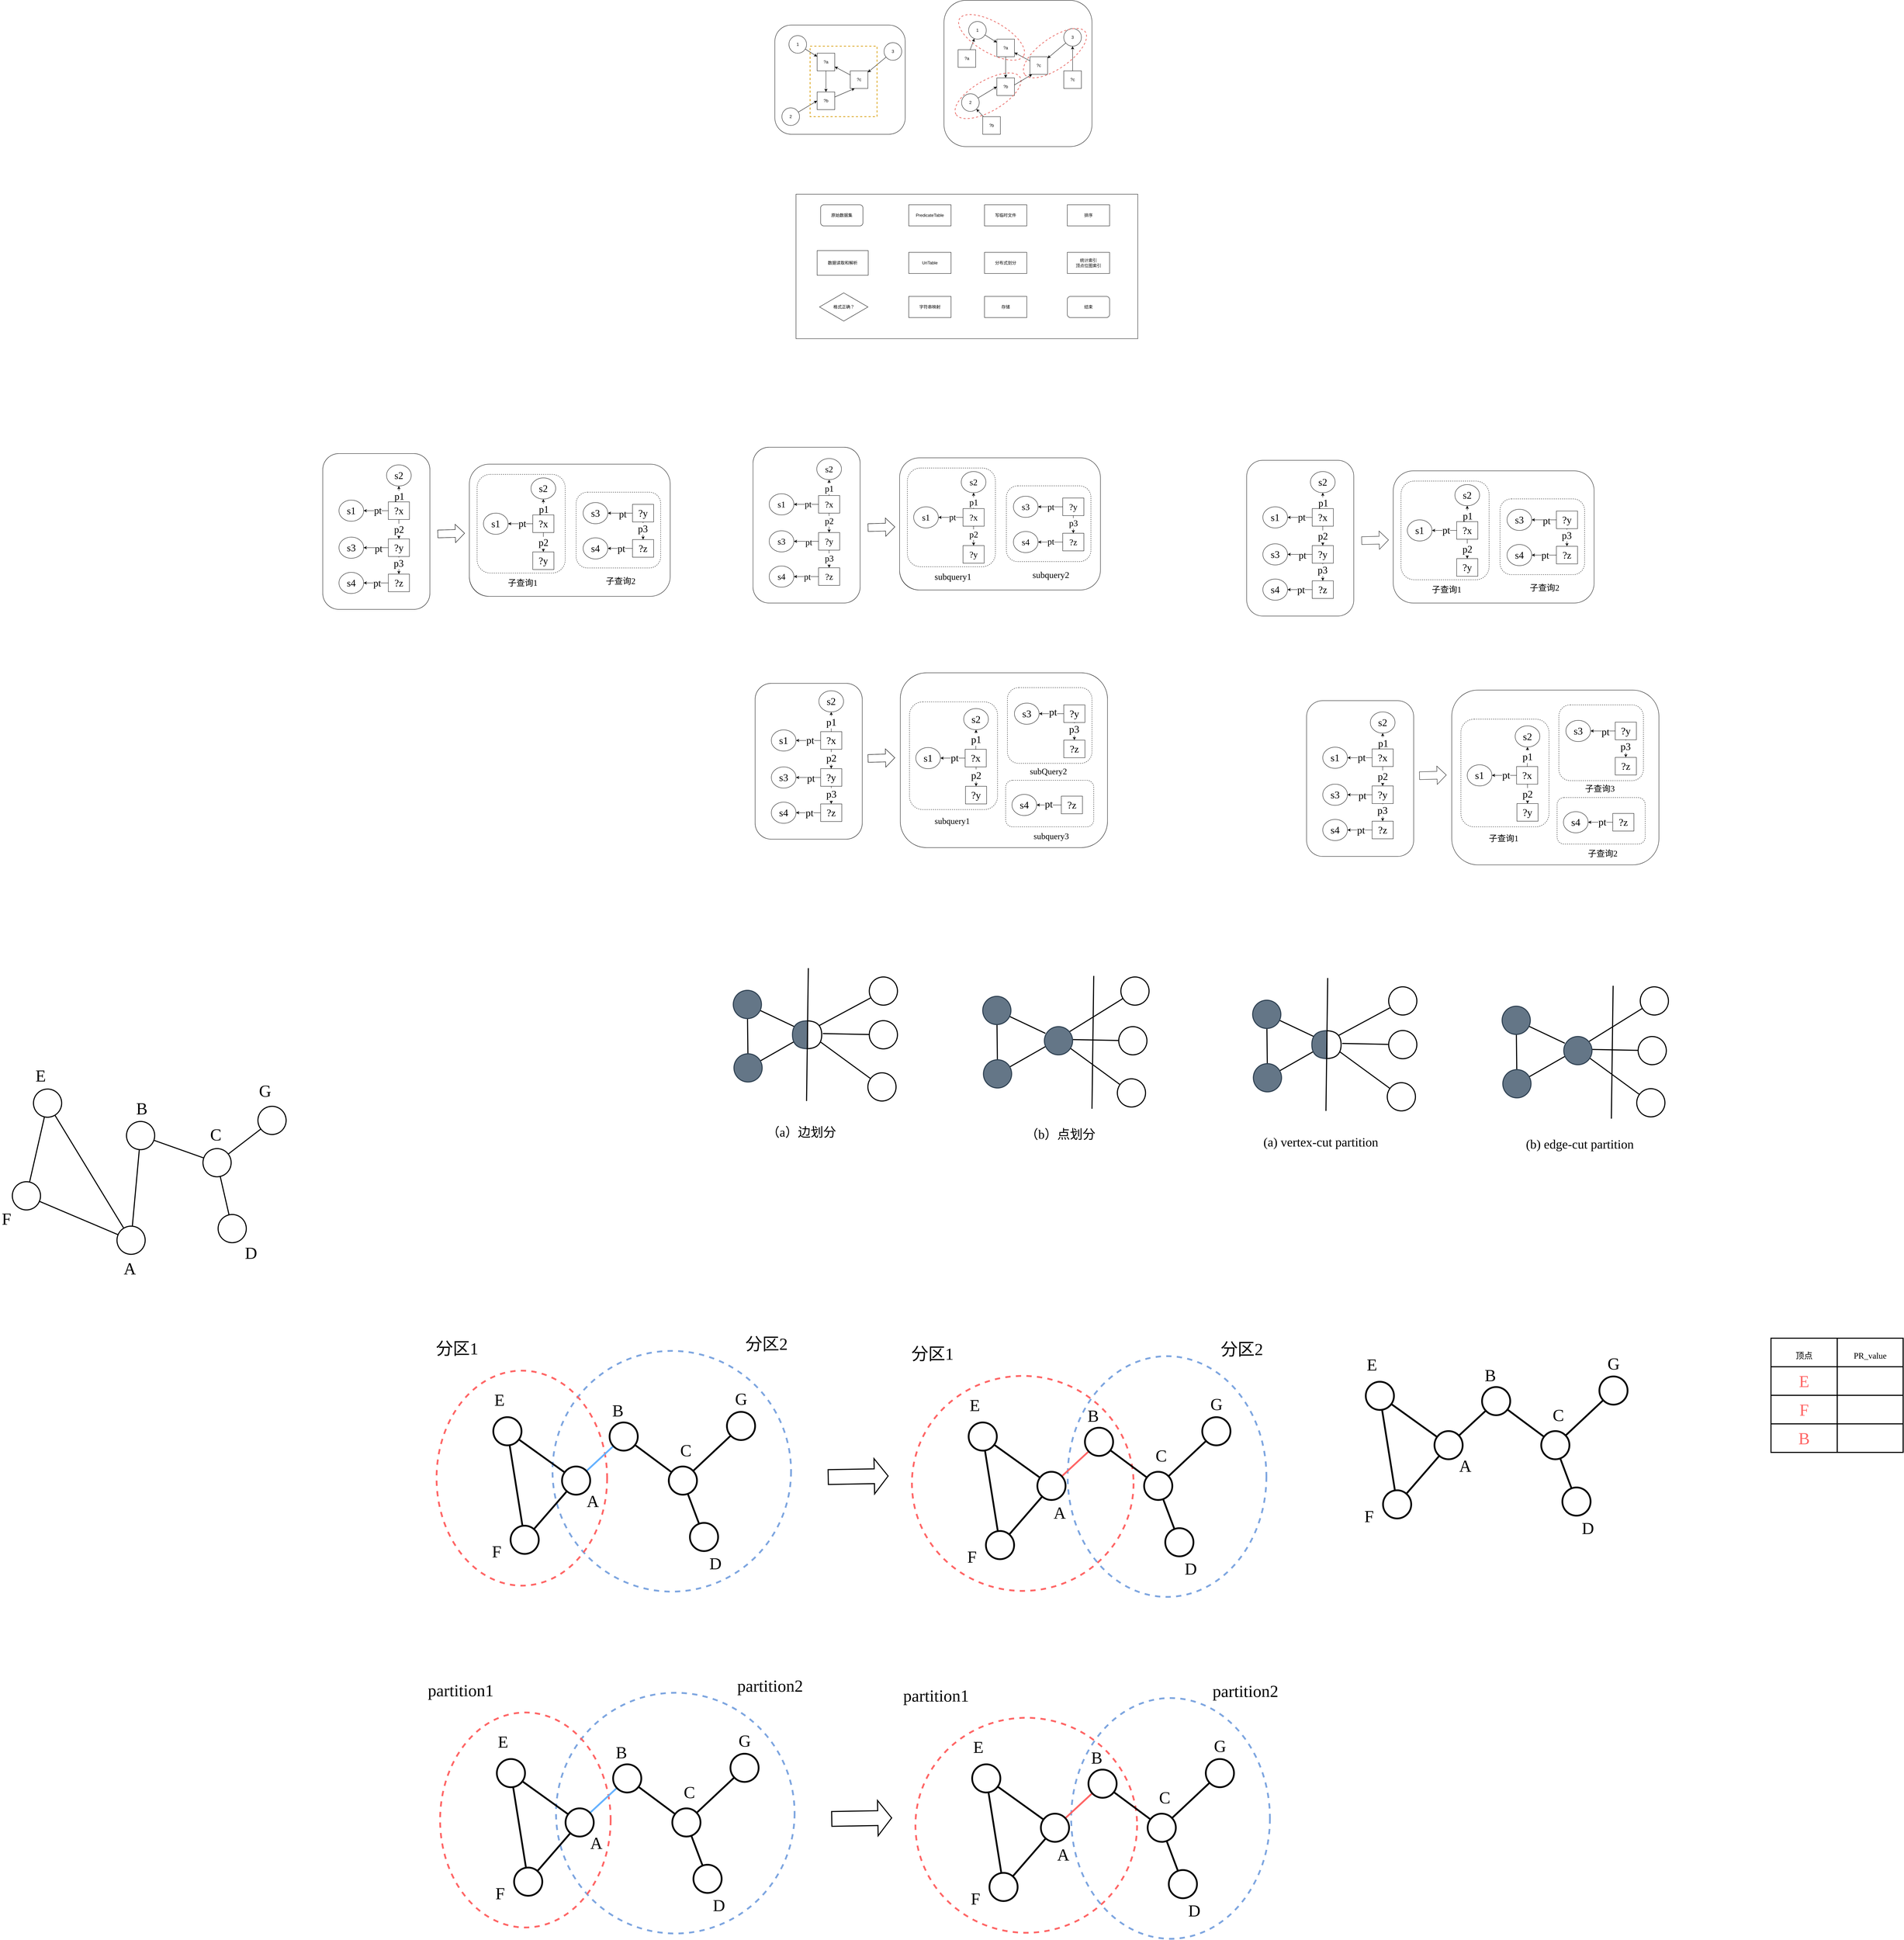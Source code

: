 <mxfile version="18.0.7" type="github">
  <diagram id="sGBOU9-vc2qiGp-AH_Su" name="Page-1">
    <mxGraphModel dx="5409" dy="2143" grid="0" gridSize="10" guides="1" tooltips="1" connect="1" arrows="1" fold="1" page="0" pageScale="1" pageWidth="827" pageHeight="1169" math="0" shadow="0">
      <root>
        <mxCell id="0" />
        <mxCell id="1" parent="0" />
        <mxCell id="lO2FXe4D1jzBuxCBNbEu-133" value="" style="ellipse;whiteSpace=wrap;html=1;dashed=1;fontFamily=song;fontSource=https%3A%2F%2Ffonts.googleapis.com%2Fcss%3Ffamily%3Dsong;fontSize=48;strokeWidth=5;fillColor=none;strokeColor=#7EA6E0;" parent="1" vertex="1">
          <mxGeometry x="-431" y="4062" width="677" height="683" as="geometry" />
        </mxCell>
        <mxCell id="lO2FXe4D1jzBuxCBNbEu-132" value="" style="ellipse;whiteSpace=wrap;html=1;fontFamily=song;fontSource=https%3A%2F%2Ffonts.googleapis.com%2Fcss%3Ffamily%3Dsong;fontSize=48;strokeWidth=5;fillColor=none;dashed=1;strokeColor=#FF6666;" parent="1" vertex="1">
          <mxGeometry x="-760" y="4118" width="484" height="610" as="geometry" />
        </mxCell>
        <mxCell id="KoWvNJ70BlwEiqUcauCs-13" value="" style="rounded=1;whiteSpace=wrap;html=1;" parent="1" vertex="1">
          <mxGeometry x="200" y="300" width="370" height="310" as="geometry" />
        </mxCell>
        <mxCell id="KoWvNJ70BlwEiqUcauCs-7" style="rounded=0;orthogonalLoop=1;jettySize=auto;html=1;" parent="1" source="KoWvNJ70BlwEiqUcauCs-1" target="KoWvNJ70BlwEiqUcauCs-2" edge="1">
          <mxGeometry relative="1" as="geometry" />
        </mxCell>
        <mxCell id="KoWvNJ70BlwEiqUcauCs-1" value="1" style="ellipse;whiteSpace=wrap;html=1;aspect=fixed;" parent="1" vertex="1">
          <mxGeometry x="240" y="330" width="50" height="50" as="geometry" />
        </mxCell>
        <mxCell id="KoWvNJ70BlwEiqUcauCs-8" style="edgeStyle=none;rounded=0;orthogonalLoop=1;jettySize=auto;html=1;entryX=0.5;entryY=0;entryDx=0;entryDy=0;" parent="1" source="KoWvNJ70BlwEiqUcauCs-2" target="KoWvNJ70BlwEiqUcauCs-3" edge="1">
          <mxGeometry relative="1" as="geometry" />
        </mxCell>
        <mxCell id="KoWvNJ70BlwEiqUcauCs-2" value="?a" style="whiteSpace=wrap;html=1;aspect=fixed;" parent="1" vertex="1">
          <mxGeometry x="320" y="380" width="50" height="50" as="geometry" />
        </mxCell>
        <mxCell id="KoWvNJ70BlwEiqUcauCs-9" style="edgeStyle=none;rounded=0;orthogonalLoop=1;jettySize=auto;html=1;entryX=0.25;entryY=1;entryDx=0;entryDy=0;" parent="1" source="KoWvNJ70BlwEiqUcauCs-3" target="KoWvNJ70BlwEiqUcauCs-4" edge="1">
          <mxGeometry relative="1" as="geometry" />
        </mxCell>
        <mxCell id="KoWvNJ70BlwEiqUcauCs-3" value="?b" style="whiteSpace=wrap;html=1;aspect=fixed;" parent="1" vertex="1">
          <mxGeometry x="320" y="490" width="50" height="50" as="geometry" />
        </mxCell>
        <mxCell id="KoWvNJ70BlwEiqUcauCs-10" style="edgeStyle=none;rounded=0;orthogonalLoop=1;jettySize=auto;html=1;" parent="1" source="KoWvNJ70BlwEiqUcauCs-4" target="KoWvNJ70BlwEiqUcauCs-2" edge="1">
          <mxGeometry relative="1" as="geometry" />
        </mxCell>
        <mxCell id="KoWvNJ70BlwEiqUcauCs-4" value="?c" style="whiteSpace=wrap;html=1;aspect=fixed;" parent="1" vertex="1">
          <mxGeometry x="414" y="430" width="50" height="50" as="geometry" />
        </mxCell>
        <mxCell id="KoWvNJ70BlwEiqUcauCs-12" style="edgeStyle=none;rounded=0;orthogonalLoop=1;jettySize=auto;html=1;entryX=0;entryY=0.5;entryDx=0;entryDy=0;" parent="1" source="KoWvNJ70BlwEiqUcauCs-5" target="KoWvNJ70BlwEiqUcauCs-3" edge="1">
          <mxGeometry relative="1" as="geometry" />
        </mxCell>
        <mxCell id="KoWvNJ70BlwEiqUcauCs-5" value="2" style="ellipse;whiteSpace=wrap;html=1;aspect=fixed;" parent="1" vertex="1">
          <mxGeometry x="220" y="535" width="50" height="50" as="geometry" />
        </mxCell>
        <mxCell id="KoWvNJ70BlwEiqUcauCs-11" style="edgeStyle=none;rounded=0;orthogonalLoop=1;jettySize=auto;html=1;" parent="1" source="KoWvNJ70BlwEiqUcauCs-6" target="KoWvNJ70BlwEiqUcauCs-4" edge="1">
          <mxGeometry relative="1" as="geometry" />
        </mxCell>
        <mxCell id="KoWvNJ70BlwEiqUcauCs-6" value="3" style="ellipse;whiteSpace=wrap;html=1;aspect=fixed;" parent="1" vertex="1">
          <mxGeometry x="510" y="350" width="50" height="50" as="geometry" />
        </mxCell>
        <mxCell id="KoWvNJ70BlwEiqUcauCs-14" value="" style="rounded=0;whiteSpace=wrap;html=1;fillColor=none;dashed=1;strokeWidth=2;strokeColor=#d79b00;" parent="1" vertex="1">
          <mxGeometry x="300" y="360" width="190" height="200" as="geometry" />
        </mxCell>
        <mxCell id="KoWvNJ70BlwEiqUcauCs-15" value="" style="rounded=1;whiteSpace=wrap;html=1;" parent="1" vertex="1">
          <mxGeometry x="680" y="230" width="420" height="415" as="geometry" />
        </mxCell>
        <mxCell id="KoWvNJ70BlwEiqUcauCs-16" style="rounded=0;orthogonalLoop=1;jettySize=auto;html=1;" parent="1" source="KoWvNJ70BlwEiqUcauCs-17" target="KoWvNJ70BlwEiqUcauCs-19" edge="1">
          <mxGeometry relative="1" as="geometry" />
        </mxCell>
        <mxCell id="KoWvNJ70BlwEiqUcauCs-17" value="1" style="ellipse;whiteSpace=wrap;html=1;aspect=fixed;" parent="1" vertex="1">
          <mxGeometry x="750" y="290" width="50" height="50" as="geometry" />
        </mxCell>
        <mxCell id="KoWvNJ70BlwEiqUcauCs-18" style="edgeStyle=none;rounded=0;orthogonalLoop=1;jettySize=auto;html=1;entryX=0.5;entryY=0;entryDx=0;entryDy=0;" parent="1" source="KoWvNJ70BlwEiqUcauCs-19" target="KoWvNJ70BlwEiqUcauCs-21" edge="1">
          <mxGeometry relative="1" as="geometry" />
        </mxCell>
        <mxCell id="KoWvNJ70BlwEiqUcauCs-19" value="?a" style="whiteSpace=wrap;html=1;aspect=fixed;" parent="1" vertex="1">
          <mxGeometry x="830" y="340" width="50" height="50" as="geometry" />
        </mxCell>
        <mxCell id="KoWvNJ70BlwEiqUcauCs-21" value="?b" style="whiteSpace=wrap;html=1;aspect=fixed;" parent="1" vertex="1">
          <mxGeometry x="830" y="450" width="50" height="50" as="geometry" />
        </mxCell>
        <mxCell id="KoWvNJ70BlwEiqUcauCs-22" style="edgeStyle=none;rounded=0;orthogonalLoop=1;jettySize=auto;html=1;" parent="1" source="KoWvNJ70BlwEiqUcauCs-23" target="KoWvNJ70BlwEiqUcauCs-19" edge="1">
          <mxGeometry relative="1" as="geometry" />
        </mxCell>
        <mxCell id="KoWvNJ70BlwEiqUcauCs-23" value="?c" style="whiteSpace=wrap;html=1;aspect=fixed;" parent="1" vertex="1">
          <mxGeometry x="924" y="390" width="50" height="50" as="geometry" />
        </mxCell>
        <mxCell id="KoWvNJ70BlwEiqUcauCs-24" style="edgeStyle=none;rounded=0;orthogonalLoop=1;jettySize=auto;html=1;entryX=0;entryY=0.5;entryDx=0;entryDy=0;" parent="1" source="KoWvNJ70BlwEiqUcauCs-25" target="KoWvNJ70BlwEiqUcauCs-21" edge="1">
          <mxGeometry relative="1" as="geometry" />
        </mxCell>
        <mxCell id="KoWvNJ70BlwEiqUcauCs-25" value="2" style="ellipse;whiteSpace=wrap;html=1;aspect=fixed;" parent="1" vertex="1">
          <mxGeometry x="730" y="495" width="50" height="50" as="geometry" />
        </mxCell>
        <mxCell id="KoWvNJ70BlwEiqUcauCs-26" style="edgeStyle=none;rounded=0;orthogonalLoop=1;jettySize=auto;html=1;" parent="1" source="KoWvNJ70BlwEiqUcauCs-27" target="KoWvNJ70BlwEiqUcauCs-23" edge="1">
          <mxGeometry relative="1" as="geometry" />
        </mxCell>
        <mxCell id="KoWvNJ70BlwEiqUcauCs-27" value="3" style="ellipse;whiteSpace=wrap;html=1;aspect=fixed;" parent="1" vertex="1">
          <mxGeometry x="1020" y="310" width="50" height="50" as="geometry" />
        </mxCell>
        <mxCell id="KoWvNJ70BlwEiqUcauCs-31" style="edgeStyle=none;rounded=0;orthogonalLoop=1;jettySize=auto;html=1;" parent="1" source="KoWvNJ70BlwEiqUcauCs-29" target="KoWvNJ70BlwEiqUcauCs-17" edge="1">
          <mxGeometry relative="1" as="geometry" />
        </mxCell>
        <mxCell id="KoWvNJ70BlwEiqUcauCs-29" value="?a" style="whiteSpace=wrap;html=1;aspect=fixed;" parent="1" vertex="1">
          <mxGeometry x="720" y="370" width="50" height="50" as="geometry" />
        </mxCell>
        <mxCell id="KoWvNJ70BlwEiqUcauCs-32" style="edgeStyle=none;rounded=0;orthogonalLoop=1;jettySize=auto;html=1;" parent="1" source="KoWvNJ70BlwEiqUcauCs-30" target="KoWvNJ70BlwEiqUcauCs-25" edge="1">
          <mxGeometry relative="1" as="geometry" />
        </mxCell>
        <mxCell id="KoWvNJ70BlwEiqUcauCs-30" value="?b" style="whiteSpace=wrap;html=1;aspect=fixed;" parent="1" vertex="1">
          <mxGeometry x="790" y="560" width="50" height="50" as="geometry" />
        </mxCell>
        <mxCell id="KoWvNJ70BlwEiqUcauCs-34" style="edgeStyle=none;rounded=0;orthogonalLoop=1;jettySize=auto;html=1;entryX=0.5;entryY=1;entryDx=0;entryDy=0;" parent="1" source="KoWvNJ70BlwEiqUcauCs-33" target="KoWvNJ70BlwEiqUcauCs-27" edge="1">
          <mxGeometry relative="1" as="geometry" />
        </mxCell>
        <mxCell id="KoWvNJ70BlwEiqUcauCs-33" value="?c" style="whiteSpace=wrap;html=1;aspect=fixed;" parent="1" vertex="1">
          <mxGeometry x="1020" y="430" width="50" height="50" as="geometry" />
        </mxCell>
        <mxCell id="KoWvNJ70BlwEiqUcauCs-40" value="" style="ellipse;whiteSpace=wrap;html=1;dashed=1;strokeWidth=2;fillColor=none;rotation=30;strokeColor=#EA6B66;" parent="1" vertex="1">
          <mxGeometry x="710" y="291.25" width="210" height="87.5" as="geometry" />
        </mxCell>
        <mxCell id="KoWvNJ70BlwEiqUcauCs-41" value="" style="ellipse;whiteSpace=wrap;html=1;dashed=1;strokeWidth=2;fillColor=none;rotation=-210;strokeColor=#EA6B66;" parent="1" vertex="1">
          <mxGeometry x="700" y="457" width="210" height="87.5" as="geometry" />
        </mxCell>
        <mxCell id="KoWvNJ70BlwEiqUcauCs-42" value="" style="ellipse;whiteSpace=wrap;html=1;dashed=1;strokeWidth=2;fillColor=none;rotation=-215;strokeColor=#EA6B66;" parent="1" vertex="1">
          <mxGeometry x="890" y="336" width="210" height="87.5" as="geometry" />
        </mxCell>
        <mxCell id="ebdNy32ckMW7kplQJxrS-1" value="" style="rounded=0;whiteSpace=wrap;html=1;" parent="1" vertex="1">
          <mxGeometry x="260" y="780" width="970" height="410" as="geometry" />
        </mxCell>
        <mxCell id="ebdNy32ckMW7kplQJxrS-2" value="原始数据集" style="rounded=1;whiteSpace=wrap;html=1;" parent="1" vertex="1">
          <mxGeometry x="330" y="810" width="120" height="60" as="geometry" />
        </mxCell>
        <mxCell id="ebdNy32ckMW7kplQJxrS-3" value="数据读取和解析" style="rounded=0;whiteSpace=wrap;html=1;" parent="1" vertex="1">
          <mxGeometry x="320" y="940" width="145" height="70" as="geometry" />
        </mxCell>
        <mxCell id="ebdNy32ckMW7kplQJxrS-4" value="格式正确？" style="rhombus;whiteSpace=wrap;html=1;" parent="1" vertex="1">
          <mxGeometry x="326.75" y="1060" width="137.5" height="80" as="geometry" />
        </mxCell>
        <mxCell id="ebdNy32ckMW7kplQJxrS-5" value="PredicateTable" style="rounded=0;whiteSpace=wrap;html=1;" parent="1" vertex="1">
          <mxGeometry x="580" y="810" width="120" height="60" as="geometry" />
        </mxCell>
        <mxCell id="ebdNy32ckMW7kplQJxrS-6" value="UriTable" style="rounded=0;whiteSpace=wrap;html=1;" parent="1" vertex="1">
          <mxGeometry x="580" y="945" width="120" height="60" as="geometry" />
        </mxCell>
        <mxCell id="ebdNy32ckMW7kplQJxrS-7" value="字符串映射" style="rounded=0;whiteSpace=wrap;html=1;" parent="1" vertex="1">
          <mxGeometry x="580" y="1070" width="120" height="60" as="geometry" />
        </mxCell>
        <mxCell id="ebdNy32ckMW7kplQJxrS-8" value="写临时文件" style="rounded=0;whiteSpace=wrap;html=1;" parent="1" vertex="1">
          <mxGeometry x="795" y="810" width="120" height="60" as="geometry" />
        </mxCell>
        <mxCell id="ebdNy32ckMW7kplQJxrS-9" value="排序" style="rounded=0;whiteSpace=wrap;html=1;" parent="1" vertex="1">
          <mxGeometry x="1030" y="810" width="120" height="60" as="geometry" />
        </mxCell>
        <mxCell id="ebdNy32ckMW7kplQJxrS-10" value="分布式划分" style="rounded=0;whiteSpace=wrap;html=1;" parent="1" vertex="1">
          <mxGeometry x="795" y="945" width="120" height="60" as="geometry" />
        </mxCell>
        <mxCell id="ebdNy32ckMW7kplQJxrS-11" value="存储" style="rounded=0;whiteSpace=wrap;html=1;" parent="1" vertex="1">
          <mxGeometry x="795" y="1070" width="120" height="60" as="geometry" />
        </mxCell>
        <mxCell id="ebdNy32ckMW7kplQJxrS-12" value="统计索引&lt;br&gt;顶点位图索引" style="rounded=0;whiteSpace=wrap;html=1;" parent="1" vertex="1">
          <mxGeometry x="1030" y="945" width="120" height="60" as="geometry" />
        </mxCell>
        <mxCell id="ebdNy32ckMW7kplQJxrS-13" value="结束" style="rounded=1;whiteSpace=wrap;html=1;" parent="1" vertex="1">
          <mxGeometry x="1030" y="1070" width="120" height="60" as="geometry" />
        </mxCell>
        <mxCell id="Cw_ylAwDzwWPfnoYkPh3-1" style="edgeStyle=none;rounded=0;orthogonalLoop=1;jettySize=auto;html=1;exitX=0.117;exitY=0.376;exitDx=0;exitDy=0;exitPerimeter=0;" parent="1" source="KoWvNJ70BlwEiqUcauCs-41" edge="1">
          <mxGeometry relative="1" as="geometry">
            <mxPoint x="934" y="411.702" as="sourcePoint" />
            <mxPoint x="930" y="440" as="targetPoint" />
          </mxGeometry>
        </mxCell>
        <mxCell id="ya3OjVrlaqZjOPBKilio-60" value="" style="rounded=1;whiteSpace=wrap;html=1;fontSize=24;" parent="1" vertex="1">
          <mxGeometry x="556" y="2138" width="588" height="496" as="geometry" />
        </mxCell>
        <mxCell id="ya3OjVrlaqZjOPBKilio-61" value="" style="rounded=1;whiteSpace=wrap;html=1;fontSize=24;dashed=1;" parent="1" vertex="1">
          <mxGeometry x="860" y="2180" width="240" height="215" as="geometry" />
        </mxCell>
        <mxCell id="ya3OjVrlaqZjOPBKilio-62" value="" style="rounded=1;whiteSpace=wrap;html=1;fontSize=24;dashed=1;" parent="1" vertex="1">
          <mxGeometry x="582" y="2220.5" width="250" height="305.5" as="geometry" />
        </mxCell>
        <mxCell id="ya3OjVrlaqZjOPBKilio-63" value="" style="rounded=1;whiteSpace=wrap;html=1;fontSize=24;" parent="1" vertex="1">
          <mxGeometry x="144" y="2168" width="304" height="442" as="geometry" />
        </mxCell>
        <mxCell id="ya3OjVrlaqZjOPBKilio-64" value="s1" style="ellipse;whiteSpace=wrap;html=1;fontSize=24;" parent="1" vertex="1">
          <mxGeometry x="190" y="2300" width="70" height="60" as="geometry" />
        </mxCell>
        <mxCell id="ya3OjVrlaqZjOPBKilio-65" style="edgeStyle=orthogonalEdgeStyle;rounded=0;orthogonalLoop=1;jettySize=auto;html=1;fontSize=24;" parent="1" source="ya3OjVrlaqZjOPBKilio-71" target="ya3OjVrlaqZjOPBKilio-64" edge="1">
          <mxGeometry relative="1" as="geometry" />
        </mxCell>
        <mxCell id="ya3OjVrlaqZjOPBKilio-66" value="pt" style="edgeLabel;html=1;align=center;verticalAlign=middle;resizable=0;points=[];fontSize=24;" parent="ya3OjVrlaqZjOPBKilio-65" vertex="1" connectable="0">
          <mxGeometry x="-0.133" y="-1" relative="1" as="geometry">
            <mxPoint as="offset" />
          </mxGeometry>
        </mxCell>
        <mxCell id="ya3OjVrlaqZjOPBKilio-67" style="edgeStyle=orthogonalEdgeStyle;rounded=0;orthogonalLoop=1;jettySize=auto;html=1;entryX=0.5;entryY=1;entryDx=0;entryDy=0;fontSize=24;" parent="1" source="ya3OjVrlaqZjOPBKilio-71" target="ya3OjVrlaqZjOPBKilio-72" edge="1">
          <mxGeometry relative="1" as="geometry" />
        </mxCell>
        <mxCell id="ya3OjVrlaqZjOPBKilio-68" value="p1" style="edgeLabel;html=1;align=center;verticalAlign=middle;resizable=0;points=[];fontSize=24;" parent="ya3OjVrlaqZjOPBKilio-67" vertex="1" connectable="0">
          <mxGeometry x="-0.289" y="-1" relative="1" as="geometry">
            <mxPoint as="offset" />
          </mxGeometry>
        </mxCell>
        <mxCell id="ya3OjVrlaqZjOPBKilio-69" style="edgeStyle=orthogonalEdgeStyle;rounded=0;orthogonalLoop=1;jettySize=auto;html=1;fontSize=24;" parent="1" source="ya3OjVrlaqZjOPBKilio-71" target="ya3OjVrlaqZjOPBKilio-78" edge="1">
          <mxGeometry relative="1" as="geometry" />
        </mxCell>
        <mxCell id="ya3OjVrlaqZjOPBKilio-70" value="p2" style="edgeLabel;html=1;align=center;verticalAlign=middle;resizable=0;points=[];fontSize=24;" parent="ya3OjVrlaqZjOPBKilio-69" vertex="1" connectable="0">
          <mxGeometry x="0.018" relative="1" as="geometry">
            <mxPoint as="offset" />
          </mxGeometry>
        </mxCell>
        <mxCell id="ya3OjVrlaqZjOPBKilio-71" value="&lt;span style=&quot;font-weight: normal; font-size: 24px;&quot;&gt;?x&lt;/span&gt;" style="rounded=0;whiteSpace=wrap;html=1;fontStyle=1;fontSize=24;" parent="1" vertex="1">
          <mxGeometry x="330" y="2305" width="60" height="50" as="geometry" />
        </mxCell>
        <mxCell id="ya3OjVrlaqZjOPBKilio-72" value="s2" style="ellipse;whiteSpace=wrap;html=1;fontSize=24;" parent="1" vertex="1">
          <mxGeometry x="325" y="2200" width="70" height="60" as="geometry" />
        </mxCell>
        <mxCell id="ya3OjVrlaqZjOPBKilio-73" value="s3" style="ellipse;whiteSpace=wrap;html=1;fontSize=24;" parent="1" vertex="1">
          <mxGeometry x="190" y="2405" width="70" height="60" as="geometry" />
        </mxCell>
        <mxCell id="ya3OjVrlaqZjOPBKilio-74" style="edgeStyle=orthogonalEdgeStyle;rounded=0;orthogonalLoop=1;jettySize=auto;html=1;fontSize=24;" parent="1" source="ya3OjVrlaqZjOPBKilio-78" target="ya3OjVrlaqZjOPBKilio-73" edge="1">
          <mxGeometry relative="1" as="geometry" />
        </mxCell>
        <mxCell id="ya3OjVrlaqZjOPBKilio-75" value="pt" style="edgeLabel;html=1;align=center;verticalAlign=middle;resizable=0;points=[];fontSize=24;" parent="ya3OjVrlaqZjOPBKilio-74" vertex="1" connectable="0">
          <mxGeometry x="-0.191" y="2" relative="1" as="geometry">
            <mxPoint as="offset" />
          </mxGeometry>
        </mxCell>
        <mxCell id="ya3OjVrlaqZjOPBKilio-76" style="edgeStyle=orthogonalEdgeStyle;rounded=0;orthogonalLoop=1;jettySize=auto;html=1;entryX=0.5;entryY=0;entryDx=0;entryDy=0;fontSize=24;" parent="1" source="ya3OjVrlaqZjOPBKilio-78" target="ya3OjVrlaqZjOPBKilio-82" edge="1">
          <mxGeometry relative="1" as="geometry" />
        </mxCell>
        <mxCell id="ya3OjVrlaqZjOPBKilio-77" value="p3" style="edgeLabel;html=1;align=center;verticalAlign=middle;resizable=0;points=[];fontSize=24;" parent="ya3OjVrlaqZjOPBKilio-76" vertex="1" connectable="0">
          <mxGeometry x="-0.267" y="-1" relative="1" as="geometry">
            <mxPoint as="offset" />
          </mxGeometry>
        </mxCell>
        <mxCell id="ya3OjVrlaqZjOPBKilio-78" value="?y" style="rounded=0;whiteSpace=wrap;html=1;fontSize=24;" parent="1" vertex="1">
          <mxGeometry x="330" y="2410" width="60" height="50" as="geometry" />
        </mxCell>
        <mxCell id="ya3OjVrlaqZjOPBKilio-79" value="s4" style="ellipse;whiteSpace=wrap;html=1;fontSize=24;" parent="1" vertex="1">
          <mxGeometry x="190" y="2505" width="70" height="60" as="geometry" />
        </mxCell>
        <mxCell id="ya3OjVrlaqZjOPBKilio-80" style="edgeStyle=orthogonalEdgeStyle;rounded=0;orthogonalLoop=1;jettySize=auto;html=1;entryX=1;entryY=0.5;entryDx=0;entryDy=0;fontSize=24;" parent="1" source="ya3OjVrlaqZjOPBKilio-82" target="ya3OjVrlaqZjOPBKilio-79" edge="1">
          <mxGeometry relative="1" as="geometry" />
        </mxCell>
        <mxCell id="ya3OjVrlaqZjOPBKilio-81" value="pt" style="edgeLabel;html=1;align=center;verticalAlign=middle;resizable=0;points=[];fontSize=24;" parent="ya3OjVrlaqZjOPBKilio-80" vertex="1" connectable="0">
          <mxGeometry x="-0.076" relative="1" as="geometry">
            <mxPoint as="offset" />
          </mxGeometry>
        </mxCell>
        <mxCell id="ya3OjVrlaqZjOPBKilio-82" value="?z" style="rounded=0;whiteSpace=wrap;html=1;fontSize=24;" parent="1" vertex="1">
          <mxGeometry x="330" y="2510" width="60" height="50" as="geometry" />
        </mxCell>
        <mxCell id="ya3OjVrlaqZjOPBKilio-83" value="s1" style="ellipse;whiteSpace=wrap;html=1;fontSize=24;" parent="1" vertex="1">
          <mxGeometry x="600" y="2350" width="70" height="60" as="geometry" />
        </mxCell>
        <mxCell id="ya3OjVrlaqZjOPBKilio-84" style="edgeStyle=orthogonalEdgeStyle;rounded=0;orthogonalLoop=1;jettySize=auto;html=1;fontSize=24;" parent="1" source="ya3OjVrlaqZjOPBKilio-90" target="ya3OjVrlaqZjOPBKilio-83" edge="1">
          <mxGeometry relative="1" as="geometry" />
        </mxCell>
        <mxCell id="ya3OjVrlaqZjOPBKilio-85" value="pt" style="edgeLabel;html=1;align=center;verticalAlign=middle;resizable=0;points=[];fontSize=24;" parent="ya3OjVrlaqZjOPBKilio-84" vertex="1" connectable="0">
          <mxGeometry x="-0.133" y="-1" relative="1" as="geometry">
            <mxPoint as="offset" />
          </mxGeometry>
        </mxCell>
        <mxCell id="ya3OjVrlaqZjOPBKilio-123" value="p1" style="rounded=0;orthogonalLoop=1;jettySize=auto;html=1;entryX=0.5;entryY=1;entryDx=0;entryDy=0;fontSize=24;" parent="1" source="ya3OjVrlaqZjOPBKilio-90" target="ya3OjVrlaqZjOPBKilio-122" edge="1">
          <mxGeometry relative="1" as="geometry" />
        </mxCell>
        <mxCell id="ya3OjVrlaqZjOPBKilio-90" value="&lt;span style=&quot;font-weight: normal; font-size: 24px;&quot;&gt;?x&lt;/span&gt;" style="rounded=0;whiteSpace=wrap;html=1;fontStyle=1;fontSize=24;" parent="1" vertex="1">
          <mxGeometry x="740" y="2355" width="60" height="50" as="geometry" />
        </mxCell>
        <mxCell id="ya3OjVrlaqZjOPBKilio-93" value="s3" style="ellipse;whiteSpace=wrap;html=1;fontSize=24;" parent="1" vertex="1">
          <mxGeometry x="880" y="2224" width="70" height="60" as="geometry" />
        </mxCell>
        <mxCell id="ya3OjVrlaqZjOPBKilio-94" style="edgeStyle=orthogonalEdgeStyle;rounded=0;orthogonalLoop=1;jettySize=auto;html=1;fontSize=24;" parent="1" source="ya3OjVrlaqZjOPBKilio-98" target="ya3OjVrlaqZjOPBKilio-93" edge="1">
          <mxGeometry relative="1" as="geometry" />
        </mxCell>
        <mxCell id="ya3OjVrlaqZjOPBKilio-95" value="pt" style="edgeLabel;html=1;align=center;verticalAlign=middle;resizable=0;points=[];fontSize=24;" parent="ya3OjVrlaqZjOPBKilio-94" vertex="1" connectable="0">
          <mxGeometry x="-0.191" y="2" relative="1" as="geometry">
            <mxPoint as="offset" />
          </mxGeometry>
        </mxCell>
        <mxCell id="ya3OjVrlaqZjOPBKilio-96" style="edgeStyle=orthogonalEdgeStyle;rounded=0;orthogonalLoop=1;jettySize=auto;html=1;entryX=0.5;entryY=0;entryDx=0;entryDy=0;fontSize=24;" parent="1" source="ya3OjVrlaqZjOPBKilio-98" target="ya3OjVrlaqZjOPBKilio-102" edge="1">
          <mxGeometry relative="1" as="geometry" />
        </mxCell>
        <mxCell id="ya3OjVrlaqZjOPBKilio-97" value="p3" style="edgeLabel;html=1;align=center;verticalAlign=middle;resizable=0;points=[];fontSize=24;" parent="ya3OjVrlaqZjOPBKilio-96" vertex="1" connectable="0">
          <mxGeometry x="-0.267" y="-1" relative="1" as="geometry">
            <mxPoint as="offset" />
          </mxGeometry>
        </mxCell>
        <mxCell id="ya3OjVrlaqZjOPBKilio-98" value="?y" style="rounded=0;whiteSpace=wrap;html=1;fontSize=24;" parent="1" vertex="1">
          <mxGeometry x="1020" y="2229" width="60" height="50" as="geometry" />
        </mxCell>
        <mxCell id="ya3OjVrlaqZjOPBKilio-102" value="?z" style="rounded=0;whiteSpace=wrap;html=1;fontSize=24;" parent="1" vertex="1">
          <mxGeometry x="1020" y="2329" width="60" height="50" as="geometry" />
        </mxCell>
        <mxCell id="ya3OjVrlaqZjOPBKilio-103" value="子查询1" style="text;html=1;align=center;verticalAlign=middle;resizable=0;points=[];autosize=1;strokeColor=none;fillColor=none;fontSize=24;" parent="1" vertex="1">
          <mxGeometry x="655" y="2543" width="96" height="32" as="geometry" />
        </mxCell>
        <mxCell id="ya3OjVrlaqZjOPBKilio-104" value="子查询3" style="text;html=1;align=center;verticalAlign=middle;resizable=0;points=[];autosize=1;strokeColor=none;fillColor=none;fontSize=24;" parent="1" vertex="1">
          <mxGeometry x="928" y="2402" width="96" height="32" as="geometry" />
        </mxCell>
        <mxCell id="ya3OjVrlaqZjOPBKilio-113" value="" style="rounded=1;whiteSpace=wrap;html=1;fontSize=24;dashed=1;" parent="1" vertex="1">
          <mxGeometry x="855" y="2443" width="250" height="132" as="geometry" />
        </mxCell>
        <mxCell id="ya3OjVrlaqZjOPBKilio-114" value="s4" style="ellipse;whiteSpace=wrap;html=1;fontSize=24;" parent="1" vertex="1">
          <mxGeometry x="873" y="2483" width="70" height="60" as="geometry" />
        </mxCell>
        <mxCell id="ya3OjVrlaqZjOPBKilio-115" style="edgeStyle=orthogonalEdgeStyle;rounded=0;orthogonalLoop=1;jettySize=auto;html=1;fontSize=24;" parent="1" source="ya3OjVrlaqZjOPBKilio-117" target="ya3OjVrlaqZjOPBKilio-114" edge="1">
          <mxGeometry relative="1" as="geometry" />
        </mxCell>
        <mxCell id="ya3OjVrlaqZjOPBKilio-116" value="pt" style="edgeLabel;html=1;align=center;verticalAlign=middle;resizable=0;points=[];fontSize=24;" parent="ya3OjVrlaqZjOPBKilio-115" vertex="1" connectable="0">
          <mxGeometry x="-0.133" y="-1" relative="1" as="geometry">
            <mxPoint as="offset" />
          </mxGeometry>
        </mxCell>
        <mxCell id="ya3OjVrlaqZjOPBKilio-117" value="&lt;span style=&quot;font-weight: normal; font-size: 24px;&quot;&gt;?z&lt;/span&gt;" style="rounded=0;whiteSpace=wrap;html=1;fontStyle=1;fontSize=24;" parent="1" vertex="1">
          <mxGeometry x="1013" y="2488" width="60" height="50" as="geometry" />
        </mxCell>
        <mxCell id="ya3OjVrlaqZjOPBKilio-118" value="子查询2" style="text;html=1;align=center;verticalAlign=middle;resizable=0;points=[];autosize=1;strokeColor=none;fillColor=none;fontSize=24;" parent="1" vertex="1">
          <mxGeometry x="936" y="2586" width="96" height="32" as="geometry" />
        </mxCell>
        <mxCell id="ya3OjVrlaqZjOPBKilio-119" style="edgeStyle=orthogonalEdgeStyle;rounded=0;orthogonalLoop=1;jettySize=auto;html=1;fontSize=24;" parent="1" target="ya3OjVrlaqZjOPBKilio-121" edge="1">
          <mxGeometry relative="1" as="geometry">
            <mxPoint x="771" y="2405" as="sourcePoint" />
          </mxGeometry>
        </mxCell>
        <mxCell id="ya3OjVrlaqZjOPBKilio-120" value="p2" style="edgeLabel;html=1;align=center;verticalAlign=middle;resizable=0;points=[];fontSize=24;" parent="ya3OjVrlaqZjOPBKilio-119" vertex="1" connectable="0">
          <mxGeometry x="0.018" relative="1" as="geometry">
            <mxPoint as="offset" />
          </mxGeometry>
        </mxCell>
        <mxCell id="ya3OjVrlaqZjOPBKilio-121" value="?y" style="rounded=0;whiteSpace=wrap;html=1;fontSize=24;" parent="1" vertex="1">
          <mxGeometry x="741" y="2460" width="60" height="50" as="geometry" />
        </mxCell>
        <mxCell id="ya3OjVrlaqZjOPBKilio-122" value="s2" style="ellipse;whiteSpace=wrap;html=1;fontSize=24;" parent="1" vertex="1">
          <mxGeometry x="736" y="2239.5" width="70" height="60" as="geometry" />
        </mxCell>
        <mxCell id="ya3OjVrlaqZjOPBKilio-124" value="" style="shape=flexArrow;endArrow=classic;html=1;rounded=0;fontSize=24;endWidth=28.918;endSize=8.448;width=22.069;" parent="1" edge="1">
          <mxGeometry width="50" height="50" relative="1" as="geometry">
            <mxPoint x="464" y="2381" as="sourcePoint" />
            <mxPoint x="541" y="2379" as="targetPoint" />
          </mxGeometry>
        </mxCell>
        <mxCell id="lO2FXe4D1jzBuxCBNbEu-7" style="rounded=0;orthogonalLoop=1;jettySize=auto;html=1;endArrow=none;endFill=0;strokeWidth=3;" parent="1" source="lO2FXe4D1jzBuxCBNbEu-1" edge="1">
          <mxGeometry relative="1" as="geometry">
            <mxPoint x="259.805" y="3143.974" as="targetPoint" />
          </mxGeometry>
        </mxCell>
        <mxCell id="lO2FXe4D1jzBuxCBNbEu-12" style="edgeStyle=none;rounded=0;orthogonalLoop=1;jettySize=auto;html=1;endArrow=none;endFill=0;strokeWidth=3;" parent="1" source="lO2FXe4D1jzBuxCBNbEu-1" target="lO2FXe4D1jzBuxCBNbEu-3" edge="1">
          <mxGeometry relative="1" as="geometry" />
        </mxCell>
        <mxCell id="lO2FXe4D1jzBuxCBNbEu-1" value="" style="ellipse;whiteSpace=wrap;html=1;aspect=fixed;strokeWidth=3;fillColor=#647687;fontColor=#ffffff;strokeColor=#314354;" parent="1" vertex="1">
          <mxGeometry x="82" y="3039" width="80" height="80" as="geometry" />
        </mxCell>
        <mxCell id="lO2FXe4D1jzBuxCBNbEu-9" style="edgeStyle=none;rounded=0;orthogonalLoop=1;jettySize=auto;html=1;endArrow=none;endFill=0;strokeWidth=3;exitX=0.822;exitY=0.173;exitDx=0;exitDy=0;exitPerimeter=0;" parent="1" source="lO2FXe4D1jzBuxCBNbEu-14" target="lO2FXe4D1jzBuxCBNbEu-4" edge="1">
          <mxGeometry relative="1" as="geometry">
            <mxPoint x="329.198" y="3138.687" as="sourcePoint" />
          </mxGeometry>
        </mxCell>
        <mxCell id="lO2FXe4D1jzBuxCBNbEu-10" style="edgeStyle=none;rounded=0;orthogonalLoop=1;jettySize=auto;html=1;endArrow=none;endFill=0;strokeWidth=3;" parent="1" target="lO2FXe4D1jzBuxCBNbEu-6" edge="1">
          <mxGeometry relative="1" as="geometry">
            <mxPoint x="335.994" y="3161.664" as="sourcePoint" />
          </mxGeometry>
        </mxCell>
        <mxCell id="lO2FXe4D1jzBuxCBNbEu-11" style="edgeStyle=none;rounded=0;orthogonalLoop=1;jettySize=auto;html=1;endArrow=none;endFill=0;strokeWidth=3;" parent="1" target="lO2FXe4D1jzBuxCBNbEu-5" edge="1">
          <mxGeometry relative="1" as="geometry">
            <mxPoint x="328.313" y="3184.577" as="sourcePoint" />
          </mxGeometry>
        </mxCell>
        <mxCell id="lO2FXe4D1jzBuxCBNbEu-8" style="edgeStyle=none;rounded=0;orthogonalLoop=1;jettySize=auto;html=1;endArrow=none;endFill=0;strokeWidth=3;" parent="1" source="lO2FXe4D1jzBuxCBNbEu-3" edge="1">
          <mxGeometry relative="1" as="geometry">
            <mxPoint x="261.221" y="3180.758" as="targetPoint" />
          </mxGeometry>
        </mxCell>
        <mxCell id="lO2FXe4D1jzBuxCBNbEu-3" value="" style="ellipse;whiteSpace=wrap;html=1;aspect=fixed;strokeWidth=3;fillColor=#647687;fontColor=#ffffff;strokeColor=#314354;" parent="1" vertex="1">
          <mxGeometry x="84" y="3219" width="80" height="80" as="geometry" />
        </mxCell>
        <mxCell id="lO2FXe4D1jzBuxCBNbEu-4" value="" style="ellipse;whiteSpace=wrap;html=1;aspect=fixed;strokeWidth=3;" parent="1" vertex="1">
          <mxGeometry x="468" y="3001" width="80" height="80" as="geometry" />
        </mxCell>
        <mxCell id="lO2FXe4D1jzBuxCBNbEu-5" value="" style="ellipse;whiteSpace=wrap;html=1;aspect=fixed;strokeWidth=3;" parent="1" vertex="1">
          <mxGeometry x="464" y="3273" width="80" height="80" as="geometry" />
        </mxCell>
        <mxCell id="lO2FXe4D1jzBuxCBNbEu-6" value="" style="ellipse;whiteSpace=wrap;html=1;aspect=fixed;strokeWidth=3;" parent="1" vertex="1">
          <mxGeometry x="468" y="3125" width="80" height="80" as="geometry" />
        </mxCell>
        <mxCell id="lO2FXe4D1jzBuxCBNbEu-14" value="" style="shape=or;whiteSpace=wrap;html=1;strokeWidth=3;" parent="1" vertex="1">
          <mxGeometry x="290" y="3125.5" width="43" height="79" as="geometry" />
        </mxCell>
        <mxCell id="lO2FXe4D1jzBuxCBNbEu-16" style="rounded=0;orthogonalLoop=1;jettySize=auto;html=1;endArrow=none;endFill=0;strokeWidth=3;" parent="1" source="lO2FXe4D1jzBuxCBNbEu-18" edge="1">
          <mxGeometry relative="1" as="geometry">
            <mxPoint x="967.805" y="3160.974" as="targetPoint" />
          </mxGeometry>
        </mxCell>
        <mxCell id="lO2FXe4D1jzBuxCBNbEu-17" style="edgeStyle=none;rounded=0;orthogonalLoop=1;jettySize=auto;html=1;endArrow=none;endFill=0;strokeWidth=3;" parent="1" source="lO2FXe4D1jzBuxCBNbEu-18" target="lO2FXe4D1jzBuxCBNbEu-23" edge="1">
          <mxGeometry relative="1" as="geometry" />
        </mxCell>
        <mxCell id="lO2FXe4D1jzBuxCBNbEu-18" value="" style="ellipse;whiteSpace=wrap;html=1;aspect=fixed;strokeWidth=3;fillColor=#647687;fontColor=#ffffff;strokeColor=#314354;" parent="1" vertex="1">
          <mxGeometry x="790" y="3056" width="80" height="80" as="geometry" />
        </mxCell>
        <mxCell id="lO2FXe4D1jzBuxCBNbEu-19" style="edgeStyle=none;rounded=0;orthogonalLoop=1;jettySize=auto;html=1;endArrow=none;endFill=0;strokeWidth=3;" parent="1" target="lO2FXe4D1jzBuxCBNbEu-24" edge="1">
          <mxGeometry relative="1" as="geometry">
            <mxPoint x="1037.198" y="3155.687" as="sourcePoint" />
          </mxGeometry>
        </mxCell>
        <mxCell id="lO2FXe4D1jzBuxCBNbEu-20" style="edgeStyle=none;rounded=0;orthogonalLoop=1;jettySize=auto;html=1;endArrow=none;endFill=0;strokeWidth=3;" parent="1" target="lO2FXe4D1jzBuxCBNbEu-26" edge="1">
          <mxGeometry relative="1" as="geometry">
            <mxPoint x="1043.994" y="3178.664" as="sourcePoint" />
          </mxGeometry>
        </mxCell>
        <mxCell id="lO2FXe4D1jzBuxCBNbEu-21" style="edgeStyle=none;rounded=0;orthogonalLoop=1;jettySize=auto;html=1;endArrow=none;endFill=0;strokeWidth=3;" parent="1" target="lO2FXe4D1jzBuxCBNbEu-25" edge="1">
          <mxGeometry relative="1" as="geometry">
            <mxPoint x="1036.313" y="3201.577" as="sourcePoint" />
          </mxGeometry>
        </mxCell>
        <mxCell id="lO2FXe4D1jzBuxCBNbEu-22" style="edgeStyle=none;rounded=0;orthogonalLoop=1;jettySize=auto;html=1;endArrow=none;endFill=0;strokeWidth=3;" parent="1" source="lO2FXe4D1jzBuxCBNbEu-23" edge="1">
          <mxGeometry relative="1" as="geometry">
            <mxPoint x="969.221" y="3197.758" as="targetPoint" />
          </mxGeometry>
        </mxCell>
        <mxCell id="lO2FXe4D1jzBuxCBNbEu-23" value="" style="ellipse;whiteSpace=wrap;html=1;aspect=fixed;strokeWidth=3;fillColor=#647687;fontColor=#ffffff;strokeColor=#314354;" parent="1" vertex="1">
          <mxGeometry x="792" y="3236" width="80" height="80" as="geometry" />
        </mxCell>
        <mxCell id="lO2FXe4D1jzBuxCBNbEu-24" value="" style="ellipse;whiteSpace=wrap;html=1;aspect=fixed;strokeWidth=3;" parent="1" vertex="1">
          <mxGeometry x="1182" y="3001" width="80" height="80" as="geometry" />
        </mxCell>
        <mxCell id="lO2FXe4D1jzBuxCBNbEu-25" value="" style="ellipse;whiteSpace=wrap;html=1;aspect=fixed;strokeWidth=3;" parent="1" vertex="1">
          <mxGeometry x="1172" y="3290" width="80" height="80" as="geometry" />
        </mxCell>
        <mxCell id="lO2FXe4D1jzBuxCBNbEu-26" value="" style="ellipse;whiteSpace=wrap;html=1;aspect=fixed;strokeWidth=3;" parent="1" vertex="1">
          <mxGeometry x="1176" y="3142" width="80" height="80" as="geometry" />
        </mxCell>
        <mxCell id="lO2FXe4D1jzBuxCBNbEu-29" value="" style="endArrow=none;html=1;strokeWidth=3;rounded=0;" parent="1" edge="1">
          <mxGeometry width="50" height="50" relative="1" as="geometry">
            <mxPoint x="1100" y="3375" as="sourcePoint" />
            <mxPoint x="1105" y="2998" as="targetPoint" />
          </mxGeometry>
        </mxCell>
        <mxCell id="lO2FXe4D1jzBuxCBNbEu-30" value="" style="ellipse;whiteSpace=wrap;html=1;aspect=fixed;strokeWidth=3;fillColor=#647687;fontColor=#ffffff;strokeColor=#314354;" parent="1" vertex="1">
          <mxGeometry x="965" y="3142" width="80" height="80" as="geometry" />
        </mxCell>
        <mxCell id="lO2FXe4D1jzBuxCBNbEu-31" value="" style="shape=or;whiteSpace=wrap;html=1;strokeWidth=3;rotation=-180;fillColor=#647687;fontColor=#ffffff;strokeColor=#314354;" parent="1" vertex="1">
          <mxGeometry x="250" y="3125.5" width="43" height="79" as="geometry" />
        </mxCell>
        <mxCell id="lO2FXe4D1jzBuxCBNbEu-13" value="" style="endArrow=none;html=1;strokeWidth=3;rounded=0;" parent="1" edge="1">
          <mxGeometry width="50" height="50" relative="1" as="geometry">
            <mxPoint x="290" y="3353" as="sourcePoint" />
            <mxPoint x="295" y="2976" as="targetPoint" />
          </mxGeometry>
        </mxCell>
        <mxCell id="lO2FXe4D1jzBuxCBNbEu-32" value="&lt;font data-font-src=&quot;https://fonts.googleapis.com/css?family=song&quot; face=&quot;song&quot; style=&quot;font-size: 36px;&quot;&gt;（a）边划分&lt;/font&gt;" style="text;html=1;align=center;verticalAlign=middle;resizable=0;points=[];autosize=1;strokeColor=none;fillColor=none;" parent="1" vertex="1">
          <mxGeometry x="172" y="3430" width="206" height="24" as="geometry" />
        </mxCell>
        <mxCell id="lO2FXe4D1jzBuxCBNbEu-33" value="&lt;font data-font-src=&quot;https://fonts.googleapis.com/css?family=song&quot; face=&quot;song&quot; style=&quot;font-size: 36px;&quot;&gt;（b）点划分&lt;/font&gt;" style="text;html=1;align=center;verticalAlign=middle;resizable=0;points=[];autosize=1;strokeColor=none;fillColor=none;" parent="1" vertex="1">
          <mxGeometry x="906" y="3436" width="208" height="24" as="geometry" />
        </mxCell>
        <mxCell id="lO2FXe4D1jzBuxCBNbEu-53" style="edgeStyle=none;rounded=0;orthogonalLoop=1;jettySize=auto;html=1;fontFamily=song;fontSource=https%3A%2F%2Ffonts.googleapis.com%2Fcss%3Ffamily%3Dsong;fontSize=36;endArrow=none;endFill=0;strokeWidth=3;" parent="1" source="lO2FXe4D1jzBuxCBNbEu-44" target="lO2FXe4D1jzBuxCBNbEu-46" edge="1">
          <mxGeometry relative="1" as="geometry" />
        </mxCell>
        <mxCell id="lO2FXe4D1jzBuxCBNbEu-55" style="edgeStyle=none;rounded=0;orthogonalLoop=1;jettySize=auto;html=1;fontFamily=song;fontSource=https%3A%2F%2Ffonts.googleapis.com%2Fcss%3Ffamily%3Dsong;fontSize=36;endArrow=none;endFill=0;strokeWidth=3;" parent="1" source="lO2FXe4D1jzBuxCBNbEu-44" target="lO2FXe4D1jzBuxCBNbEu-45" edge="1">
          <mxGeometry relative="1" as="geometry" />
        </mxCell>
        <mxCell id="lO2FXe4D1jzBuxCBNbEu-44" value="" style="ellipse;whiteSpace=wrap;html=1;aspect=fixed;fontFamily=song;fontSource=https%3A%2F%2Ffonts.googleapis.com%2Fcss%3Ffamily%3Dsong;fontSize=36;strokeWidth=3;fillColor=none;" parent="1" vertex="1">
          <mxGeometry x="-1904" y="3319" width="80" height="80" as="geometry" />
        </mxCell>
        <mxCell id="lO2FXe4D1jzBuxCBNbEu-56" style="edgeStyle=none;rounded=0;orthogonalLoop=1;jettySize=auto;html=1;fontFamily=song;fontSource=https%3A%2F%2Ffonts.googleapis.com%2Fcss%3Ffamily%3Dsong;fontSize=36;endArrow=none;endFill=0;strokeWidth=3;" parent="1" source="lO2FXe4D1jzBuxCBNbEu-45" target="lO2FXe4D1jzBuxCBNbEu-47" edge="1">
          <mxGeometry relative="1" as="geometry" />
        </mxCell>
        <mxCell id="lO2FXe4D1jzBuxCBNbEu-45" value="" style="ellipse;whiteSpace=wrap;html=1;aspect=fixed;fontFamily=song;fontSource=https%3A%2F%2Ffonts.googleapis.com%2Fcss%3Ffamily%3Dsong;fontSize=36;strokeWidth=3;fillColor=none;" parent="1" vertex="1">
          <mxGeometry x="-1667" y="3708" width="80" height="80" as="geometry" />
        </mxCell>
        <mxCell id="lO2FXe4D1jzBuxCBNbEu-54" style="edgeStyle=none;rounded=0;orthogonalLoop=1;jettySize=auto;html=1;fontFamily=song;fontSource=https%3A%2F%2Ffonts.googleapis.com%2Fcss%3Ffamily%3Dsong;fontSize=36;endArrow=none;endFill=0;strokeWidth=3;" parent="1" source="lO2FXe4D1jzBuxCBNbEu-46" target="lO2FXe4D1jzBuxCBNbEu-45" edge="1">
          <mxGeometry relative="1" as="geometry" />
        </mxCell>
        <mxCell id="lO2FXe4D1jzBuxCBNbEu-46" value="" style="ellipse;whiteSpace=wrap;html=1;aspect=fixed;fontFamily=song;fontSource=https%3A%2F%2Ffonts.googleapis.com%2Fcss%3Ffamily%3Dsong;fontSize=36;strokeWidth=3;fillColor=none;" parent="1" vertex="1">
          <mxGeometry x="-1964" y="3582" width="80" height="80" as="geometry" />
        </mxCell>
        <mxCell id="lO2FXe4D1jzBuxCBNbEu-57" style="edgeStyle=none;rounded=0;orthogonalLoop=1;jettySize=auto;html=1;fontFamily=song;fontSource=https%3A%2F%2Ffonts.googleapis.com%2Fcss%3Ffamily%3Dsong;fontSize=36;endArrow=none;endFill=0;strokeWidth=3;" parent="1" source="lO2FXe4D1jzBuxCBNbEu-47" target="lO2FXe4D1jzBuxCBNbEu-48" edge="1">
          <mxGeometry relative="1" as="geometry" />
        </mxCell>
        <mxCell id="lO2FXe4D1jzBuxCBNbEu-47" value="" style="ellipse;whiteSpace=wrap;html=1;aspect=fixed;fontFamily=song;fontSource=https%3A%2F%2Ffonts.googleapis.com%2Fcss%3Ffamily%3Dsong;fontSize=36;strokeWidth=3;fillColor=none;" parent="1" vertex="1">
          <mxGeometry x="-1640" y="3411" width="80" height="80" as="geometry" />
        </mxCell>
        <mxCell id="lO2FXe4D1jzBuxCBNbEu-58" style="edgeStyle=none;rounded=0;orthogonalLoop=1;jettySize=auto;html=1;fontFamily=song;fontSource=https%3A%2F%2Ffonts.googleapis.com%2Fcss%3Ffamily%3Dsong;fontSize=36;endArrow=none;endFill=0;strokeWidth=3;" parent="1" source="lO2FXe4D1jzBuxCBNbEu-48" target="lO2FXe4D1jzBuxCBNbEu-50" edge="1">
          <mxGeometry relative="1" as="geometry" />
        </mxCell>
        <mxCell id="lO2FXe4D1jzBuxCBNbEu-59" style="edgeStyle=none;rounded=0;orthogonalLoop=1;jettySize=auto;html=1;fontFamily=song;fontSource=https%3A%2F%2Ffonts.googleapis.com%2Fcss%3Ffamily%3Dsong;fontSize=36;endArrow=none;endFill=0;strokeWidth=3;" parent="1" source="lO2FXe4D1jzBuxCBNbEu-48" target="lO2FXe4D1jzBuxCBNbEu-49" edge="1">
          <mxGeometry relative="1" as="geometry" />
        </mxCell>
        <mxCell id="lO2FXe4D1jzBuxCBNbEu-48" value="" style="ellipse;whiteSpace=wrap;html=1;aspect=fixed;fontFamily=song;fontSource=https%3A%2F%2Ffonts.googleapis.com%2Fcss%3Ffamily%3Dsong;fontSize=36;strokeWidth=3;fillColor=none;" parent="1" vertex="1">
          <mxGeometry x="-1423" y="3488" width="80" height="80" as="geometry" />
        </mxCell>
        <mxCell id="lO2FXe4D1jzBuxCBNbEu-49" value="" style="ellipse;whiteSpace=wrap;html=1;aspect=fixed;fontFamily=song;fontSource=https%3A%2F%2Ffonts.googleapis.com%2Fcss%3Ffamily%3Dsong;fontSize=36;strokeWidth=3;fillColor=none;" parent="1" vertex="1">
          <mxGeometry x="-1380" y="3675" width="80" height="80" as="geometry" />
        </mxCell>
        <mxCell id="lO2FXe4D1jzBuxCBNbEu-50" value="" style="ellipse;whiteSpace=wrap;html=1;aspect=fixed;fontFamily=song;fontSource=https%3A%2F%2Ffonts.googleapis.com%2Fcss%3Ffamily%3Dsong;fontSize=36;strokeWidth=3;fillColor=none;" parent="1" vertex="1">
          <mxGeometry x="-1267" y="3368" width="80" height="80" as="geometry" />
        </mxCell>
        <mxCell id="lO2FXe4D1jzBuxCBNbEu-60" value="&lt;font style=&quot;font-size: 48px;&quot;&gt;E&lt;/font&gt;" style="text;html=1;align=center;verticalAlign=middle;resizable=0;points=[];autosize=1;strokeColor=none;fillColor=none;fontSize=36;fontFamily=song;" parent="1" vertex="1">
          <mxGeometry x="-1904" y="3256" width="40" height="50" as="geometry" />
        </mxCell>
        <mxCell id="lO2FXe4D1jzBuxCBNbEu-62" value="&lt;font size=&quot;7&quot;&gt;F&lt;/font&gt;" style="text;html=1;align=center;verticalAlign=middle;resizable=0;points=[];autosize=1;strokeColor=none;fillColor=none;fontSize=36;fontFamily=song;" parent="1" vertex="1">
          <mxGeometry x="-1999" y="3662" width="36" height="50" as="geometry" />
        </mxCell>
        <mxCell id="lO2FXe4D1jzBuxCBNbEu-63" value="&lt;font size=&quot;7&quot;&gt;B&lt;/font&gt;" style="text;html=1;align=center;verticalAlign=middle;resizable=0;points=[];autosize=1;strokeColor=none;fillColor=none;fontSize=36;fontFamily=song;" parent="1" vertex="1">
          <mxGeometry x="-1618" y="3349" width="42" height="50" as="geometry" />
        </mxCell>
        <mxCell id="lO2FXe4D1jzBuxCBNbEu-64" value="&lt;font size=&quot;7&quot;&gt;A&lt;/font&gt;" style="text;html=1;align=center;verticalAlign=middle;resizable=0;points=[];autosize=1;strokeColor=none;fillColor=none;fontSize=36;fontFamily=song;" parent="1" vertex="1">
          <mxGeometry x="-1653" y="3803" width="44" height="50" as="geometry" />
        </mxCell>
        <mxCell id="lO2FXe4D1jzBuxCBNbEu-65" value="&lt;font size=&quot;7&quot;&gt;C&lt;/font&gt;" style="text;html=1;align=center;verticalAlign=middle;resizable=0;points=[];autosize=1;strokeColor=none;fillColor=none;fontSize=36;fontFamily=song;" parent="1" vertex="1">
          <mxGeometry x="-1408" y="3423" width="42" height="50" as="geometry" />
        </mxCell>
        <mxCell id="lO2FXe4D1jzBuxCBNbEu-66" value="&lt;font size=&quot;7&quot;&gt;G&lt;/font&gt;" style="text;html=1;align=center;verticalAlign=middle;resizable=0;points=[];autosize=1;strokeColor=none;fillColor=none;fontSize=36;fontFamily=song;" parent="1" vertex="1">
          <mxGeometry x="-1269" y="3299" width="44" height="50" as="geometry" />
        </mxCell>
        <mxCell id="lO2FXe4D1jzBuxCBNbEu-67" value="&lt;font size=&quot;7&quot;&gt;D&lt;/font&gt;" style="text;html=1;align=center;verticalAlign=middle;resizable=0;points=[];autosize=1;strokeColor=none;fillColor=none;fontSize=36;fontFamily=song;" parent="1" vertex="1">
          <mxGeometry x="-1309" y="3759" width="44" height="50" as="geometry" />
        </mxCell>
        <mxCell id="lO2FXe4D1jzBuxCBNbEu-68" style="edgeStyle=none;rounded=0;orthogonalLoop=1;jettySize=auto;html=1;fontFamily=song;fontSource=https%3A%2F%2Ffonts.googleapis.com%2Fcss%3Ffamily%3Dsong;fontSize=36;endArrow=none;endFill=0;strokeWidth=5;" parent="1" source="lO2FXe4D1jzBuxCBNbEu-70" target="lO2FXe4D1jzBuxCBNbEu-74" edge="1">
          <mxGeometry relative="1" as="geometry" />
        </mxCell>
        <mxCell id="lO2FXe4D1jzBuxCBNbEu-69" style="edgeStyle=none;rounded=0;orthogonalLoop=1;jettySize=auto;html=1;fontFamily=song;fontSource=https%3A%2F%2Ffonts.googleapis.com%2Fcss%3Ffamily%3Dsong;fontSize=36;endArrow=none;endFill=0;strokeWidth=5;" parent="1" source="lO2FXe4D1jzBuxCBNbEu-70" target="lO2FXe4D1jzBuxCBNbEu-72" edge="1">
          <mxGeometry relative="1" as="geometry" />
        </mxCell>
        <mxCell id="lO2FXe4D1jzBuxCBNbEu-70" value="" style="ellipse;whiteSpace=wrap;html=1;aspect=fixed;fontFamily=song;fontSource=https%3A%2F%2Ffonts.googleapis.com%2Fcss%3Ffamily%3Dsong;fontSize=36;strokeWidth=5;fillColor=none;" parent="1" vertex="1">
          <mxGeometry x="-550" y="4558" width="80" height="80" as="geometry" />
        </mxCell>
        <mxCell id="lO2FXe4D1jzBuxCBNbEu-71" style="edgeStyle=none;rounded=0;orthogonalLoop=1;jettySize=auto;html=1;fontFamily=song;fontSource=https%3A%2F%2Ffonts.googleapis.com%2Fcss%3Ffamily%3Dsong;fontSize=36;endArrow=none;endFill=0;strokeWidth=5;strokeColor=#66B2FF;fillColor=#dae8fc;" parent="1" source="lO2FXe4D1jzBuxCBNbEu-72" target="lO2FXe4D1jzBuxCBNbEu-76" edge="1">
          <mxGeometry relative="1" as="geometry" />
        </mxCell>
        <mxCell id="lO2FXe4D1jzBuxCBNbEu-72" value="" style="ellipse;whiteSpace=wrap;html=1;aspect=fixed;fontFamily=song;fontSource=https%3A%2F%2Ffonts.googleapis.com%2Fcss%3Ffamily%3Dsong;fontSize=36;strokeWidth=5;fillColor=none;" parent="1" vertex="1">
          <mxGeometry x="-404" y="4390" width="80" height="80" as="geometry" />
        </mxCell>
        <mxCell id="lO2FXe4D1jzBuxCBNbEu-73" style="edgeStyle=none;rounded=0;orthogonalLoop=1;jettySize=auto;html=1;fontFamily=song;fontSource=https%3A%2F%2Ffonts.googleapis.com%2Fcss%3Ffamily%3Dsong;fontSize=36;endArrow=none;endFill=0;strokeWidth=5;" parent="1" source="lO2FXe4D1jzBuxCBNbEu-74" target="lO2FXe4D1jzBuxCBNbEu-72" edge="1">
          <mxGeometry relative="1" as="geometry" />
        </mxCell>
        <mxCell id="lO2FXe4D1jzBuxCBNbEu-74" value="" style="ellipse;whiteSpace=wrap;html=1;aspect=fixed;fontFamily=song;fontSource=https%3A%2F%2Ffonts.googleapis.com%2Fcss%3Ffamily%3Dsong;fontSize=36;strokeWidth=5;fillColor=none;" parent="1" vertex="1">
          <mxGeometry x="-599" y="4250" width="80" height="80" as="geometry" />
        </mxCell>
        <mxCell id="lO2FXe4D1jzBuxCBNbEu-75" style="edgeStyle=none;rounded=0;orthogonalLoop=1;jettySize=auto;html=1;fontFamily=song;fontSource=https%3A%2F%2Ffonts.googleapis.com%2Fcss%3Ffamily%3Dsong;fontSize=36;endArrow=none;endFill=0;strokeWidth=5;" parent="1" source="lO2FXe4D1jzBuxCBNbEu-76" target="lO2FXe4D1jzBuxCBNbEu-79" edge="1">
          <mxGeometry relative="1" as="geometry" />
        </mxCell>
        <mxCell id="lO2FXe4D1jzBuxCBNbEu-76" value="" style="ellipse;whiteSpace=wrap;html=1;aspect=fixed;fontFamily=song;fontSource=https%3A%2F%2Ffonts.googleapis.com%2Fcss%3Ffamily%3Dsong;fontSize=36;strokeWidth=5;fillColor=none;" parent="1" vertex="1">
          <mxGeometry x="-269" y="4265" width="80" height="80" as="geometry" />
        </mxCell>
        <mxCell id="lO2FXe4D1jzBuxCBNbEu-77" style="edgeStyle=none;rounded=0;orthogonalLoop=1;jettySize=auto;html=1;fontFamily=song;fontSource=https%3A%2F%2Ffonts.googleapis.com%2Fcss%3Ffamily%3Dsong;fontSize=36;endArrow=none;endFill=0;strokeWidth=5;" parent="1" source="lO2FXe4D1jzBuxCBNbEu-79" target="lO2FXe4D1jzBuxCBNbEu-81" edge="1">
          <mxGeometry relative="1" as="geometry" />
        </mxCell>
        <mxCell id="lO2FXe4D1jzBuxCBNbEu-78" style="edgeStyle=none;rounded=0;orthogonalLoop=1;jettySize=auto;html=1;fontFamily=song;fontSource=https%3A%2F%2Ffonts.googleapis.com%2Fcss%3Ffamily%3Dsong;fontSize=36;endArrow=none;endFill=0;strokeWidth=5;" parent="1" source="lO2FXe4D1jzBuxCBNbEu-79" target="lO2FXe4D1jzBuxCBNbEu-80" edge="1">
          <mxGeometry relative="1" as="geometry" />
        </mxCell>
        <mxCell id="lO2FXe4D1jzBuxCBNbEu-79" value="" style="ellipse;whiteSpace=wrap;html=1;aspect=fixed;fontFamily=song;fontSource=https%3A%2F%2Ffonts.googleapis.com%2Fcss%3Ffamily%3Dsong;fontSize=36;strokeWidth=5;fillColor=none;" parent="1" vertex="1">
          <mxGeometry x="-101" y="4390" width="80" height="80" as="geometry" />
        </mxCell>
        <mxCell id="lO2FXe4D1jzBuxCBNbEu-80" value="" style="ellipse;whiteSpace=wrap;html=1;aspect=fixed;fontFamily=song;fontSource=https%3A%2F%2Ffonts.googleapis.com%2Fcss%3Ffamily%3Dsong;fontSize=36;strokeWidth=5;fillColor=none;" parent="1" vertex="1">
          <mxGeometry x="-41" y="4550" width="80" height="80" as="geometry" />
        </mxCell>
        <mxCell id="lO2FXe4D1jzBuxCBNbEu-81" value="" style="ellipse;whiteSpace=wrap;html=1;aspect=fixed;fontFamily=song;fontSource=https%3A%2F%2Ffonts.googleapis.com%2Fcss%3Ffamily%3Dsong;fontSize=36;strokeWidth=5;fillColor=none;" parent="1" vertex="1">
          <mxGeometry x="64" y="4235" width="80" height="80" as="geometry" />
        </mxCell>
        <mxCell id="lO2FXe4D1jzBuxCBNbEu-82" value="&lt;font style=&quot;font-size: 48px;&quot;&gt;E&lt;/font&gt;" style="text;html=1;align=center;verticalAlign=middle;resizable=0;points=[];autosize=1;strokeColor=none;fillColor=none;fontSize=36;fontFamily=song;strokeWidth=5;" parent="1" vertex="1">
          <mxGeometry x="-602" y="4176" width="40" height="50" as="geometry" />
        </mxCell>
        <mxCell id="lO2FXe4D1jzBuxCBNbEu-83" value="&lt;font size=&quot;7&quot;&gt;F&lt;/font&gt;" style="text;html=1;align=center;verticalAlign=middle;resizable=0;points=[];autosize=1;strokeColor=none;fillColor=none;fontSize=36;fontFamily=song;strokeWidth=5;" parent="1" vertex="1">
          <mxGeometry x="-608" y="4606" width="36" height="50" as="geometry" />
        </mxCell>
        <mxCell id="lO2FXe4D1jzBuxCBNbEu-84" value="&lt;font size=&quot;7&quot;&gt;B&lt;/font&gt;" style="text;html=1;align=center;verticalAlign=middle;resizable=0;points=[];autosize=1;strokeColor=none;fillColor=none;fontSize=36;fontFamily=song;strokeWidth=5;" parent="1" vertex="1">
          <mxGeometry x="-267" y="4206" width="42" height="50" as="geometry" />
        </mxCell>
        <mxCell id="lO2FXe4D1jzBuxCBNbEu-85" value="&lt;font size=&quot;7&quot;&gt;A&lt;/font&gt;" style="text;html=1;align=center;verticalAlign=middle;resizable=0;points=[];autosize=1;strokeColor=none;fillColor=none;fontSize=36;fontFamily=song;strokeWidth=5;" parent="1" vertex="1">
          <mxGeometry x="-339" y="4463" width="44" height="50" as="geometry" />
        </mxCell>
        <mxCell id="lO2FXe4D1jzBuxCBNbEu-86" value="&lt;font size=&quot;7&quot;&gt;C&lt;/font&gt;" style="text;html=1;align=center;verticalAlign=middle;resizable=0;points=[];autosize=1;strokeColor=none;fillColor=none;fontSize=36;fontFamily=song;strokeWidth=5;" parent="1" vertex="1">
          <mxGeometry x="-74" y="4319" width="42" height="50" as="geometry" />
        </mxCell>
        <mxCell id="lO2FXe4D1jzBuxCBNbEu-87" value="&lt;font size=&quot;7&quot;&gt;G&lt;/font&gt;" style="text;html=1;align=center;verticalAlign=middle;resizable=0;points=[];autosize=1;strokeColor=none;fillColor=none;fontSize=36;fontFamily=song;strokeWidth=5;" parent="1" vertex="1">
          <mxGeometry x="82" y="4173" width="44" height="50" as="geometry" />
        </mxCell>
        <mxCell id="lO2FXe4D1jzBuxCBNbEu-88" value="&lt;font size=&quot;7&quot;&gt;D&lt;/font&gt;" style="text;html=1;align=center;verticalAlign=middle;resizable=0;points=[];autosize=1;strokeColor=none;fillColor=none;fontSize=36;fontFamily=song;strokeWidth=5;" parent="1" vertex="1">
          <mxGeometry x="9" y="4640" width="44" height="50" as="geometry" />
        </mxCell>
        <mxCell id="lO2FXe4D1jzBuxCBNbEu-135" value="分区1" style="text;html=1;align=center;verticalAlign=middle;resizable=0;points=[];autosize=1;strokeColor=none;fillColor=none;fontSize=48;fontFamily=song;strokeWidth=5;" parent="1" vertex="1">
          <mxGeometry x="-767" y="4024" width="130" height="62" as="geometry" />
        </mxCell>
        <mxCell id="lO2FXe4D1jzBuxCBNbEu-136" value="&lt;font face=&quot;Times New Roman&quot;&gt;分区2&lt;/font&gt;" style="text;html=1;align=center;verticalAlign=middle;resizable=0;points=[];autosize=1;strokeColor=none;fillColor=none;fontSize=48;fontFamily=song;strokeWidth=5;" parent="1" vertex="1">
          <mxGeometry x="111" y="4011" width="130" height="62" as="geometry" />
        </mxCell>
        <mxCell id="lO2FXe4D1jzBuxCBNbEu-139" style="edgeStyle=none;rounded=0;orthogonalLoop=1;jettySize=auto;html=1;fontFamily=song;fontSource=https%3A%2F%2Ffonts.googleapis.com%2Fcss%3Ffamily%3Dsong;fontSize=36;endArrow=none;endFill=0;strokeWidth=5;" parent="1" source="lO2FXe4D1jzBuxCBNbEu-141" target="lO2FXe4D1jzBuxCBNbEu-145" edge="1">
          <mxGeometry relative="1" as="geometry" />
        </mxCell>
        <mxCell id="lO2FXe4D1jzBuxCBNbEu-140" style="edgeStyle=none;rounded=0;orthogonalLoop=1;jettySize=auto;html=1;fontFamily=song;fontSource=https%3A%2F%2Ffonts.googleapis.com%2Fcss%3Ffamily%3Dsong;fontSize=36;endArrow=none;endFill=0;strokeWidth=5;" parent="1" source="lO2FXe4D1jzBuxCBNbEu-141" target="lO2FXe4D1jzBuxCBNbEu-143" edge="1">
          <mxGeometry relative="1" as="geometry" />
        </mxCell>
        <mxCell id="lO2FXe4D1jzBuxCBNbEu-141" value="" style="ellipse;whiteSpace=wrap;html=1;aspect=fixed;fontFamily=song;fontSource=https%3A%2F%2Ffonts.googleapis.com%2Fcss%3Ffamily%3Dsong;fontSize=36;strokeWidth=5;fillColor=none;" parent="1" vertex="1">
          <mxGeometry x="1926" y="4457.5" width="80" height="80" as="geometry" />
        </mxCell>
        <mxCell id="lO2FXe4D1jzBuxCBNbEu-142" style="edgeStyle=none;rounded=0;orthogonalLoop=1;jettySize=auto;html=1;fontFamily=song;fontSource=https%3A%2F%2Ffonts.googleapis.com%2Fcss%3Ffamily%3Dsong;fontSize=36;endArrow=none;endFill=0;strokeWidth=5;strokeColor=#000000;" parent="1" source="lO2FXe4D1jzBuxCBNbEu-143" target="lO2FXe4D1jzBuxCBNbEu-147" edge="1">
          <mxGeometry relative="1" as="geometry" />
        </mxCell>
        <mxCell id="lO2FXe4D1jzBuxCBNbEu-143" value="" style="ellipse;whiteSpace=wrap;html=1;aspect=fixed;fontFamily=song;fontSource=https%3A%2F%2Ffonts.googleapis.com%2Fcss%3Ffamily%3Dsong;fontSize=36;strokeWidth=5;fillColor=none;" parent="1" vertex="1">
          <mxGeometry x="2072" y="4289.5" width="80" height="80" as="geometry" />
        </mxCell>
        <mxCell id="lO2FXe4D1jzBuxCBNbEu-144" style="edgeStyle=none;rounded=0;orthogonalLoop=1;jettySize=auto;html=1;fontFamily=song;fontSource=https%3A%2F%2Ffonts.googleapis.com%2Fcss%3Ffamily%3Dsong;fontSize=36;endArrow=none;endFill=0;strokeWidth=5;" parent="1" source="lO2FXe4D1jzBuxCBNbEu-145" target="lO2FXe4D1jzBuxCBNbEu-143" edge="1">
          <mxGeometry relative="1" as="geometry" />
        </mxCell>
        <mxCell id="lO2FXe4D1jzBuxCBNbEu-145" value="" style="ellipse;whiteSpace=wrap;html=1;aspect=fixed;fontFamily=song;fontSource=https%3A%2F%2Ffonts.googleapis.com%2Fcss%3Ffamily%3Dsong;fontSize=36;strokeWidth=5;fillColor=none;" parent="1" vertex="1">
          <mxGeometry x="1877" y="4149.5" width="80" height="80" as="geometry" />
        </mxCell>
        <mxCell id="lO2FXe4D1jzBuxCBNbEu-146" style="edgeStyle=none;rounded=0;orthogonalLoop=1;jettySize=auto;html=1;fontFamily=song;fontSource=https%3A%2F%2Ffonts.googleapis.com%2Fcss%3Ffamily%3Dsong;fontSize=36;endArrow=none;endFill=0;strokeWidth=5;" parent="1" source="lO2FXe4D1jzBuxCBNbEu-147" target="lO2FXe4D1jzBuxCBNbEu-150" edge="1">
          <mxGeometry relative="1" as="geometry" />
        </mxCell>
        <mxCell id="lO2FXe4D1jzBuxCBNbEu-147" value="" style="ellipse;whiteSpace=wrap;html=1;aspect=fixed;fontFamily=song;fontSource=https%3A%2F%2Ffonts.googleapis.com%2Fcss%3Ffamily%3Dsong;fontSize=36;strokeWidth=5;fillColor=none;" parent="1" vertex="1">
          <mxGeometry x="2207" y="4164.5" width="80" height="80" as="geometry" />
        </mxCell>
        <mxCell id="lO2FXe4D1jzBuxCBNbEu-148" style="edgeStyle=none;rounded=0;orthogonalLoop=1;jettySize=auto;html=1;fontFamily=song;fontSource=https%3A%2F%2Ffonts.googleapis.com%2Fcss%3Ffamily%3Dsong;fontSize=36;endArrow=none;endFill=0;strokeWidth=5;" parent="1" source="lO2FXe4D1jzBuxCBNbEu-150" target="lO2FXe4D1jzBuxCBNbEu-152" edge="1">
          <mxGeometry relative="1" as="geometry" />
        </mxCell>
        <mxCell id="lO2FXe4D1jzBuxCBNbEu-149" style="edgeStyle=none;rounded=0;orthogonalLoop=1;jettySize=auto;html=1;fontFamily=song;fontSource=https%3A%2F%2Ffonts.googleapis.com%2Fcss%3Ffamily%3Dsong;fontSize=36;endArrow=none;endFill=0;strokeWidth=5;" parent="1" source="lO2FXe4D1jzBuxCBNbEu-150" target="lO2FXe4D1jzBuxCBNbEu-151" edge="1">
          <mxGeometry relative="1" as="geometry" />
        </mxCell>
        <mxCell id="lO2FXe4D1jzBuxCBNbEu-150" value="" style="ellipse;whiteSpace=wrap;html=1;aspect=fixed;fontFamily=song;fontSource=https%3A%2F%2Ffonts.googleapis.com%2Fcss%3Ffamily%3Dsong;fontSize=36;strokeWidth=5;fillColor=none;" parent="1" vertex="1">
          <mxGeometry x="2375" y="4289.5" width="80" height="80" as="geometry" />
        </mxCell>
        <mxCell id="lO2FXe4D1jzBuxCBNbEu-151" value="" style="ellipse;whiteSpace=wrap;html=1;aspect=fixed;fontFamily=song;fontSource=https%3A%2F%2Ffonts.googleapis.com%2Fcss%3Ffamily%3Dsong;fontSize=36;strokeWidth=5;fillColor=none;" parent="1" vertex="1">
          <mxGeometry x="2435" y="4449.5" width="80" height="80" as="geometry" />
        </mxCell>
        <mxCell id="lO2FXe4D1jzBuxCBNbEu-152" value="" style="ellipse;whiteSpace=wrap;html=1;aspect=fixed;fontFamily=song;fontSource=https%3A%2F%2Ffonts.googleapis.com%2Fcss%3Ffamily%3Dsong;fontSize=36;strokeWidth=5;fillColor=none;" parent="1" vertex="1">
          <mxGeometry x="2540" y="4134.5" width="80" height="80" as="geometry" />
        </mxCell>
        <mxCell id="lO2FXe4D1jzBuxCBNbEu-153" value="&lt;font style=&quot;font-size: 48px;&quot;&gt;E&lt;/font&gt;" style="text;html=1;align=center;verticalAlign=middle;resizable=0;points=[];autosize=1;strokeColor=none;fillColor=none;fontSize=36;fontFamily=song;strokeWidth=5;" parent="1" vertex="1">
          <mxGeometry x="1874" y="4075.5" width="40" height="50" as="geometry" />
        </mxCell>
        <mxCell id="lO2FXe4D1jzBuxCBNbEu-154" value="&lt;font size=&quot;7&quot;&gt;F&lt;/font&gt;" style="text;html=1;align=center;verticalAlign=middle;resizable=0;points=[];autosize=1;strokeColor=none;fillColor=none;fontSize=36;fontFamily=song;strokeWidth=5;" parent="1" vertex="1">
          <mxGeometry x="1868" y="4505.5" width="36" height="50" as="geometry" />
        </mxCell>
        <mxCell id="lO2FXe4D1jzBuxCBNbEu-155" value="&lt;font size=&quot;7&quot;&gt;B&lt;/font&gt;" style="text;html=1;align=center;verticalAlign=middle;resizable=0;points=[];autosize=1;strokeColor=none;fillColor=none;fontSize=36;fontFamily=song;strokeWidth=5;" parent="1" vertex="1">
          <mxGeometry x="2209" y="4105.5" width="42" height="50" as="geometry" />
        </mxCell>
        <mxCell id="lO2FXe4D1jzBuxCBNbEu-156" value="&lt;font size=&quot;7&quot;&gt;A&lt;/font&gt;" style="text;html=1;align=center;verticalAlign=middle;resizable=0;points=[];autosize=1;strokeColor=none;fillColor=none;fontSize=36;fontFamily=song;strokeWidth=5;" parent="1" vertex="1">
          <mxGeometry x="2137" y="4362.5" width="44" height="50" as="geometry" />
        </mxCell>
        <mxCell id="lO2FXe4D1jzBuxCBNbEu-157" value="&lt;font size=&quot;7&quot;&gt;C&lt;/font&gt;" style="text;html=1;align=center;verticalAlign=middle;resizable=0;points=[];autosize=1;strokeColor=none;fillColor=none;fontSize=36;fontFamily=song;strokeWidth=5;" parent="1" vertex="1">
          <mxGeometry x="2402" y="4218.5" width="42" height="50" as="geometry" />
        </mxCell>
        <mxCell id="lO2FXe4D1jzBuxCBNbEu-158" value="&lt;font size=&quot;7&quot;&gt;G&lt;/font&gt;" style="text;html=1;align=center;verticalAlign=middle;resizable=0;points=[];autosize=1;strokeColor=none;fillColor=none;fontSize=36;fontFamily=song;strokeWidth=5;" parent="1" vertex="1">
          <mxGeometry x="2558" y="4072.5" width="44" height="50" as="geometry" />
        </mxCell>
        <mxCell id="lO2FXe4D1jzBuxCBNbEu-159" value="&lt;font size=&quot;7&quot;&gt;D&lt;/font&gt;" style="text;html=1;align=center;verticalAlign=middle;resizable=0;points=[];autosize=1;strokeColor=none;fillColor=none;fontSize=36;fontFamily=song;strokeWidth=5;" parent="1" vertex="1">
          <mxGeometry x="2485" y="4539.5" width="44" height="50" as="geometry" />
        </mxCell>
        <mxCell id="lO2FXe4D1jzBuxCBNbEu-163" value="" style="shape=table;html=1;whiteSpace=wrap;startSize=0;container=1;collapsible=0;childLayout=tableLayout;fontFamily=Times New Roman;fontSize=48;fontColor=#FF6666;strokeColor=#000000;strokeWidth=3;fillColor=none;" parent="1" vertex="1">
          <mxGeometry x="3027" y="4026" width="375" height="324" as="geometry" />
        </mxCell>
        <mxCell id="lO2FXe4D1jzBuxCBNbEu-164" value="" style="shape=tableRow;horizontal=0;startSize=0;swimlaneHead=0;swimlaneBody=0;top=0;left=0;bottom=0;right=0;collapsible=0;dropTarget=0;fillColor=none;points=[[0,0.5],[1,0.5]];portConstraint=eastwest;dashed=1;fontFamily=Times New Roman;fontSize=48;fontColor=#FF6666;strokeColor=#FF6666;strokeWidth=3;" parent="lO2FXe4D1jzBuxCBNbEu-163" vertex="1">
          <mxGeometry width="375" height="81" as="geometry" />
        </mxCell>
        <mxCell id="lO2FXe4D1jzBuxCBNbEu-165" value="&lt;font style=&quot;font-size: 24px;&quot; color=&quot;#000000&quot;&gt;&lt;span style=&quot;caret-color: rgb(0, 0, 0);&quot;&gt;顶点&lt;/span&gt;&lt;/font&gt;" style="shape=partialRectangle;html=1;whiteSpace=wrap;connectable=0;fillColor=none;top=0;left=0;bottom=0;right=0;overflow=hidden;dashed=1;fontFamily=Times New Roman;fontSize=48;fontColor=#FF6666;strokeColor=#FF6666;strokeWidth=3;" parent="lO2FXe4D1jzBuxCBNbEu-164" vertex="1">
          <mxGeometry width="188" height="81" as="geometry">
            <mxRectangle width="188" height="81" as="alternateBounds" />
          </mxGeometry>
        </mxCell>
        <mxCell id="lO2FXe4D1jzBuxCBNbEu-166" value="&lt;font style=&quot;font-size: 24px;&quot; color=&quot;#000000&quot;&gt;PR_value&lt;/font&gt;" style="shape=partialRectangle;html=1;whiteSpace=wrap;connectable=0;fillColor=none;top=0;left=0;bottom=0;right=0;overflow=hidden;dashed=1;fontFamily=Times New Roman;fontSize=48;fontColor=#FF6666;strokeColor=#FF6666;strokeWidth=3;" parent="lO2FXe4D1jzBuxCBNbEu-164" vertex="1">
          <mxGeometry x="188" width="187" height="81" as="geometry">
            <mxRectangle width="187" height="81" as="alternateBounds" />
          </mxGeometry>
        </mxCell>
        <mxCell id="lO2FXe4D1jzBuxCBNbEu-179" style="shape=tableRow;horizontal=0;startSize=0;swimlaneHead=0;swimlaneBody=0;top=0;left=0;bottom=0;right=0;collapsible=0;dropTarget=0;fillColor=none;points=[[0,0.5],[1,0.5]];portConstraint=eastwest;dashed=1;fontFamily=Times New Roman;fontSize=48;fontColor=#FF6666;strokeColor=#000000;strokeWidth=3;" parent="lO2FXe4D1jzBuxCBNbEu-163" vertex="1">
          <mxGeometry y="81" width="375" height="81" as="geometry" />
        </mxCell>
        <mxCell id="lO2FXe4D1jzBuxCBNbEu-180" value="E" style="shape=partialRectangle;html=1;whiteSpace=wrap;connectable=0;fillColor=none;top=0;left=0;bottom=0;right=0;overflow=hidden;dashed=1;fontFamily=Times New Roman;fontSize=48;fontColor=#FF6666;strokeColor=#000000;strokeWidth=3;" parent="lO2FXe4D1jzBuxCBNbEu-179" vertex="1">
          <mxGeometry width="188" height="81" as="geometry">
            <mxRectangle width="188" height="81" as="alternateBounds" />
          </mxGeometry>
        </mxCell>
        <mxCell id="lO2FXe4D1jzBuxCBNbEu-181" style="shape=partialRectangle;html=1;whiteSpace=wrap;connectable=0;fillColor=none;top=0;left=0;bottom=0;right=0;overflow=hidden;dashed=1;fontFamily=Times New Roman;fontSize=48;fontColor=#FF6666;strokeColor=#000000;strokeWidth=3;" parent="lO2FXe4D1jzBuxCBNbEu-179" vertex="1">
          <mxGeometry x="188" width="187" height="81" as="geometry">
            <mxRectangle width="187" height="81" as="alternateBounds" />
          </mxGeometry>
        </mxCell>
        <mxCell id="lO2FXe4D1jzBuxCBNbEu-185" style="shape=tableRow;horizontal=0;startSize=0;swimlaneHead=0;swimlaneBody=0;top=0;left=0;bottom=0;right=0;collapsible=0;dropTarget=0;fillColor=none;points=[[0,0.5],[1,0.5]];portConstraint=eastwest;dashed=1;fontFamily=Times New Roman;fontSize=48;fontColor=#FF6666;strokeColor=#000000;strokeWidth=3;" parent="lO2FXe4D1jzBuxCBNbEu-163" vertex="1">
          <mxGeometry y="162" width="375" height="81" as="geometry" />
        </mxCell>
        <mxCell id="lO2FXe4D1jzBuxCBNbEu-186" value="F" style="shape=partialRectangle;html=1;whiteSpace=wrap;connectable=0;fillColor=none;top=0;left=0;bottom=0;right=0;overflow=hidden;dashed=1;fontFamily=Times New Roman;fontSize=48;fontColor=#FF6666;strokeColor=#000000;strokeWidth=3;" parent="lO2FXe4D1jzBuxCBNbEu-185" vertex="1">
          <mxGeometry width="188" height="81" as="geometry">
            <mxRectangle width="188" height="81" as="alternateBounds" />
          </mxGeometry>
        </mxCell>
        <mxCell id="lO2FXe4D1jzBuxCBNbEu-187" style="shape=partialRectangle;html=1;whiteSpace=wrap;connectable=0;fillColor=none;top=0;left=0;bottom=0;right=0;overflow=hidden;dashed=1;fontFamily=Times New Roman;fontSize=48;fontColor=#FF6666;strokeColor=#000000;strokeWidth=3;" parent="lO2FXe4D1jzBuxCBNbEu-185" vertex="1">
          <mxGeometry x="188" width="187" height="81" as="geometry">
            <mxRectangle width="187" height="81" as="alternateBounds" />
          </mxGeometry>
        </mxCell>
        <mxCell id="lO2FXe4D1jzBuxCBNbEu-182" style="shape=tableRow;horizontal=0;startSize=0;swimlaneHead=0;swimlaneBody=0;top=0;left=0;bottom=0;right=0;collapsible=0;dropTarget=0;fillColor=none;points=[[0,0.5],[1,0.5]];portConstraint=eastwest;dashed=1;fontFamily=Times New Roman;fontSize=48;fontColor=#FF6666;strokeColor=#000000;strokeWidth=3;" parent="lO2FXe4D1jzBuxCBNbEu-163" vertex="1">
          <mxGeometry y="243" width="375" height="81" as="geometry" />
        </mxCell>
        <mxCell id="lO2FXe4D1jzBuxCBNbEu-183" value="B" style="shape=partialRectangle;html=1;whiteSpace=wrap;connectable=0;fillColor=none;top=0;left=0;bottom=0;right=0;overflow=hidden;dashed=1;fontFamily=Times New Roman;fontSize=48;fontColor=#FF6666;strokeColor=#000000;strokeWidth=3;" parent="lO2FXe4D1jzBuxCBNbEu-182" vertex="1">
          <mxGeometry width="188" height="81" as="geometry">
            <mxRectangle width="188" height="81" as="alternateBounds" />
          </mxGeometry>
        </mxCell>
        <mxCell id="lO2FXe4D1jzBuxCBNbEu-184" style="shape=partialRectangle;html=1;whiteSpace=wrap;connectable=0;fillColor=none;top=0;left=0;bottom=0;right=0;overflow=hidden;dashed=1;fontFamily=Times New Roman;fontSize=48;fontColor=#FF6666;strokeColor=#000000;strokeWidth=3;" parent="lO2FXe4D1jzBuxCBNbEu-182" vertex="1">
          <mxGeometry x="188" width="187" height="81" as="geometry">
            <mxRectangle width="187" height="81" as="alternateBounds" />
          </mxGeometry>
        </mxCell>
        <mxCell id="UAIHNpIqQilP8fSXowG4-1" value="" style="ellipse;whiteSpace=wrap;html=1;dashed=1;fontFamily=song;fontSource=https%3A%2F%2Ffonts.googleapis.com%2Fcss%3Ffamily%3Dsong;fontSize=48;strokeWidth=5;fillColor=none;strokeColor=#7EA6E0;" parent="1" vertex="1">
          <mxGeometry x="1031" y="4077" width="564" height="683" as="geometry" />
        </mxCell>
        <mxCell id="UAIHNpIqQilP8fSXowG4-2" value="" style="ellipse;whiteSpace=wrap;html=1;fontFamily=song;fontSource=https%3A%2F%2Ffonts.googleapis.com%2Fcss%3Ffamily%3Dsong;fontSize=48;strokeWidth=5;fillColor=none;dashed=1;strokeColor=#FF6666;" parent="1" vertex="1">
          <mxGeometry x="589" y="4133" width="629" height="610" as="geometry" />
        </mxCell>
        <mxCell id="UAIHNpIqQilP8fSXowG4-3" style="edgeStyle=none;rounded=0;orthogonalLoop=1;jettySize=auto;html=1;fontFamily=song;fontSource=https%3A%2F%2Ffonts.googleapis.com%2Fcss%3Ffamily%3Dsong;fontSize=36;endArrow=none;endFill=0;strokeWidth=5;" parent="1" source="UAIHNpIqQilP8fSXowG4-5" target="UAIHNpIqQilP8fSXowG4-9" edge="1">
          <mxGeometry relative="1" as="geometry" />
        </mxCell>
        <mxCell id="UAIHNpIqQilP8fSXowG4-4" style="edgeStyle=none;rounded=0;orthogonalLoop=1;jettySize=auto;html=1;fontFamily=song;fontSource=https%3A%2F%2Ffonts.googleapis.com%2Fcss%3Ffamily%3Dsong;fontSize=36;endArrow=none;endFill=0;strokeWidth=5;" parent="1" source="UAIHNpIqQilP8fSXowG4-5" target="UAIHNpIqQilP8fSXowG4-7" edge="1">
          <mxGeometry relative="1" as="geometry" />
        </mxCell>
        <mxCell id="UAIHNpIqQilP8fSXowG4-5" value="" style="ellipse;whiteSpace=wrap;html=1;aspect=fixed;fontFamily=song;fontSource=https%3A%2F%2Ffonts.googleapis.com%2Fcss%3Ffamily%3Dsong;fontSize=36;strokeWidth=5;fillColor=none;" parent="1" vertex="1">
          <mxGeometry x="799" y="4573" width="80" height="80" as="geometry" />
        </mxCell>
        <mxCell id="UAIHNpIqQilP8fSXowG4-6" style="edgeStyle=none;rounded=0;orthogonalLoop=1;jettySize=auto;html=1;fontFamily=song;fontSource=https%3A%2F%2Ffonts.googleapis.com%2Fcss%3Ffamily%3Dsong;fontSize=36;endArrow=none;endFill=0;strokeWidth=5;strokeColor=#FF6666;fillColor=#f8cecc;" parent="1" source="UAIHNpIqQilP8fSXowG4-7" target="UAIHNpIqQilP8fSXowG4-11" edge="1">
          <mxGeometry relative="1" as="geometry" />
        </mxCell>
        <mxCell id="UAIHNpIqQilP8fSXowG4-7" value="" style="ellipse;whiteSpace=wrap;html=1;aspect=fixed;fontFamily=song;fontSource=https%3A%2F%2Ffonts.googleapis.com%2Fcss%3Ffamily%3Dsong;fontSize=36;strokeWidth=5;fillColor=none;" parent="1" vertex="1">
          <mxGeometry x="945" y="4405" width="80" height="80" as="geometry" />
        </mxCell>
        <mxCell id="UAIHNpIqQilP8fSXowG4-8" style="edgeStyle=none;rounded=0;orthogonalLoop=1;jettySize=auto;html=1;fontFamily=song;fontSource=https%3A%2F%2Ffonts.googleapis.com%2Fcss%3Ffamily%3Dsong;fontSize=36;endArrow=none;endFill=0;strokeWidth=5;" parent="1" source="UAIHNpIqQilP8fSXowG4-9" target="UAIHNpIqQilP8fSXowG4-7" edge="1">
          <mxGeometry relative="1" as="geometry" />
        </mxCell>
        <mxCell id="UAIHNpIqQilP8fSXowG4-9" value="" style="ellipse;whiteSpace=wrap;html=1;aspect=fixed;fontFamily=song;fontSource=https%3A%2F%2Ffonts.googleapis.com%2Fcss%3Ffamily%3Dsong;fontSize=36;strokeWidth=5;fillColor=none;" parent="1" vertex="1">
          <mxGeometry x="750" y="4265" width="80" height="80" as="geometry" />
        </mxCell>
        <mxCell id="UAIHNpIqQilP8fSXowG4-10" style="edgeStyle=none;rounded=0;orthogonalLoop=1;jettySize=auto;html=1;fontFamily=song;fontSource=https%3A%2F%2Ffonts.googleapis.com%2Fcss%3Ffamily%3Dsong;fontSize=36;endArrow=none;endFill=0;strokeWidth=5;" parent="1" source="UAIHNpIqQilP8fSXowG4-11" target="UAIHNpIqQilP8fSXowG4-14" edge="1">
          <mxGeometry relative="1" as="geometry" />
        </mxCell>
        <mxCell id="UAIHNpIqQilP8fSXowG4-11" value="" style="ellipse;whiteSpace=wrap;html=1;aspect=fixed;fontFamily=song;fontSource=https%3A%2F%2Ffonts.googleapis.com%2Fcss%3Ffamily%3Dsong;fontSize=36;strokeWidth=5;fillColor=none;" parent="1" vertex="1">
          <mxGeometry x="1080" y="4280" width="80" height="80" as="geometry" />
        </mxCell>
        <mxCell id="UAIHNpIqQilP8fSXowG4-12" style="edgeStyle=none;rounded=0;orthogonalLoop=1;jettySize=auto;html=1;fontFamily=song;fontSource=https%3A%2F%2Ffonts.googleapis.com%2Fcss%3Ffamily%3Dsong;fontSize=36;endArrow=none;endFill=0;strokeWidth=5;" parent="1" source="UAIHNpIqQilP8fSXowG4-14" target="UAIHNpIqQilP8fSXowG4-16" edge="1">
          <mxGeometry relative="1" as="geometry" />
        </mxCell>
        <mxCell id="UAIHNpIqQilP8fSXowG4-13" style="edgeStyle=none;rounded=0;orthogonalLoop=1;jettySize=auto;html=1;fontFamily=song;fontSource=https%3A%2F%2Ffonts.googleapis.com%2Fcss%3Ffamily%3Dsong;fontSize=36;endArrow=none;endFill=0;strokeWidth=5;" parent="1" source="UAIHNpIqQilP8fSXowG4-14" target="UAIHNpIqQilP8fSXowG4-15" edge="1">
          <mxGeometry relative="1" as="geometry" />
        </mxCell>
        <mxCell id="UAIHNpIqQilP8fSXowG4-14" value="" style="ellipse;whiteSpace=wrap;html=1;aspect=fixed;fontFamily=song;fontSource=https%3A%2F%2Ffonts.googleapis.com%2Fcss%3Ffamily%3Dsong;fontSize=36;strokeWidth=5;fillColor=none;" parent="1" vertex="1">
          <mxGeometry x="1248" y="4405" width="80" height="80" as="geometry" />
        </mxCell>
        <mxCell id="UAIHNpIqQilP8fSXowG4-15" value="" style="ellipse;whiteSpace=wrap;html=1;aspect=fixed;fontFamily=song;fontSource=https%3A%2F%2Ffonts.googleapis.com%2Fcss%3Ffamily%3Dsong;fontSize=36;strokeWidth=5;fillColor=none;" parent="1" vertex="1">
          <mxGeometry x="1308" y="4565" width="80" height="80" as="geometry" />
        </mxCell>
        <mxCell id="UAIHNpIqQilP8fSXowG4-16" value="" style="ellipse;whiteSpace=wrap;html=1;aspect=fixed;fontFamily=song;fontSource=https%3A%2F%2Ffonts.googleapis.com%2Fcss%3Ffamily%3Dsong;fontSize=36;strokeWidth=5;fillColor=none;" parent="1" vertex="1">
          <mxGeometry x="1413" y="4250" width="80" height="80" as="geometry" />
        </mxCell>
        <mxCell id="UAIHNpIqQilP8fSXowG4-17" value="&lt;font style=&quot;font-size: 48px;&quot;&gt;E&lt;/font&gt;" style="text;html=1;align=center;verticalAlign=middle;resizable=0;points=[];autosize=1;strokeColor=none;fillColor=none;fontSize=36;fontFamily=song;strokeWidth=5;" parent="1" vertex="1">
          <mxGeometry x="747" y="4191" width="40" height="50" as="geometry" />
        </mxCell>
        <mxCell id="UAIHNpIqQilP8fSXowG4-18" value="&lt;font size=&quot;7&quot;&gt;F&lt;/font&gt;" style="text;html=1;align=center;verticalAlign=middle;resizable=0;points=[];autosize=1;strokeColor=none;fillColor=none;fontSize=36;fontFamily=song;strokeWidth=5;" parent="1" vertex="1">
          <mxGeometry x="741" y="4621" width="36" height="50" as="geometry" />
        </mxCell>
        <mxCell id="UAIHNpIqQilP8fSXowG4-19" value="&lt;font size=&quot;7&quot;&gt;B&lt;/font&gt;" style="text;html=1;align=center;verticalAlign=middle;resizable=0;points=[];autosize=1;strokeColor=none;fillColor=none;fontSize=36;fontFamily=song;strokeWidth=5;" parent="1" vertex="1">
          <mxGeometry x="1082" y="4221" width="42" height="50" as="geometry" />
        </mxCell>
        <mxCell id="UAIHNpIqQilP8fSXowG4-20" value="&lt;font size=&quot;7&quot;&gt;A&lt;/font&gt;" style="text;html=1;align=center;verticalAlign=middle;resizable=0;points=[];autosize=1;strokeColor=none;fillColor=none;fontSize=36;fontFamily=song;strokeWidth=5;" parent="1" vertex="1">
          <mxGeometry x="986" y="4496" width="44" height="50" as="geometry" />
        </mxCell>
        <mxCell id="UAIHNpIqQilP8fSXowG4-21" value="&lt;font size=&quot;7&quot;&gt;C&lt;/font&gt;" style="text;html=1;align=center;verticalAlign=middle;resizable=0;points=[];autosize=1;strokeColor=none;fillColor=none;fontSize=36;fontFamily=song;strokeWidth=5;" parent="1" vertex="1">
          <mxGeometry x="1275" y="4334" width="42" height="50" as="geometry" />
        </mxCell>
        <mxCell id="UAIHNpIqQilP8fSXowG4-22" value="&lt;font size=&quot;7&quot;&gt;G&lt;/font&gt;" style="text;html=1;align=center;verticalAlign=middle;resizable=0;points=[];autosize=1;strokeColor=none;fillColor=none;fontSize=36;fontFamily=song;strokeWidth=5;" parent="1" vertex="1">
          <mxGeometry x="1431" y="4188" width="44" height="50" as="geometry" />
        </mxCell>
        <mxCell id="UAIHNpIqQilP8fSXowG4-23" value="&lt;font size=&quot;7&quot;&gt;D&lt;/font&gt;" style="text;html=1;align=center;verticalAlign=middle;resizable=0;points=[];autosize=1;strokeColor=none;fillColor=none;fontSize=36;fontFamily=song;strokeWidth=5;" parent="1" vertex="1">
          <mxGeometry x="1358" y="4655" width="44" height="50" as="geometry" />
        </mxCell>
        <mxCell id="UAIHNpIqQilP8fSXowG4-24" value="&lt;font face=&quot;Times New Roman&quot;&gt;分区1&lt;/font&gt;" style="text;html=1;align=center;verticalAlign=middle;resizable=0;points=[];autosize=1;strokeColor=none;fillColor=none;fontSize=48;fontFamily=song;strokeWidth=5;" parent="1" vertex="1">
          <mxGeometry x="582" y="4039" width="130" height="62" as="geometry" />
        </mxCell>
        <mxCell id="UAIHNpIqQilP8fSXowG4-25" value="&lt;font face=&quot;宋体&quot;&gt;分区2&lt;/font&gt;" style="text;html=1;align=center;verticalAlign=middle;resizable=0;points=[];autosize=1;strokeColor=none;fillColor=none;fontSize=48;fontFamily=song;strokeWidth=5;" parent="1" vertex="1">
          <mxGeometry x="1461" y="4025" width="128" height="64" as="geometry" />
        </mxCell>
        <mxCell id="UAIHNpIqQilP8fSXowG4-26" value="" style="shape=flexArrow;endArrow=classic;html=1;rounded=0;endWidth=55;endSize=12.087;width=40;strokeWidth=3;" parent="1" edge="1">
          <mxGeometry width="50" height="50" relative="1" as="geometry">
            <mxPoint x="350" y="4420" as="sourcePoint" />
            <mxPoint x="523" y="4417" as="targetPoint" />
          </mxGeometry>
        </mxCell>
        <mxCell id="UAIHNpIqQilP8fSXowG4-27" value="" style="rounded=1;whiteSpace=wrap;html=1;fontSize=29;fontFamily=Times New Roman;" parent="1" vertex="1">
          <mxGeometry x="556" y="2138" width="588" height="496" as="geometry" />
        </mxCell>
        <mxCell id="UAIHNpIqQilP8fSXowG4-28" value="" style="rounded=1;whiteSpace=wrap;html=1;fontSize=29;dashed=1;fontFamily=Times New Roman;" parent="1" vertex="1">
          <mxGeometry x="860" y="2180" width="240" height="215" as="geometry" />
        </mxCell>
        <mxCell id="UAIHNpIqQilP8fSXowG4-29" value="" style="rounded=1;whiteSpace=wrap;html=1;fontSize=29;dashed=1;fontFamily=Times New Roman;" parent="1" vertex="1">
          <mxGeometry x="582" y="2220.5" width="250" height="305.5" as="geometry" />
        </mxCell>
        <mxCell id="UAIHNpIqQilP8fSXowG4-30" value="" style="rounded=1;whiteSpace=wrap;html=1;fontSize=29;fontFamily=Times New Roman;" parent="1" vertex="1">
          <mxGeometry x="144" y="2168" width="304" height="442" as="geometry" />
        </mxCell>
        <mxCell id="UAIHNpIqQilP8fSXowG4-31" value="s1" style="ellipse;whiteSpace=wrap;html=1;fontSize=29;fontFamily=Times New Roman;" parent="1" vertex="1">
          <mxGeometry x="190" y="2300" width="70" height="60" as="geometry" />
        </mxCell>
        <mxCell id="UAIHNpIqQilP8fSXowG4-32" style="edgeStyle=orthogonalEdgeStyle;rounded=0;orthogonalLoop=1;jettySize=auto;html=1;fontSize=29;fontFamily=Times New Roman;" parent="1" source="UAIHNpIqQilP8fSXowG4-38" target="UAIHNpIqQilP8fSXowG4-31" edge="1">
          <mxGeometry relative="1" as="geometry" />
        </mxCell>
        <mxCell id="UAIHNpIqQilP8fSXowG4-33" value="pt" style="edgeLabel;html=1;align=center;verticalAlign=middle;resizable=0;points=[];fontSize=29;fontFamily=Times New Roman;" parent="UAIHNpIqQilP8fSXowG4-32" vertex="1" connectable="0">
          <mxGeometry x="-0.133" y="-1" relative="1" as="geometry">
            <mxPoint as="offset" />
          </mxGeometry>
        </mxCell>
        <mxCell id="UAIHNpIqQilP8fSXowG4-34" style="edgeStyle=orthogonalEdgeStyle;rounded=0;orthogonalLoop=1;jettySize=auto;html=1;entryX=0.5;entryY=1;entryDx=0;entryDy=0;fontSize=29;fontFamily=Times New Roman;" parent="1" source="UAIHNpIqQilP8fSXowG4-38" target="UAIHNpIqQilP8fSXowG4-39" edge="1">
          <mxGeometry relative="1" as="geometry" />
        </mxCell>
        <mxCell id="UAIHNpIqQilP8fSXowG4-35" value="p1" style="edgeLabel;html=1;align=center;verticalAlign=middle;resizable=0;points=[];fontSize=29;fontFamily=Times New Roman;" parent="UAIHNpIqQilP8fSXowG4-34" vertex="1" connectable="0">
          <mxGeometry x="-0.289" y="-1" relative="1" as="geometry">
            <mxPoint x="-1" y="-7" as="offset" />
          </mxGeometry>
        </mxCell>
        <mxCell id="UAIHNpIqQilP8fSXowG4-36" style="edgeStyle=orthogonalEdgeStyle;rounded=0;orthogonalLoop=1;jettySize=auto;html=1;fontSize=29;fontFamily=Times New Roman;" parent="1" source="UAIHNpIqQilP8fSXowG4-38" target="UAIHNpIqQilP8fSXowG4-45" edge="1">
          <mxGeometry relative="1" as="geometry" />
        </mxCell>
        <mxCell id="UAIHNpIqQilP8fSXowG4-37" value="p2" style="edgeLabel;html=1;align=center;verticalAlign=middle;resizable=0;points=[];fontSize=29;fontFamily=Times New Roman;" parent="UAIHNpIqQilP8fSXowG4-36" vertex="1" connectable="0">
          <mxGeometry x="0.018" relative="1" as="geometry">
            <mxPoint y="-3" as="offset" />
          </mxGeometry>
        </mxCell>
        <mxCell id="UAIHNpIqQilP8fSXowG4-38" value="&lt;span style=&quot;font-weight: normal; font-size: 29px;&quot;&gt;?x&lt;/span&gt;" style="rounded=0;whiteSpace=wrap;html=1;fontStyle=1;fontSize=29;fontFamily=Times New Roman;" parent="1" vertex="1">
          <mxGeometry x="330" y="2305" width="60" height="50" as="geometry" />
        </mxCell>
        <mxCell id="UAIHNpIqQilP8fSXowG4-39" value="s2" style="ellipse;whiteSpace=wrap;html=1;fontSize=29;fontFamily=Times New Roman;" parent="1" vertex="1">
          <mxGeometry x="325" y="2189" width="70" height="60" as="geometry" />
        </mxCell>
        <mxCell id="UAIHNpIqQilP8fSXowG4-40" value="s3" style="ellipse;whiteSpace=wrap;html=1;fontSize=29;fontFamily=Times New Roman;" parent="1" vertex="1">
          <mxGeometry x="190" y="2405" width="70" height="60" as="geometry" />
        </mxCell>
        <mxCell id="UAIHNpIqQilP8fSXowG4-41" style="edgeStyle=orthogonalEdgeStyle;rounded=0;orthogonalLoop=1;jettySize=auto;html=1;fontSize=29;fontFamily=Times New Roman;" parent="1" source="UAIHNpIqQilP8fSXowG4-45" target="UAIHNpIqQilP8fSXowG4-40" edge="1">
          <mxGeometry relative="1" as="geometry" />
        </mxCell>
        <mxCell id="UAIHNpIqQilP8fSXowG4-42" value="pt" style="edgeLabel;html=1;align=center;verticalAlign=middle;resizable=0;points=[];fontSize=29;fontFamily=Times New Roman;" parent="UAIHNpIqQilP8fSXowG4-41" vertex="1" connectable="0">
          <mxGeometry x="-0.191" y="2" relative="1" as="geometry">
            <mxPoint as="offset" />
          </mxGeometry>
        </mxCell>
        <mxCell id="UAIHNpIqQilP8fSXowG4-43" style="edgeStyle=orthogonalEdgeStyle;rounded=0;orthogonalLoop=1;jettySize=auto;html=1;entryX=0.5;entryY=0;entryDx=0;entryDy=0;fontSize=29;fontFamily=Times New Roman;" parent="1" source="UAIHNpIqQilP8fSXowG4-45" target="UAIHNpIqQilP8fSXowG4-49" edge="1">
          <mxGeometry relative="1" as="geometry" />
        </mxCell>
        <mxCell id="UAIHNpIqQilP8fSXowG4-44" value="p3" style="edgeLabel;html=1;align=center;verticalAlign=middle;resizable=0;points=[];fontSize=29;fontFamily=Times New Roman;" parent="UAIHNpIqQilP8fSXowG4-43" vertex="1" connectable="0">
          <mxGeometry x="-0.267" y="-1" relative="1" as="geometry">
            <mxPoint x="1" y="3" as="offset" />
          </mxGeometry>
        </mxCell>
        <mxCell id="UAIHNpIqQilP8fSXowG4-45" value="?y" style="rounded=0;whiteSpace=wrap;html=1;fontSize=29;fontFamily=Times New Roman;" parent="1" vertex="1">
          <mxGeometry x="330" y="2410" width="60" height="50" as="geometry" />
        </mxCell>
        <mxCell id="UAIHNpIqQilP8fSXowG4-46" value="s4" style="ellipse;whiteSpace=wrap;html=1;fontSize=29;fontFamily=Times New Roman;" parent="1" vertex="1">
          <mxGeometry x="190" y="2505" width="70" height="60" as="geometry" />
        </mxCell>
        <mxCell id="UAIHNpIqQilP8fSXowG4-47" style="edgeStyle=orthogonalEdgeStyle;rounded=0;orthogonalLoop=1;jettySize=auto;html=1;entryX=1;entryY=0.5;entryDx=0;entryDy=0;fontSize=29;fontFamily=Times New Roman;" parent="1" source="UAIHNpIqQilP8fSXowG4-49" target="UAIHNpIqQilP8fSXowG4-46" edge="1">
          <mxGeometry relative="1" as="geometry" />
        </mxCell>
        <mxCell id="UAIHNpIqQilP8fSXowG4-48" value="pt" style="edgeLabel;html=1;align=center;verticalAlign=middle;resizable=0;points=[];fontSize=29;fontFamily=Times New Roman;" parent="UAIHNpIqQilP8fSXowG4-47" vertex="1" connectable="0">
          <mxGeometry x="-0.076" relative="1" as="geometry">
            <mxPoint as="offset" />
          </mxGeometry>
        </mxCell>
        <mxCell id="UAIHNpIqQilP8fSXowG4-49" value="?z" style="rounded=0;whiteSpace=wrap;html=1;fontSize=29;fontFamily=Times New Roman;" parent="1" vertex="1">
          <mxGeometry x="330" y="2510" width="60" height="50" as="geometry" />
        </mxCell>
        <mxCell id="UAIHNpIqQilP8fSXowG4-50" value="s1" style="ellipse;whiteSpace=wrap;html=1;fontSize=29;fontFamily=Times New Roman;" parent="1" vertex="1">
          <mxGeometry x="600" y="2350" width="70" height="60" as="geometry" />
        </mxCell>
        <mxCell id="UAIHNpIqQilP8fSXowG4-51" style="edgeStyle=orthogonalEdgeStyle;rounded=0;orthogonalLoop=1;jettySize=auto;html=1;fontSize=29;fontFamily=Times New Roman;" parent="1" source="UAIHNpIqQilP8fSXowG4-54" target="UAIHNpIqQilP8fSXowG4-50" edge="1">
          <mxGeometry relative="1" as="geometry" />
        </mxCell>
        <mxCell id="UAIHNpIqQilP8fSXowG4-52" value="pt" style="edgeLabel;html=1;align=center;verticalAlign=middle;resizable=0;points=[];fontSize=29;fontFamily=Times New Roman;" parent="UAIHNpIqQilP8fSXowG4-51" vertex="1" connectable="0">
          <mxGeometry x="-0.133" y="-1" relative="1" as="geometry">
            <mxPoint as="offset" />
          </mxGeometry>
        </mxCell>
        <mxCell id="UAIHNpIqQilP8fSXowG4-53" value="p1" style="rounded=0;orthogonalLoop=1;jettySize=auto;html=1;entryX=0.5;entryY=1;entryDx=0;entryDy=0;fontSize=29;fontFamily=Times New Roman;" parent="1" source="UAIHNpIqQilP8fSXowG4-54" target="UAIHNpIqQilP8fSXowG4-73" edge="1">
          <mxGeometry relative="1" as="geometry" />
        </mxCell>
        <mxCell id="UAIHNpIqQilP8fSXowG4-54" value="&lt;span style=&quot;font-weight: normal; font-size: 29px;&quot;&gt;?x&lt;/span&gt;" style="rounded=0;whiteSpace=wrap;html=1;fontStyle=1;fontSize=29;fontFamily=Times New Roman;" parent="1" vertex="1">
          <mxGeometry x="740" y="2355" width="60" height="50" as="geometry" />
        </mxCell>
        <mxCell id="UAIHNpIqQilP8fSXowG4-55" value="s3" style="ellipse;whiteSpace=wrap;html=1;fontSize=29;fontFamily=Times New Roman;" parent="1" vertex="1">
          <mxGeometry x="880" y="2224" width="70" height="60" as="geometry" />
        </mxCell>
        <mxCell id="UAIHNpIqQilP8fSXowG4-56" style="edgeStyle=orthogonalEdgeStyle;rounded=0;orthogonalLoop=1;jettySize=auto;html=1;fontSize=29;fontFamily=Times New Roman;" parent="1" source="UAIHNpIqQilP8fSXowG4-60" target="UAIHNpIqQilP8fSXowG4-55" edge="1">
          <mxGeometry relative="1" as="geometry" />
        </mxCell>
        <mxCell id="UAIHNpIqQilP8fSXowG4-57" value="pt" style="edgeLabel;html=1;align=center;verticalAlign=middle;resizable=0;points=[];fontSize=29;fontFamily=Times New Roman;" parent="UAIHNpIqQilP8fSXowG4-56" vertex="1" connectable="0">
          <mxGeometry x="-0.191" y="2" relative="1" as="geometry">
            <mxPoint x="-3" y="-7" as="offset" />
          </mxGeometry>
        </mxCell>
        <mxCell id="UAIHNpIqQilP8fSXowG4-58" style="edgeStyle=orthogonalEdgeStyle;rounded=0;orthogonalLoop=1;jettySize=auto;html=1;entryX=0.5;entryY=0;entryDx=0;entryDy=0;fontSize=29;fontFamily=Times New Roman;" parent="1" source="UAIHNpIqQilP8fSXowG4-60" target="UAIHNpIqQilP8fSXowG4-61" edge="1">
          <mxGeometry relative="1" as="geometry" />
        </mxCell>
        <mxCell id="UAIHNpIqQilP8fSXowG4-59" value="p3" style="edgeLabel;html=1;align=center;verticalAlign=middle;resizable=0;points=[];fontSize=29;fontFamily=Times New Roman;" parent="UAIHNpIqQilP8fSXowG4-58" vertex="1" connectable="0">
          <mxGeometry x="-0.267" y="-1" relative="1" as="geometry">
            <mxPoint as="offset" />
          </mxGeometry>
        </mxCell>
        <mxCell id="UAIHNpIqQilP8fSXowG4-60" value="?y" style="rounded=0;whiteSpace=wrap;html=1;fontSize=29;fontFamily=Times New Roman;" parent="1" vertex="1">
          <mxGeometry x="1020" y="2229" width="60" height="50" as="geometry" />
        </mxCell>
        <mxCell id="UAIHNpIqQilP8fSXowG4-61" value="?z" style="rounded=0;whiteSpace=wrap;html=1;fontSize=29;fontFamily=Times New Roman;" parent="1" vertex="1">
          <mxGeometry x="1020" y="2329" width="60" height="50" as="geometry" />
        </mxCell>
        <mxCell id="UAIHNpIqQilP8fSXowG4-62" value="subquery1" style="text;html=1;align=center;verticalAlign=middle;resizable=0;points=[];autosize=1;strokeColor=none;fillColor=none;fontSize=24;fontFamily=Times New Roman;" parent="1" vertex="1">
          <mxGeometry x="648" y="2543" width="110" height="32" as="geometry" />
        </mxCell>
        <mxCell id="UAIHNpIqQilP8fSXowG4-63" value="subQuery2" style="text;html=1;align=center;verticalAlign=middle;resizable=0;points=[];autosize=1;strokeColor=none;fillColor=none;fontSize=24;fontFamily=Times New Roman;" parent="1" vertex="1">
          <mxGeometry x="918" y="2402" width="116" height="32" as="geometry" />
        </mxCell>
        <mxCell id="UAIHNpIqQilP8fSXowG4-64" value="" style="rounded=1;whiteSpace=wrap;html=1;fontSize=29;dashed=1;fontFamily=Times New Roman;" parent="1" vertex="1">
          <mxGeometry x="855" y="2443" width="250" height="132" as="geometry" />
        </mxCell>
        <mxCell id="UAIHNpIqQilP8fSXowG4-65" value="s4" style="ellipse;whiteSpace=wrap;html=1;fontSize=29;fontFamily=Times New Roman;" parent="1" vertex="1">
          <mxGeometry x="873" y="2483" width="70" height="60" as="geometry" />
        </mxCell>
        <mxCell id="UAIHNpIqQilP8fSXowG4-66" style="edgeStyle=orthogonalEdgeStyle;rounded=0;orthogonalLoop=1;jettySize=auto;html=1;fontSize=29;fontFamily=Times New Roman;" parent="1" source="UAIHNpIqQilP8fSXowG4-68" target="UAIHNpIqQilP8fSXowG4-65" edge="1">
          <mxGeometry relative="1" as="geometry" />
        </mxCell>
        <mxCell id="UAIHNpIqQilP8fSXowG4-67" value="pt" style="edgeLabel;html=1;align=center;verticalAlign=middle;resizable=0;points=[];fontSize=29;fontFamily=Times New Roman;" parent="UAIHNpIqQilP8fSXowG4-66" vertex="1" connectable="0">
          <mxGeometry x="-0.133" y="-1" relative="1" as="geometry">
            <mxPoint x="-6" y="-2" as="offset" />
          </mxGeometry>
        </mxCell>
        <mxCell id="UAIHNpIqQilP8fSXowG4-68" value="&lt;span style=&quot;font-weight: normal; font-size: 29px;&quot;&gt;?z&lt;/span&gt;" style="rounded=0;whiteSpace=wrap;html=1;fontStyle=1;fontSize=29;fontFamily=Times New Roman;" parent="1" vertex="1">
          <mxGeometry x="1013" y="2488" width="60" height="50" as="geometry" />
        </mxCell>
        <mxCell id="UAIHNpIqQilP8fSXowG4-69" value="subquery3" style="text;html=1;align=center;verticalAlign=middle;resizable=0;points=[];autosize=1;strokeColor=none;fillColor=none;fontSize=24;fontFamily=Times New Roman;" parent="1" vertex="1">
          <mxGeometry x="929" y="2586" width="110" height="32" as="geometry" />
        </mxCell>
        <mxCell id="UAIHNpIqQilP8fSXowG4-70" style="edgeStyle=orthogonalEdgeStyle;rounded=0;orthogonalLoop=1;jettySize=auto;html=1;fontSize=29;fontFamily=Times New Roman;" parent="1" target="UAIHNpIqQilP8fSXowG4-72" edge="1">
          <mxGeometry relative="1" as="geometry">
            <mxPoint x="771" y="2405" as="sourcePoint" />
          </mxGeometry>
        </mxCell>
        <mxCell id="UAIHNpIqQilP8fSXowG4-71" value="p2" style="edgeLabel;html=1;align=center;verticalAlign=middle;resizable=0;points=[];fontSize=29;fontFamily=Times New Roman;" parent="UAIHNpIqQilP8fSXowG4-70" vertex="1" connectable="0">
          <mxGeometry x="0.018" relative="1" as="geometry">
            <mxPoint y="-4" as="offset" />
          </mxGeometry>
        </mxCell>
        <mxCell id="UAIHNpIqQilP8fSXowG4-72" value="?y" style="rounded=0;whiteSpace=wrap;html=1;fontSize=29;fontFamily=Times New Roman;" parent="1" vertex="1">
          <mxGeometry x="741" y="2460" width="60" height="50" as="geometry" />
        </mxCell>
        <mxCell id="UAIHNpIqQilP8fSXowG4-73" value="s2" style="ellipse;whiteSpace=wrap;html=1;fontSize=29;fontFamily=Times New Roman;" parent="1" vertex="1">
          <mxGeometry x="736" y="2239.5" width="70" height="60" as="geometry" />
        </mxCell>
        <mxCell id="UAIHNpIqQilP8fSXowG4-74" value="" style="shape=flexArrow;endArrow=classic;html=1;rounded=0;fontSize=29;endWidth=28.918;endSize=8.448;width=22.069;" parent="1" edge="1">
          <mxGeometry width="50" height="50" relative="1" as="geometry">
            <mxPoint x="464.0" y="2381" as="sourcePoint" />
            <mxPoint x="541" y="2379" as="targetPoint" />
          </mxGeometry>
        </mxCell>
        <mxCell id="UAIHNpIqQilP8fSXowG4-75" value="" style="rounded=1;whiteSpace=wrap;html=1;fontSize=29;fontFamily=Times New Roman;" parent="1" vertex="1">
          <mxGeometry x="2121" y="2187" width="588" height="496" as="geometry" />
        </mxCell>
        <mxCell id="UAIHNpIqQilP8fSXowG4-76" value="" style="rounded=1;whiteSpace=wrap;html=1;fontSize=29;dashed=1;fontFamily=Times New Roman;" parent="1" vertex="1">
          <mxGeometry x="2425" y="2229" width="240" height="215" as="geometry" />
        </mxCell>
        <mxCell id="UAIHNpIqQilP8fSXowG4-77" value="" style="rounded=1;whiteSpace=wrap;html=1;fontSize=29;dashed=1;fontFamily=Times New Roman;" parent="1" vertex="1">
          <mxGeometry x="2147" y="2269.5" width="250" height="305.5" as="geometry" />
        </mxCell>
        <mxCell id="UAIHNpIqQilP8fSXowG4-78" value="" style="rounded=1;whiteSpace=wrap;html=1;fontSize=29;fontFamily=Times New Roman;" parent="1" vertex="1">
          <mxGeometry x="1709" y="2217" width="304" height="442" as="geometry" />
        </mxCell>
        <mxCell id="UAIHNpIqQilP8fSXowG4-79" value="s1" style="ellipse;whiteSpace=wrap;html=1;fontSize=29;fontFamily=Times New Roman;" parent="1" vertex="1">
          <mxGeometry x="1755" y="2349" width="70" height="60" as="geometry" />
        </mxCell>
        <mxCell id="UAIHNpIqQilP8fSXowG4-80" style="edgeStyle=orthogonalEdgeStyle;rounded=0;orthogonalLoop=1;jettySize=auto;html=1;fontSize=29;fontFamily=Times New Roman;" parent="1" source="UAIHNpIqQilP8fSXowG4-86" target="UAIHNpIqQilP8fSXowG4-79" edge="1">
          <mxGeometry relative="1" as="geometry" />
        </mxCell>
        <mxCell id="UAIHNpIqQilP8fSXowG4-81" value="pt" style="edgeLabel;html=1;align=center;verticalAlign=middle;resizable=0;points=[];fontSize=29;fontFamily=Times New Roman;" parent="UAIHNpIqQilP8fSXowG4-80" vertex="1" connectable="0">
          <mxGeometry x="-0.133" y="-1" relative="1" as="geometry">
            <mxPoint as="offset" />
          </mxGeometry>
        </mxCell>
        <mxCell id="UAIHNpIqQilP8fSXowG4-82" style="edgeStyle=orthogonalEdgeStyle;rounded=0;orthogonalLoop=1;jettySize=auto;html=1;entryX=0.5;entryY=1;entryDx=0;entryDy=0;fontSize=29;fontFamily=Times New Roman;" parent="1" source="UAIHNpIqQilP8fSXowG4-86" target="UAIHNpIqQilP8fSXowG4-87" edge="1">
          <mxGeometry relative="1" as="geometry" />
        </mxCell>
        <mxCell id="UAIHNpIqQilP8fSXowG4-83" value="p1" style="edgeLabel;html=1;align=center;verticalAlign=middle;resizable=0;points=[];fontSize=29;fontFamily=Times New Roman;" parent="UAIHNpIqQilP8fSXowG4-82" vertex="1" connectable="0">
          <mxGeometry x="-0.289" y="-1" relative="1" as="geometry">
            <mxPoint as="offset" />
          </mxGeometry>
        </mxCell>
        <mxCell id="UAIHNpIqQilP8fSXowG4-84" style="edgeStyle=orthogonalEdgeStyle;rounded=0;orthogonalLoop=1;jettySize=auto;html=1;fontSize=29;fontFamily=Times New Roman;" parent="1" source="UAIHNpIqQilP8fSXowG4-86" target="UAIHNpIqQilP8fSXowG4-93" edge="1">
          <mxGeometry relative="1" as="geometry" />
        </mxCell>
        <mxCell id="UAIHNpIqQilP8fSXowG4-85" value="p2" style="edgeLabel;html=1;align=center;verticalAlign=middle;resizable=0;points=[];fontSize=29;fontFamily=Times New Roman;" parent="UAIHNpIqQilP8fSXowG4-84" vertex="1" connectable="0">
          <mxGeometry x="0.018" relative="1" as="geometry">
            <mxPoint as="offset" />
          </mxGeometry>
        </mxCell>
        <mxCell id="UAIHNpIqQilP8fSXowG4-86" value="&lt;span style=&quot;font-weight: normal; font-size: 29px;&quot;&gt;?x&lt;/span&gt;" style="rounded=0;whiteSpace=wrap;html=1;fontStyle=1;fontSize=29;fontFamily=Times New Roman;" parent="1" vertex="1">
          <mxGeometry x="1895" y="2354" width="60" height="50" as="geometry" />
        </mxCell>
        <mxCell id="UAIHNpIqQilP8fSXowG4-87" value="s2" style="ellipse;whiteSpace=wrap;html=1;fontSize=29;fontFamily=Times New Roman;" parent="1" vertex="1">
          <mxGeometry x="1890" y="2249" width="70" height="60" as="geometry" />
        </mxCell>
        <mxCell id="UAIHNpIqQilP8fSXowG4-88" value="s3" style="ellipse;whiteSpace=wrap;html=1;fontSize=29;fontFamily=Times New Roman;" parent="1" vertex="1">
          <mxGeometry x="1755" y="2454" width="70" height="60" as="geometry" />
        </mxCell>
        <mxCell id="UAIHNpIqQilP8fSXowG4-89" style="edgeStyle=orthogonalEdgeStyle;rounded=0;orthogonalLoop=1;jettySize=auto;html=1;fontSize=29;fontFamily=Times New Roman;" parent="1" source="UAIHNpIqQilP8fSXowG4-93" target="UAIHNpIqQilP8fSXowG4-88" edge="1">
          <mxGeometry relative="1" as="geometry" />
        </mxCell>
        <mxCell id="UAIHNpIqQilP8fSXowG4-90" value="pt" style="edgeLabel;html=1;align=center;verticalAlign=middle;resizable=0;points=[];fontSize=29;fontFamily=Times New Roman;" parent="UAIHNpIqQilP8fSXowG4-89" vertex="1" connectable="0">
          <mxGeometry x="-0.191" y="2" relative="1" as="geometry">
            <mxPoint as="offset" />
          </mxGeometry>
        </mxCell>
        <mxCell id="UAIHNpIqQilP8fSXowG4-91" style="edgeStyle=orthogonalEdgeStyle;rounded=0;orthogonalLoop=1;jettySize=auto;html=1;entryX=0.5;entryY=0;entryDx=0;entryDy=0;fontSize=29;fontFamily=Times New Roman;" parent="1" source="UAIHNpIqQilP8fSXowG4-93" target="UAIHNpIqQilP8fSXowG4-97" edge="1">
          <mxGeometry relative="1" as="geometry" />
        </mxCell>
        <mxCell id="UAIHNpIqQilP8fSXowG4-92" value="p3" style="edgeLabel;html=1;align=center;verticalAlign=middle;resizable=0;points=[];fontSize=29;fontFamily=Times New Roman;" parent="UAIHNpIqQilP8fSXowG4-91" vertex="1" connectable="0">
          <mxGeometry x="-0.267" y="-1" relative="1" as="geometry">
            <mxPoint as="offset" />
          </mxGeometry>
        </mxCell>
        <mxCell id="UAIHNpIqQilP8fSXowG4-93" value="?y" style="rounded=0;whiteSpace=wrap;html=1;fontSize=29;fontFamily=Times New Roman;" parent="1" vertex="1">
          <mxGeometry x="1895" y="2459" width="60" height="50" as="geometry" />
        </mxCell>
        <mxCell id="UAIHNpIqQilP8fSXowG4-94" value="s4" style="ellipse;whiteSpace=wrap;html=1;fontSize=29;fontFamily=Times New Roman;" parent="1" vertex="1">
          <mxGeometry x="1755" y="2554" width="70" height="60" as="geometry" />
        </mxCell>
        <mxCell id="UAIHNpIqQilP8fSXowG4-95" style="edgeStyle=orthogonalEdgeStyle;rounded=0;orthogonalLoop=1;jettySize=auto;html=1;entryX=1;entryY=0.5;entryDx=0;entryDy=0;fontSize=29;fontFamily=Times New Roman;" parent="1" source="UAIHNpIqQilP8fSXowG4-97" target="UAIHNpIqQilP8fSXowG4-94" edge="1">
          <mxGeometry relative="1" as="geometry" />
        </mxCell>
        <mxCell id="UAIHNpIqQilP8fSXowG4-96" value="pt" style="edgeLabel;html=1;align=center;verticalAlign=middle;resizable=0;points=[];fontSize=29;fontFamily=Times New Roman;" parent="UAIHNpIqQilP8fSXowG4-95" vertex="1" connectable="0">
          <mxGeometry x="-0.076" relative="1" as="geometry">
            <mxPoint as="offset" />
          </mxGeometry>
        </mxCell>
        <mxCell id="UAIHNpIqQilP8fSXowG4-97" value="?z" style="rounded=0;whiteSpace=wrap;html=1;fontSize=29;fontFamily=Times New Roman;" parent="1" vertex="1">
          <mxGeometry x="1895" y="2559" width="60" height="50" as="geometry" />
        </mxCell>
        <mxCell id="UAIHNpIqQilP8fSXowG4-98" value="s1" style="ellipse;whiteSpace=wrap;html=1;fontSize=29;fontFamily=Times New Roman;" parent="1" vertex="1">
          <mxGeometry x="2165" y="2399" width="70" height="60" as="geometry" />
        </mxCell>
        <mxCell id="UAIHNpIqQilP8fSXowG4-99" style="edgeStyle=orthogonalEdgeStyle;rounded=0;orthogonalLoop=1;jettySize=auto;html=1;fontSize=29;fontFamily=Times New Roman;" parent="1" source="UAIHNpIqQilP8fSXowG4-102" target="UAIHNpIqQilP8fSXowG4-98" edge="1">
          <mxGeometry relative="1" as="geometry" />
        </mxCell>
        <mxCell id="UAIHNpIqQilP8fSXowG4-100" value="pt" style="edgeLabel;html=1;align=center;verticalAlign=middle;resizable=0;points=[];fontSize=29;fontFamily=Times New Roman;" parent="UAIHNpIqQilP8fSXowG4-99" vertex="1" connectable="0">
          <mxGeometry x="-0.133" y="-1" relative="1" as="geometry">
            <mxPoint as="offset" />
          </mxGeometry>
        </mxCell>
        <mxCell id="UAIHNpIqQilP8fSXowG4-101" value="p1" style="rounded=0;orthogonalLoop=1;jettySize=auto;html=1;entryX=0.5;entryY=1;entryDx=0;entryDy=0;fontSize=29;fontFamily=Times New Roman;" parent="1" source="UAIHNpIqQilP8fSXowG4-102" target="UAIHNpIqQilP8fSXowG4-121" edge="1">
          <mxGeometry relative="1" as="geometry" />
        </mxCell>
        <mxCell id="UAIHNpIqQilP8fSXowG4-102" value="&lt;span style=&quot;font-weight: normal; font-size: 29px;&quot;&gt;?x&lt;/span&gt;" style="rounded=0;whiteSpace=wrap;html=1;fontStyle=1;fontSize=29;fontFamily=Times New Roman;" parent="1" vertex="1">
          <mxGeometry x="2305" y="2404" width="60" height="50" as="geometry" />
        </mxCell>
        <mxCell id="UAIHNpIqQilP8fSXowG4-103" value="s3" style="ellipse;whiteSpace=wrap;html=1;fontSize=29;fontFamily=Times New Roman;" parent="1" vertex="1">
          <mxGeometry x="2445" y="2273" width="70" height="60" as="geometry" />
        </mxCell>
        <mxCell id="UAIHNpIqQilP8fSXowG4-104" style="edgeStyle=orthogonalEdgeStyle;rounded=0;orthogonalLoop=1;jettySize=auto;html=1;fontSize=29;fontFamily=Times New Roman;" parent="1" source="UAIHNpIqQilP8fSXowG4-108" target="UAIHNpIqQilP8fSXowG4-103" edge="1">
          <mxGeometry relative="1" as="geometry" />
        </mxCell>
        <mxCell id="UAIHNpIqQilP8fSXowG4-105" value="pt" style="edgeLabel;html=1;align=center;verticalAlign=middle;resizable=0;points=[];fontSize=29;fontFamily=Times New Roman;" parent="UAIHNpIqQilP8fSXowG4-104" vertex="1" connectable="0">
          <mxGeometry x="-0.191" y="2" relative="1" as="geometry">
            <mxPoint as="offset" />
          </mxGeometry>
        </mxCell>
        <mxCell id="UAIHNpIqQilP8fSXowG4-106" style="edgeStyle=orthogonalEdgeStyle;rounded=0;orthogonalLoop=1;jettySize=auto;html=1;entryX=0.5;entryY=0;entryDx=0;entryDy=0;fontSize=29;fontFamily=Times New Roman;" parent="1" source="UAIHNpIqQilP8fSXowG4-108" target="UAIHNpIqQilP8fSXowG4-109" edge="1">
          <mxGeometry relative="1" as="geometry" />
        </mxCell>
        <mxCell id="UAIHNpIqQilP8fSXowG4-107" value="p3" style="edgeLabel;html=1;align=center;verticalAlign=middle;resizable=0;points=[];fontSize=29;fontFamily=Times New Roman;" parent="UAIHNpIqQilP8fSXowG4-106" vertex="1" connectable="0">
          <mxGeometry x="-0.267" y="-1" relative="1" as="geometry">
            <mxPoint as="offset" />
          </mxGeometry>
        </mxCell>
        <mxCell id="UAIHNpIqQilP8fSXowG4-108" value="?y" style="rounded=0;whiteSpace=wrap;html=1;fontSize=29;fontFamily=Times New Roman;" parent="1" vertex="1">
          <mxGeometry x="2585" y="2278" width="60" height="50" as="geometry" />
        </mxCell>
        <mxCell id="UAIHNpIqQilP8fSXowG4-109" value="?z" style="rounded=0;whiteSpace=wrap;html=1;fontSize=29;fontFamily=Times New Roman;" parent="1" vertex="1">
          <mxGeometry x="2585" y="2378" width="60" height="50" as="geometry" />
        </mxCell>
        <mxCell id="UAIHNpIqQilP8fSXowG4-110" value="子查询1" style="text;html=1;align=center;verticalAlign=middle;resizable=0;points=[];autosize=1;strokeColor=none;fillColor=none;fontSize=24;fontFamily=Times New Roman;" parent="1" vertex="1">
          <mxGeometry x="2218" y="2593" width="100" height="30" as="geometry" />
        </mxCell>
        <mxCell id="UAIHNpIqQilP8fSXowG4-111" value="子查询3" style="text;html=1;align=center;verticalAlign=middle;resizable=0;points=[];autosize=1;strokeColor=none;fillColor=none;fontSize=24;fontFamily=Times New Roman;" parent="1" vertex="1">
          <mxGeometry x="2491" y="2452" width="100" height="30" as="geometry" />
        </mxCell>
        <mxCell id="UAIHNpIqQilP8fSXowG4-112" value="" style="rounded=1;whiteSpace=wrap;html=1;fontSize=29;dashed=1;fontFamily=Times New Roman;" parent="1" vertex="1">
          <mxGeometry x="2420" y="2492" width="250" height="132" as="geometry" />
        </mxCell>
        <mxCell id="UAIHNpIqQilP8fSXowG4-113" value="s4" style="ellipse;whiteSpace=wrap;html=1;fontSize=29;fontFamily=Times New Roman;" parent="1" vertex="1">
          <mxGeometry x="2438" y="2532" width="70" height="60" as="geometry" />
        </mxCell>
        <mxCell id="UAIHNpIqQilP8fSXowG4-114" style="edgeStyle=orthogonalEdgeStyle;rounded=0;orthogonalLoop=1;jettySize=auto;html=1;fontSize=29;fontFamily=Times New Roman;" parent="1" source="UAIHNpIqQilP8fSXowG4-116" target="UAIHNpIqQilP8fSXowG4-113" edge="1">
          <mxGeometry relative="1" as="geometry" />
        </mxCell>
        <mxCell id="UAIHNpIqQilP8fSXowG4-115" value="pt" style="edgeLabel;html=1;align=center;verticalAlign=middle;resizable=0;points=[];fontSize=29;fontFamily=Times New Roman;" parent="UAIHNpIqQilP8fSXowG4-114" vertex="1" connectable="0">
          <mxGeometry x="-0.133" y="-1" relative="1" as="geometry">
            <mxPoint as="offset" />
          </mxGeometry>
        </mxCell>
        <mxCell id="UAIHNpIqQilP8fSXowG4-116" value="&lt;span style=&quot;font-weight: normal; font-size: 29px;&quot;&gt;?z&lt;/span&gt;" style="rounded=0;whiteSpace=wrap;html=1;fontStyle=1;fontSize=29;fontFamily=Times New Roman;" parent="1" vertex="1">
          <mxGeometry x="2578" y="2537" width="60" height="50" as="geometry" />
        </mxCell>
        <mxCell id="UAIHNpIqQilP8fSXowG4-117" value="子查询2" style="text;html=1;align=center;verticalAlign=middle;resizable=0;points=[];autosize=1;strokeColor=none;fillColor=none;fontSize=24;fontFamily=Times New Roman;" parent="1" vertex="1">
          <mxGeometry x="2499" y="2636" width="100" height="30" as="geometry" />
        </mxCell>
        <mxCell id="UAIHNpIqQilP8fSXowG4-118" style="edgeStyle=orthogonalEdgeStyle;rounded=0;orthogonalLoop=1;jettySize=auto;html=1;fontSize=29;fontFamily=Times New Roman;" parent="1" target="UAIHNpIqQilP8fSXowG4-120" edge="1">
          <mxGeometry relative="1" as="geometry">
            <mxPoint x="2336" y="2454" as="sourcePoint" />
          </mxGeometry>
        </mxCell>
        <mxCell id="UAIHNpIqQilP8fSXowG4-119" value="p2" style="edgeLabel;html=1;align=center;verticalAlign=middle;resizable=0;points=[];fontSize=29;fontFamily=Times New Roman;" parent="UAIHNpIqQilP8fSXowG4-118" vertex="1" connectable="0">
          <mxGeometry x="0.018" relative="1" as="geometry">
            <mxPoint as="offset" />
          </mxGeometry>
        </mxCell>
        <mxCell id="UAIHNpIqQilP8fSXowG4-120" value="?y" style="rounded=0;whiteSpace=wrap;html=1;fontSize=29;fontFamily=Times New Roman;" parent="1" vertex="1">
          <mxGeometry x="2306" y="2509" width="60" height="50" as="geometry" />
        </mxCell>
        <mxCell id="UAIHNpIqQilP8fSXowG4-121" value="s2" style="ellipse;whiteSpace=wrap;html=1;fontSize=29;fontFamily=Times New Roman;" parent="1" vertex="1">
          <mxGeometry x="2301" y="2288.5" width="70" height="60" as="geometry" />
        </mxCell>
        <mxCell id="UAIHNpIqQilP8fSXowG4-122" value="" style="shape=flexArrow;endArrow=classic;html=1;rounded=0;fontSize=29;endWidth=28.918;endSize=8.448;width=22.069;" parent="1" edge="1">
          <mxGeometry width="50" height="50" relative="1" as="geometry">
            <mxPoint x="2029.0" y="2430" as="sourcePoint" />
            <mxPoint x="2106" y="2428" as="targetPoint" />
          </mxGeometry>
        </mxCell>
        <mxCell id="UAIHNpIqQilP8fSXowG4-169" value="" style="rounded=1;whiteSpace=wrap;html=1;fontSize=28;fontFamily=Times New Roman;" parent="1" vertex="1">
          <mxGeometry x="1955" y="1565" width="570" height="375" as="geometry" />
        </mxCell>
        <mxCell id="UAIHNpIqQilP8fSXowG4-170" value="" style="rounded=1;whiteSpace=wrap;html=1;fontSize=28;dashed=1;fontFamily=Times New Roman;" parent="1" vertex="1">
          <mxGeometry x="2258" y="1644.5" width="240" height="215" as="geometry" />
        </mxCell>
        <mxCell id="UAIHNpIqQilP8fSXowG4-171" value="" style="rounded=1;whiteSpace=wrap;html=1;fontSize=28;dashed=1;fontFamily=Times New Roman;" parent="1" vertex="1">
          <mxGeometry x="1977" y="1594" width="250" height="280" as="geometry" />
        </mxCell>
        <mxCell id="UAIHNpIqQilP8fSXowG4-172" value="" style="rounded=1;whiteSpace=wrap;html=1;fontSize=28;fontFamily=Times New Roman;" parent="1" vertex="1">
          <mxGeometry x="1539" y="1535" width="304" height="442" as="geometry" />
        </mxCell>
        <mxCell id="UAIHNpIqQilP8fSXowG4-173" value="s1" style="ellipse;whiteSpace=wrap;html=1;fontSize=28;fontFamily=Times New Roman;" parent="1" vertex="1">
          <mxGeometry x="1585" y="1667" width="70" height="60" as="geometry" />
        </mxCell>
        <mxCell id="UAIHNpIqQilP8fSXowG4-174" style="edgeStyle=orthogonalEdgeStyle;rounded=0;orthogonalLoop=1;jettySize=auto;html=1;fontSize=28;fontFamily=Times New Roman;" parent="1" source="UAIHNpIqQilP8fSXowG4-180" target="UAIHNpIqQilP8fSXowG4-173" edge="1">
          <mxGeometry relative="1" as="geometry" />
        </mxCell>
        <mxCell id="UAIHNpIqQilP8fSXowG4-175" value="pt" style="edgeLabel;html=1;align=center;verticalAlign=middle;resizable=0;points=[];fontSize=28;fontFamily=Times New Roman;" parent="UAIHNpIqQilP8fSXowG4-174" vertex="1" connectable="0">
          <mxGeometry x="-0.133" y="-1" relative="1" as="geometry">
            <mxPoint as="offset" />
          </mxGeometry>
        </mxCell>
        <mxCell id="UAIHNpIqQilP8fSXowG4-176" style="edgeStyle=orthogonalEdgeStyle;rounded=0;orthogonalLoop=1;jettySize=auto;html=1;entryX=0.5;entryY=1;entryDx=0;entryDy=0;fontSize=28;fontFamily=Times New Roman;" parent="1" source="UAIHNpIqQilP8fSXowG4-180" target="UAIHNpIqQilP8fSXowG4-181" edge="1">
          <mxGeometry relative="1" as="geometry" />
        </mxCell>
        <mxCell id="UAIHNpIqQilP8fSXowG4-177" value="p1" style="edgeLabel;html=1;align=center;verticalAlign=middle;resizable=0;points=[];fontSize=28;fontFamily=Times New Roman;" parent="UAIHNpIqQilP8fSXowG4-176" vertex="1" connectable="0">
          <mxGeometry x="-0.289" y="-1" relative="1" as="geometry">
            <mxPoint as="offset" />
          </mxGeometry>
        </mxCell>
        <mxCell id="UAIHNpIqQilP8fSXowG4-178" style="edgeStyle=orthogonalEdgeStyle;rounded=0;orthogonalLoop=1;jettySize=auto;html=1;fontSize=28;fontFamily=Times New Roman;" parent="1" source="UAIHNpIqQilP8fSXowG4-180" target="UAIHNpIqQilP8fSXowG4-187" edge="1">
          <mxGeometry relative="1" as="geometry" />
        </mxCell>
        <mxCell id="UAIHNpIqQilP8fSXowG4-179" value="p2" style="edgeLabel;html=1;align=center;verticalAlign=middle;resizable=0;points=[];fontSize=28;fontFamily=Times New Roman;" parent="UAIHNpIqQilP8fSXowG4-178" vertex="1" connectable="0">
          <mxGeometry x="0.018" relative="1" as="geometry">
            <mxPoint as="offset" />
          </mxGeometry>
        </mxCell>
        <mxCell id="UAIHNpIqQilP8fSXowG4-180" value="&lt;span style=&quot;font-weight: normal; font-size: 28px;&quot;&gt;?x&lt;/span&gt;" style="rounded=0;whiteSpace=wrap;html=1;fontStyle=1;fontSize=28;fontFamily=Times New Roman;" parent="1" vertex="1">
          <mxGeometry x="1725" y="1672" width="60" height="50" as="geometry" />
        </mxCell>
        <mxCell id="UAIHNpIqQilP8fSXowG4-181" value="s2" style="ellipse;whiteSpace=wrap;html=1;fontSize=28;fontFamily=Times New Roman;" parent="1" vertex="1">
          <mxGeometry x="1720" y="1567" width="70" height="60" as="geometry" />
        </mxCell>
        <mxCell id="UAIHNpIqQilP8fSXowG4-182" value="s3" style="ellipse;whiteSpace=wrap;html=1;fontSize=28;fontFamily=Times New Roman;" parent="1" vertex="1">
          <mxGeometry x="1585" y="1772" width="70" height="60" as="geometry" />
        </mxCell>
        <mxCell id="UAIHNpIqQilP8fSXowG4-183" style="edgeStyle=orthogonalEdgeStyle;rounded=0;orthogonalLoop=1;jettySize=auto;html=1;fontSize=28;fontFamily=Times New Roman;" parent="1" source="UAIHNpIqQilP8fSXowG4-187" target="UAIHNpIqQilP8fSXowG4-182" edge="1">
          <mxGeometry relative="1" as="geometry" />
        </mxCell>
        <mxCell id="UAIHNpIqQilP8fSXowG4-184" value="pt" style="edgeLabel;html=1;align=center;verticalAlign=middle;resizable=0;points=[];fontSize=28;fontFamily=Times New Roman;" parent="UAIHNpIqQilP8fSXowG4-183" vertex="1" connectable="0">
          <mxGeometry x="-0.191" y="2" relative="1" as="geometry">
            <mxPoint as="offset" />
          </mxGeometry>
        </mxCell>
        <mxCell id="UAIHNpIqQilP8fSXowG4-185" style="edgeStyle=orthogonalEdgeStyle;rounded=0;orthogonalLoop=1;jettySize=auto;html=1;entryX=0.5;entryY=0;entryDx=0;entryDy=0;fontSize=28;fontFamily=Times New Roman;" parent="1" source="UAIHNpIqQilP8fSXowG4-187" target="UAIHNpIqQilP8fSXowG4-191" edge="1">
          <mxGeometry relative="1" as="geometry" />
        </mxCell>
        <mxCell id="UAIHNpIqQilP8fSXowG4-186" value="p3" style="edgeLabel;html=1;align=center;verticalAlign=middle;resizable=0;points=[];fontSize=28;fontFamily=Times New Roman;" parent="UAIHNpIqQilP8fSXowG4-185" vertex="1" connectable="0">
          <mxGeometry x="-0.267" y="-1" relative="1" as="geometry">
            <mxPoint as="offset" />
          </mxGeometry>
        </mxCell>
        <mxCell id="UAIHNpIqQilP8fSXowG4-187" value="?y" style="rounded=0;whiteSpace=wrap;html=1;fontSize=28;fontFamily=Times New Roman;" parent="1" vertex="1">
          <mxGeometry x="1725" y="1777" width="60" height="50" as="geometry" />
        </mxCell>
        <mxCell id="UAIHNpIqQilP8fSXowG4-188" value="s4" style="ellipse;whiteSpace=wrap;html=1;fontSize=28;fontFamily=Times New Roman;" parent="1" vertex="1">
          <mxGeometry x="1585" y="1872" width="70" height="60" as="geometry" />
        </mxCell>
        <mxCell id="UAIHNpIqQilP8fSXowG4-189" style="edgeStyle=orthogonalEdgeStyle;rounded=0;orthogonalLoop=1;jettySize=auto;html=1;entryX=1;entryY=0.5;entryDx=0;entryDy=0;fontSize=28;fontFamily=Times New Roman;" parent="1" source="UAIHNpIqQilP8fSXowG4-191" target="UAIHNpIqQilP8fSXowG4-188" edge="1">
          <mxGeometry relative="1" as="geometry" />
        </mxCell>
        <mxCell id="UAIHNpIqQilP8fSXowG4-190" value="pt" style="edgeLabel;html=1;align=center;verticalAlign=middle;resizable=0;points=[];fontSize=28;fontFamily=Times New Roman;" parent="UAIHNpIqQilP8fSXowG4-189" vertex="1" connectable="0">
          <mxGeometry x="-0.076" relative="1" as="geometry">
            <mxPoint as="offset" />
          </mxGeometry>
        </mxCell>
        <mxCell id="UAIHNpIqQilP8fSXowG4-191" value="?z" style="rounded=0;whiteSpace=wrap;html=1;fontSize=28;fontFamily=Times New Roman;" parent="1" vertex="1">
          <mxGeometry x="1725" y="1877" width="60" height="50" as="geometry" />
        </mxCell>
        <mxCell id="UAIHNpIqQilP8fSXowG4-192" value="s1" style="ellipse;whiteSpace=wrap;html=1;fontSize=28;fontFamily=Times New Roman;" parent="1" vertex="1">
          <mxGeometry x="1995" y="1704" width="70" height="60" as="geometry" />
        </mxCell>
        <mxCell id="UAIHNpIqQilP8fSXowG4-193" style="edgeStyle=orthogonalEdgeStyle;rounded=0;orthogonalLoop=1;jettySize=auto;html=1;fontSize=28;fontFamily=Times New Roman;" parent="1" source="UAIHNpIqQilP8fSXowG4-199" target="UAIHNpIqQilP8fSXowG4-192" edge="1">
          <mxGeometry relative="1" as="geometry" />
        </mxCell>
        <mxCell id="UAIHNpIqQilP8fSXowG4-194" value="pt" style="edgeLabel;html=1;align=center;verticalAlign=middle;resizable=0;points=[];fontSize=28;fontFamily=Times New Roman;" parent="UAIHNpIqQilP8fSXowG4-193" vertex="1" connectable="0">
          <mxGeometry x="-0.133" y="-1" relative="1" as="geometry">
            <mxPoint as="offset" />
          </mxGeometry>
        </mxCell>
        <mxCell id="UAIHNpIqQilP8fSXowG4-195" style="edgeStyle=orthogonalEdgeStyle;rounded=0;orthogonalLoop=1;jettySize=auto;html=1;entryX=0.5;entryY=1;entryDx=0;entryDy=0;fontSize=28;fontFamily=Times New Roman;" parent="1" source="UAIHNpIqQilP8fSXowG4-199" target="UAIHNpIqQilP8fSXowG4-200" edge="1">
          <mxGeometry relative="1" as="geometry" />
        </mxCell>
        <mxCell id="UAIHNpIqQilP8fSXowG4-196" value="p1" style="edgeLabel;html=1;align=center;verticalAlign=middle;resizable=0;points=[];fontSize=28;fontFamily=Times New Roman;" parent="UAIHNpIqQilP8fSXowG4-195" vertex="1" connectable="0">
          <mxGeometry x="-0.289" y="-1" relative="1" as="geometry">
            <mxPoint as="offset" />
          </mxGeometry>
        </mxCell>
        <mxCell id="UAIHNpIqQilP8fSXowG4-197" style="edgeStyle=orthogonalEdgeStyle;rounded=0;orthogonalLoop=1;jettySize=auto;html=1;fontSize=28;fontFamily=Times New Roman;" parent="1" source="UAIHNpIqQilP8fSXowG4-199" target="UAIHNpIqQilP8fSXowG4-201" edge="1">
          <mxGeometry relative="1" as="geometry" />
        </mxCell>
        <mxCell id="UAIHNpIqQilP8fSXowG4-198" value="p2" style="edgeLabel;html=1;align=center;verticalAlign=middle;resizable=0;points=[];fontSize=28;fontFamily=Times New Roman;" parent="UAIHNpIqQilP8fSXowG4-197" vertex="1" connectable="0">
          <mxGeometry x="0.018" relative="1" as="geometry">
            <mxPoint as="offset" />
          </mxGeometry>
        </mxCell>
        <mxCell id="UAIHNpIqQilP8fSXowG4-199" value="&lt;span style=&quot;font-weight: normal; font-size: 28px;&quot;&gt;?x&lt;/span&gt;" style="rounded=0;whiteSpace=wrap;html=1;fontStyle=1;fontSize=28;fontFamily=Times New Roman;" parent="1" vertex="1">
          <mxGeometry x="2135" y="1709" width="60" height="50" as="geometry" />
        </mxCell>
        <mxCell id="UAIHNpIqQilP8fSXowG4-200" value="s2" style="ellipse;whiteSpace=wrap;html=1;fontSize=28;fontFamily=Times New Roman;" parent="1" vertex="1">
          <mxGeometry x="2130" y="1604" width="70" height="60" as="geometry" />
        </mxCell>
        <mxCell id="UAIHNpIqQilP8fSXowG4-201" value="?y" style="rounded=0;whiteSpace=wrap;html=1;fontSize=28;fontFamily=Times New Roman;" parent="1" vertex="1">
          <mxGeometry x="2135" y="1814" width="60" height="50" as="geometry" />
        </mxCell>
        <mxCell id="UAIHNpIqQilP8fSXowG4-202" value="s3" style="ellipse;whiteSpace=wrap;html=1;fontSize=28;fontFamily=Times New Roman;" parent="1" vertex="1">
          <mxGeometry x="2278" y="1674" width="70" height="60" as="geometry" />
        </mxCell>
        <mxCell id="UAIHNpIqQilP8fSXowG4-203" style="edgeStyle=orthogonalEdgeStyle;rounded=0;orthogonalLoop=1;jettySize=auto;html=1;fontSize=28;fontFamily=Times New Roman;" parent="1" source="UAIHNpIqQilP8fSXowG4-207" target="UAIHNpIqQilP8fSXowG4-202" edge="1">
          <mxGeometry relative="1" as="geometry" />
        </mxCell>
        <mxCell id="UAIHNpIqQilP8fSXowG4-204" value="pt" style="edgeLabel;html=1;align=center;verticalAlign=middle;resizable=0;points=[];fontSize=28;fontFamily=Times New Roman;" parent="UAIHNpIqQilP8fSXowG4-203" vertex="1" connectable="0">
          <mxGeometry x="-0.191" y="2" relative="1" as="geometry">
            <mxPoint as="offset" />
          </mxGeometry>
        </mxCell>
        <mxCell id="UAIHNpIqQilP8fSXowG4-205" style="edgeStyle=orthogonalEdgeStyle;rounded=0;orthogonalLoop=1;jettySize=auto;html=1;entryX=0.5;entryY=0;entryDx=0;entryDy=0;fontSize=28;fontFamily=Times New Roman;" parent="1" source="UAIHNpIqQilP8fSXowG4-207" target="UAIHNpIqQilP8fSXowG4-211" edge="1">
          <mxGeometry relative="1" as="geometry" />
        </mxCell>
        <mxCell id="UAIHNpIqQilP8fSXowG4-206" value="p3" style="edgeLabel;html=1;align=center;verticalAlign=middle;resizable=0;points=[];fontSize=28;fontFamily=Times New Roman;" parent="UAIHNpIqQilP8fSXowG4-205" vertex="1" connectable="0">
          <mxGeometry x="-0.267" y="-1" relative="1" as="geometry">
            <mxPoint as="offset" />
          </mxGeometry>
        </mxCell>
        <mxCell id="UAIHNpIqQilP8fSXowG4-207" value="?y" style="rounded=0;whiteSpace=wrap;html=1;fontSize=28;fontFamily=Times New Roman;" parent="1" vertex="1">
          <mxGeometry x="2418" y="1679" width="60" height="50" as="geometry" />
        </mxCell>
        <mxCell id="UAIHNpIqQilP8fSXowG4-208" value="s4" style="ellipse;whiteSpace=wrap;html=1;fontSize=28;fontFamily=Times New Roman;" parent="1" vertex="1">
          <mxGeometry x="2278" y="1774" width="70" height="60" as="geometry" />
        </mxCell>
        <mxCell id="UAIHNpIqQilP8fSXowG4-209" style="edgeStyle=orthogonalEdgeStyle;rounded=0;orthogonalLoop=1;jettySize=auto;html=1;entryX=1;entryY=0.5;entryDx=0;entryDy=0;fontSize=28;fontFamily=Times New Roman;" parent="1" source="UAIHNpIqQilP8fSXowG4-211" target="UAIHNpIqQilP8fSXowG4-208" edge="1">
          <mxGeometry relative="1" as="geometry" />
        </mxCell>
        <mxCell id="UAIHNpIqQilP8fSXowG4-210" value="pt" style="edgeLabel;html=1;align=center;verticalAlign=middle;resizable=0;points=[];fontSize=28;fontFamily=Times New Roman;" parent="UAIHNpIqQilP8fSXowG4-209" vertex="1" connectable="0">
          <mxGeometry x="-0.076" relative="1" as="geometry">
            <mxPoint as="offset" />
          </mxGeometry>
        </mxCell>
        <mxCell id="UAIHNpIqQilP8fSXowG4-211" value="?z" style="rounded=0;whiteSpace=wrap;html=1;fontSize=28;fontFamily=Times New Roman;" parent="1" vertex="1">
          <mxGeometry x="2418" y="1779" width="60" height="50" as="geometry" />
        </mxCell>
        <mxCell id="UAIHNpIqQilP8fSXowG4-212" value="子查询1" style="text;html=1;align=center;verticalAlign=middle;resizable=0;points=[];autosize=1;strokeColor=none;fillColor=none;fontSize=24;fontFamily=song;fontSource=https%3A%2F%2Ffonts.googleapis.com%2Fcss%3Ffamily%3Dsong;" parent="1" vertex="1">
          <mxGeometry x="2056" y="1887" width="100" height="30" as="geometry" />
        </mxCell>
        <mxCell id="UAIHNpIqQilP8fSXowG4-213" value="子查询2" style="text;html=1;align=center;verticalAlign=middle;resizable=0;points=[];autosize=1;strokeColor=none;fillColor=none;fontSize=24;fontFamily=song;fontSource=https%3A%2F%2Ffonts.googleapis.com%2Fcss%3Ffamily%3Dsong;" parent="1" vertex="1">
          <mxGeometry x="2334" y="1882" width="100" height="30" as="geometry" />
        </mxCell>
        <mxCell id="UAIHNpIqQilP8fSXowG4-214" value="" style="shape=flexArrow;endArrow=classic;html=1;rounded=0;fontSize=28;endWidth=28.918;endSize=8.448;width=22.069;fontFamily=Times New Roman;" parent="1" edge="1">
          <mxGeometry width="50" height="50" relative="1" as="geometry">
            <mxPoint x="1865" y="1763" as="sourcePoint" />
            <mxPoint x="1942" y="1761" as="targetPoint" />
          </mxGeometry>
        </mxCell>
        <mxCell id="HCShciJwECwXKGP4J2gr-1" value="" style="rounded=1;whiteSpace=wrap;html=1;fontSize=24;" parent="1" vertex="1">
          <mxGeometry x="-667" y="1553" width="560" height="368" as="geometry" />
        </mxCell>
        <mxCell id="HCShciJwECwXKGP4J2gr-2" value="" style="rounded=1;whiteSpace=wrap;html=1;fontSize=24;dashed=1;" parent="1" vertex="1">
          <mxGeometry x="-364" y="1623" width="240" height="215" as="geometry" />
        </mxCell>
        <mxCell id="HCShciJwECwXKGP4J2gr-3" value="" style="rounded=1;whiteSpace=wrap;html=1;fontSize=24;dashed=1;" parent="1" vertex="1">
          <mxGeometry x="-645" y="1563" width="250" height="280" as="geometry" />
        </mxCell>
        <mxCell id="HCShciJwECwXKGP4J2gr-4" value="" style="rounded=1;whiteSpace=wrap;html=1;fontSize=24;" parent="1" vertex="1">
          <mxGeometry x="-1083" y="1516" width="304" height="442" as="geometry" />
        </mxCell>
        <mxCell id="HCShciJwECwXKGP4J2gr-5" value="s1" style="ellipse;whiteSpace=wrap;html=1;fontSize=24;" parent="1" vertex="1">
          <mxGeometry x="-1037" y="1648" width="70" height="60" as="geometry" />
        </mxCell>
        <mxCell id="HCShciJwECwXKGP4J2gr-6" style="edgeStyle=orthogonalEdgeStyle;rounded=0;orthogonalLoop=1;jettySize=auto;html=1;fontSize=24;" parent="1" source="HCShciJwECwXKGP4J2gr-12" target="HCShciJwECwXKGP4J2gr-5" edge="1">
          <mxGeometry relative="1" as="geometry" />
        </mxCell>
        <mxCell id="HCShciJwECwXKGP4J2gr-7" value="pt" style="edgeLabel;html=1;align=center;verticalAlign=middle;resizable=0;points=[];fontSize=24;" parent="HCShciJwECwXKGP4J2gr-6" vertex="1" connectable="0">
          <mxGeometry x="-0.133" y="-1" relative="1" as="geometry">
            <mxPoint as="offset" />
          </mxGeometry>
        </mxCell>
        <mxCell id="HCShciJwECwXKGP4J2gr-8" style="edgeStyle=orthogonalEdgeStyle;rounded=0;orthogonalLoop=1;jettySize=auto;html=1;entryX=0.5;entryY=1;entryDx=0;entryDy=0;fontSize=24;" parent="1" source="HCShciJwECwXKGP4J2gr-12" target="HCShciJwECwXKGP4J2gr-13" edge="1">
          <mxGeometry relative="1" as="geometry" />
        </mxCell>
        <mxCell id="HCShciJwECwXKGP4J2gr-9" value="p1" style="edgeLabel;html=1;align=center;verticalAlign=middle;resizable=0;points=[];fontSize=24;" parent="HCShciJwECwXKGP4J2gr-8" vertex="1" connectable="0">
          <mxGeometry x="-0.289" y="-1" relative="1" as="geometry">
            <mxPoint as="offset" />
          </mxGeometry>
        </mxCell>
        <mxCell id="HCShciJwECwXKGP4J2gr-10" style="edgeStyle=orthogonalEdgeStyle;rounded=0;orthogonalLoop=1;jettySize=auto;html=1;fontSize=24;" parent="1" source="HCShciJwECwXKGP4J2gr-12" target="HCShciJwECwXKGP4J2gr-19" edge="1">
          <mxGeometry relative="1" as="geometry" />
        </mxCell>
        <mxCell id="HCShciJwECwXKGP4J2gr-11" value="p2" style="edgeLabel;html=1;align=center;verticalAlign=middle;resizable=0;points=[];fontSize=24;" parent="HCShciJwECwXKGP4J2gr-10" vertex="1" connectable="0">
          <mxGeometry x="0.018" relative="1" as="geometry">
            <mxPoint as="offset" />
          </mxGeometry>
        </mxCell>
        <mxCell id="HCShciJwECwXKGP4J2gr-12" value="&lt;span style=&quot;font-weight: normal; font-size: 24px;&quot;&gt;?x&lt;/span&gt;" style="rounded=0;whiteSpace=wrap;html=1;fontStyle=1;fontSize=24;" parent="1" vertex="1">
          <mxGeometry x="-897" y="1653" width="60" height="50" as="geometry" />
        </mxCell>
        <mxCell id="HCShciJwECwXKGP4J2gr-13" value="s2" style="ellipse;whiteSpace=wrap;html=1;fontSize=24;" parent="1" vertex="1">
          <mxGeometry x="-902" y="1548" width="70" height="60" as="geometry" />
        </mxCell>
        <mxCell id="HCShciJwECwXKGP4J2gr-14" value="s3" style="ellipse;whiteSpace=wrap;html=1;fontSize=24;" parent="1" vertex="1">
          <mxGeometry x="-1037" y="1753" width="70" height="60" as="geometry" />
        </mxCell>
        <mxCell id="HCShciJwECwXKGP4J2gr-15" style="edgeStyle=orthogonalEdgeStyle;rounded=0;orthogonalLoop=1;jettySize=auto;html=1;fontSize=24;" parent="1" source="HCShciJwECwXKGP4J2gr-19" target="HCShciJwECwXKGP4J2gr-14" edge="1">
          <mxGeometry relative="1" as="geometry" />
        </mxCell>
        <mxCell id="HCShciJwECwXKGP4J2gr-16" value="pt" style="edgeLabel;html=1;align=center;verticalAlign=middle;resizable=0;points=[];fontSize=24;" parent="HCShciJwECwXKGP4J2gr-15" vertex="1" connectable="0">
          <mxGeometry x="-0.191" y="2" relative="1" as="geometry">
            <mxPoint as="offset" />
          </mxGeometry>
        </mxCell>
        <mxCell id="HCShciJwECwXKGP4J2gr-17" style="edgeStyle=orthogonalEdgeStyle;rounded=0;orthogonalLoop=1;jettySize=auto;html=1;entryX=0.5;entryY=0;entryDx=0;entryDy=0;fontSize=24;" parent="1" source="HCShciJwECwXKGP4J2gr-19" target="HCShciJwECwXKGP4J2gr-23" edge="1">
          <mxGeometry relative="1" as="geometry" />
        </mxCell>
        <mxCell id="HCShciJwECwXKGP4J2gr-18" value="p3" style="edgeLabel;html=1;align=center;verticalAlign=middle;resizable=0;points=[];fontSize=24;" parent="HCShciJwECwXKGP4J2gr-17" vertex="1" connectable="0">
          <mxGeometry x="-0.267" y="-1" relative="1" as="geometry">
            <mxPoint as="offset" />
          </mxGeometry>
        </mxCell>
        <mxCell id="HCShciJwECwXKGP4J2gr-19" value="?y" style="rounded=0;whiteSpace=wrap;html=1;fontSize=24;" parent="1" vertex="1">
          <mxGeometry x="-897" y="1758" width="60" height="50" as="geometry" />
        </mxCell>
        <mxCell id="HCShciJwECwXKGP4J2gr-20" value="s4" style="ellipse;whiteSpace=wrap;html=1;fontSize=24;" parent="1" vertex="1">
          <mxGeometry x="-1037" y="1853" width="70" height="60" as="geometry" />
        </mxCell>
        <mxCell id="HCShciJwECwXKGP4J2gr-21" style="edgeStyle=orthogonalEdgeStyle;rounded=0;orthogonalLoop=1;jettySize=auto;html=1;entryX=1;entryY=0.5;entryDx=0;entryDy=0;fontSize=24;" parent="1" source="HCShciJwECwXKGP4J2gr-23" target="HCShciJwECwXKGP4J2gr-20" edge="1">
          <mxGeometry relative="1" as="geometry" />
        </mxCell>
        <mxCell id="HCShciJwECwXKGP4J2gr-22" value="pt" style="edgeLabel;html=1;align=center;verticalAlign=middle;resizable=0;points=[];fontSize=24;" parent="HCShciJwECwXKGP4J2gr-21" vertex="1" connectable="0">
          <mxGeometry x="-0.076" relative="1" as="geometry">
            <mxPoint as="offset" />
          </mxGeometry>
        </mxCell>
        <mxCell id="HCShciJwECwXKGP4J2gr-23" value="?z" style="rounded=0;whiteSpace=wrap;html=1;fontSize=24;" parent="1" vertex="1">
          <mxGeometry x="-897" y="1858" width="60" height="50" as="geometry" />
        </mxCell>
        <mxCell id="HCShciJwECwXKGP4J2gr-24" value="s1" style="ellipse;whiteSpace=wrap;html=1;fontSize=24;" parent="1" vertex="1">
          <mxGeometry x="-627" y="1673" width="70" height="60" as="geometry" />
        </mxCell>
        <mxCell id="HCShciJwECwXKGP4J2gr-25" style="edgeStyle=orthogonalEdgeStyle;rounded=0;orthogonalLoop=1;jettySize=auto;html=1;fontSize=24;" parent="1" source="HCShciJwECwXKGP4J2gr-31" target="HCShciJwECwXKGP4J2gr-24" edge="1">
          <mxGeometry relative="1" as="geometry" />
        </mxCell>
        <mxCell id="HCShciJwECwXKGP4J2gr-26" value="pt" style="edgeLabel;html=1;align=center;verticalAlign=middle;resizable=0;points=[];fontSize=24;" parent="HCShciJwECwXKGP4J2gr-25" vertex="1" connectable="0">
          <mxGeometry x="-0.133" y="-1" relative="1" as="geometry">
            <mxPoint as="offset" />
          </mxGeometry>
        </mxCell>
        <mxCell id="HCShciJwECwXKGP4J2gr-27" style="edgeStyle=orthogonalEdgeStyle;rounded=0;orthogonalLoop=1;jettySize=auto;html=1;entryX=0.5;entryY=1;entryDx=0;entryDy=0;fontSize=24;" parent="1" source="HCShciJwECwXKGP4J2gr-31" target="HCShciJwECwXKGP4J2gr-32" edge="1">
          <mxGeometry relative="1" as="geometry" />
        </mxCell>
        <mxCell id="HCShciJwECwXKGP4J2gr-28" value="p1" style="edgeLabel;html=1;align=center;verticalAlign=middle;resizable=0;points=[];fontSize=24;" parent="HCShciJwECwXKGP4J2gr-27" vertex="1" connectable="0">
          <mxGeometry x="-0.289" y="-1" relative="1" as="geometry">
            <mxPoint as="offset" />
          </mxGeometry>
        </mxCell>
        <mxCell id="HCShciJwECwXKGP4J2gr-29" style="edgeStyle=orthogonalEdgeStyle;rounded=0;orthogonalLoop=1;jettySize=auto;html=1;fontSize=24;" parent="1" source="HCShciJwECwXKGP4J2gr-31" target="HCShciJwECwXKGP4J2gr-33" edge="1">
          <mxGeometry relative="1" as="geometry" />
        </mxCell>
        <mxCell id="HCShciJwECwXKGP4J2gr-30" value="p2" style="edgeLabel;html=1;align=center;verticalAlign=middle;resizable=0;points=[];fontSize=24;" parent="HCShciJwECwXKGP4J2gr-29" vertex="1" connectable="0">
          <mxGeometry x="0.018" relative="1" as="geometry">
            <mxPoint as="offset" />
          </mxGeometry>
        </mxCell>
        <mxCell id="HCShciJwECwXKGP4J2gr-31" value="&lt;span style=&quot;font-weight: normal; font-size: 24px;&quot;&gt;?x&lt;/span&gt;" style="rounded=0;whiteSpace=wrap;html=1;fontStyle=1;fontSize=24;" parent="1" vertex="1">
          <mxGeometry x="-487" y="1678" width="60" height="50" as="geometry" />
        </mxCell>
        <mxCell id="HCShciJwECwXKGP4J2gr-32" value="s2" style="ellipse;whiteSpace=wrap;html=1;fontSize=24;" parent="1" vertex="1">
          <mxGeometry x="-492" y="1573" width="70" height="60" as="geometry" />
        </mxCell>
        <mxCell id="HCShciJwECwXKGP4J2gr-33" value="?y" style="rounded=0;whiteSpace=wrap;html=1;fontSize=24;" parent="1" vertex="1">
          <mxGeometry x="-487" y="1783" width="60" height="50" as="geometry" />
        </mxCell>
        <mxCell id="HCShciJwECwXKGP4J2gr-34" value="s3" style="ellipse;whiteSpace=wrap;html=1;fontSize=24;" parent="1" vertex="1">
          <mxGeometry x="-344" y="1667" width="70" height="60" as="geometry" />
        </mxCell>
        <mxCell id="HCShciJwECwXKGP4J2gr-35" style="edgeStyle=orthogonalEdgeStyle;rounded=0;orthogonalLoop=1;jettySize=auto;html=1;fontSize=24;" parent="1" source="HCShciJwECwXKGP4J2gr-39" target="HCShciJwECwXKGP4J2gr-34" edge="1">
          <mxGeometry relative="1" as="geometry" />
        </mxCell>
        <mxCell id="HCShciJwECwXKGP4J2gr-36" value="pt" style="edgeLabel;html=1;align=center;verticalAlign=middle;resizable=0;points=[];fontSize=24;" parent="HCShciJwECwXKGP4J2gr-35" vertex="1" connectable="0">
          <mxGeometry x="-0.191" y="2" relative="1" as="geometry">
            <mxPoint as="offset" />
          </mxGeometry>
        </mxCell>
        <mxCell id="HCShciJwECwXKGP4J2gr-37" style="edgeStyle=orthogonalEdgeStyle;rounded=0;orthogonalLoop=1;jettySize=auto;html=1;entryX=0.5;entryY=0;entryDx=0;entryDy=0;fontSize=24;" parent="1" source="HCShciJwECwXKGP4J2gr-39" target="HCShciJwECwXKGP4J2gr-43" edge="1">
          <mxGeometry relative="1" as="geometry" />
        </mxCell>
        <mxCell id="HCShciJwECwXKGP4J2gr-38" value="p3" style="edgeLabel;html=1;align=center;verticalAlign=middle;resizable=0;points=[];fontSize=24;" parent="HCShciJwECwXKGP4J2gr-37" vertex="1" connectable="0">
          <mxGeometry x="-0.267" y="-1" relative="1" as="geometry">
            <mxPoint as="offset" />
          </mxGeometry>
        </mxCell>
        <mxCell id="HCShciJwECwXKGP4J2gr-39" value="?y" style="rounded=0;whiteSpace=wrap;html=1;fontSize=24;" parent="1" vertex="1">
          <mxGeometry x="-204" y="1672" width="60" height="50" as="geometry" />
        </mxCell>
        <mxCell id="HCShciJwECwXKGP4J2gr-40" value="s4" style="ellipse;whiteSpace=wrap;html=1;fontSize=24;" parent="1" vertex="1">
          <mxGeometry x="-344" y="1767" width="70" height="60" as="geometry" />
        </mxCell>
        <mxCell id="HCShciJwECwXKGP4J2gr-41" style="edgeStyle=orthogonalEdgeStyle;rounded=0;orthogonalLoop=1;jettySize=auto;html=1;entryX=1;entryY=0.5;entryDx=0;entryDy=0;fontSize=24;" parent="1" source="HCShciJwECwXKGP4J2gr-43" target="HCShciJwECwXKGP4J2gr-40" edge="1">
          <mxGeometry relative="1" as="geometry" />
        </mxCell>
        <mxCell id="HCShciJwECwXKGP4J2gr-42" value="pt" style="edgeLabel;html=1;align=center;verticalAlign=middle;resizable=0;points=[];fontSize=24;" parent="HCShciJwECwXKGP4J2gr-41" vertex="1" connectable="0">
          <mxGeometry x="-0.076" relative="1" as="geometry">
            <mxPoint as="offset" />
          </mxGeometry>
        </mxCell>
        <mxCell id="HCShciJwECwXKGP4J2gr-43" value="?z" style="rounded=0;whiteSpace=wrap;html=1;fontSize=24;" parent="1" vertex="1">
          <mxGeometry x="-204" y="1772" width="60" height="50" as="geometry" />
        </mxCell>
        <mxCell id="HCShciJwECwXKGP4J2gr-44" value="子查询1" style="text;html=1;align=center;verticalAlign=middle;resizable=0;points=[];autosize=1;strokeColor=none;fillColor=none;fontSize=24;" parent="1" vertex="1">
          <mxGeometry x="-564" y="1867" width="96" height="32" as="geometry" />
        </mxCell>
        <mxCell id="HCShciJwECwXKGP4J2gr-45" value="子查询2" style="text;html=1;align=center;verticalAlign=middle;resizable=0;points=[];autosize=1;strokeColor=none;fillColor=none;fontSize=24;" parent="1" vertex="1">
          <mxGeometry x="-296" y="1865" width="96" height="32" as="geometry" />
        </mxCell>
        <mxCell id="HCShciJwECwXKGP4J2gr-46" value="" style="shape=flexArrow;endArrow=classic;html=1;rounded=0;fontSize=24;endWidth=28.918;endSize=8.448;width=22.069;" parent="1" edge="1">
          <mxGeometry width="50" height="50" relative="1" as="geometry">
            <mxPoint x="-757" y="1744" as="sourcePoint" />
            <mxPoint x="-680" y="1742.0" as="targetPoint" />
          </mxGeometry>
        </mxCell>
        <mxCell id="HCShciJwECwXKGP4J2gr-47" value="" style="rounded=1;whiteSpace=wrap;html=1;fontSize=28;fontFamily=Times New Roman;" parent="1" vertex="1">
          <mxGeometry x="-667" y="1546" width="570" height="375" as="geometry" />
        </mxCell>
        <mxCell id="HCShciJwECwXKGP4J2gr-48" value="" style="rounded=1;whiteSpace=wrap;html=1;fontSize=28;dashed=1;fontFamily=Times New Roman;" parent="1" vertex="1">
          <mxGeometry x="-364" y="1625.5" width="240" height="215" as="geometry" />
        </mxCell>
        <mxCell id="HCShciJwECwXKGP4J2gr-49" value="" style="rounded=1;whiteSpace=wrap;html=1;fontSize=28;dashed=1;fontFamily=Times New Roman;" parent="1" vertex="1">
          <mxGeometry x="-645" y="1575" width="250" height="280" as="geometry" />
        </mxCell>
        <mxCell id="HCShciJwECwXKGP4J2gr-50" value="" style="rounded=1;whiteSpace=wrap;html=1;fontSize=28;fontFamily=Times New Roman;" parent="1" vertex="1">
          <mxGeometry x="-1083" y="1516" width="304" height="442" as="geometry" />
        </mxCell>
        <mxCell id="HCShciJwECwXKGP4J2gr-51" value="s1" style="ellipse;whiteSpace=wrap;html=1;fontSize=28;fontFamily=Times New Roman;" parent="1" vertex="1">
          <mxGeometry x="-1037" y="1648" width="70" height="60" as="geometry" />
        </mxCell>
        <mxCell id="HCShciJwECwXKGP4J2gr-52" style="edgeStyle=orthogonalEdgeStyle;rounded=0;orthogonalLoop=1;jettySize=auto;html=1;fontSize=28;fontFamily=Times New Roman;" parent="1" source="HCShciJwECwXKGP4J2gr-58" target="HCShciJwECwXKGP4J2gr-51" edge="1">
          <mxGeometry relative="1" as="geometry" />
        </mxCell>
        <mxCell id="HCShciJwECwXKGP4J2gr-53" value="pt" style="edgeLabel;html=1;align=center;verticalAlign=middle;resizable=0;points=[];fontSize=28;fontFamily=Times New Roman;" parent="HCShciJwECwXKGP4J2gr-52" vertex="1" connectable="0">
          <mxGeometry x="-0.133" y="-1" relative="1" as="geometry">
            <mxPoint as="offset" />
          </mxGeometry>
        </mxCell>
        <mxCell id="HCShciJwECwXKGP4J2gr-54" style="edgeStyle=orthogonalEdgeStyle;rounded=0;orthogonalLoop=1;jettySize=auto;html=1;entryX=0.5;entryY=1;entryDx=0;entryDy=0;fontSize=28;fontFamily=Times New Roman;" parent="1" source="HCShciJwECwXKGP4J2gr-58" target="HCShciJwECwXKGP4J2gr-59" edge="1">
          <mxGeometry relative="1" as="geometry" />
        </mxCell>
        <mxCell id="HCShciJwECwXKGP4J2gr-55" value="p1" style="edgeLabel;html=1;align=center;verticalAlign=middle;resizable=0;points=[];fontSize=28;fontFamily=Times New Roman;" parent="HCShciJwECwXKGP4J2gr-54" vertex="1" connectable="0">
          <mxGeometry x="-0.289" y="-1" relative="1" as="geometry">
            <mxPoint as="offset" />
          </mxGeometry>
        </mxCell>
        <mxCell id="HCShciJwECwXKGP4J2gr-56" style="edgeStyle=orthogonalEdgeStyle;rounded=0;orthogonalLoop=1;jettySize=auto;html=1;fontSize=28;fontFamily=Times New Roman;" parent="1" source="HCShciJwECwXKGP4J2gr-58" target="HCShciJwECwXKGP4J2gr-65" edge="1">
          <mxGeometry relative="1" as="geometry" />
        </mxCell>
        <mxCell id="HCShciJwECwXKGP4J2gr-57" value="p2" style="edgeLabel;html=1;align=center;verticalAlign=middle;resizable=0;points=[];fontSize=28;fontFamily=Times New Roman;" parent="HCShciJwECwXKGP4J2gr-56" vertex="1" connectable="0">
          <mxGeometry x="0.018" relative="1" as="geometry">
            <mxPoint as="offset" />
          </mxGeometry>
        </mxCell>
        <mxCell id="HCShciJwECwXKGP4J2gr-58" value="&lt;span style=&quot;font-weight: normal; font-size: 28px;&quot;&gt;?x&lt;/span&gt;" style="rounded=0;whiteSpace=wrap;html=1;fontStyle=1;fontSize=28;fontFamily=Times New Roman;" parent="1" vertex="1">
          <mxGeometry x="-897" y="1653" width="60" height="50" as="geometry" />
        </mxCell>
        <mxCell id="HCShciJwECwXKGP4J2gr-59" value="s2" style="ellipse;whiteSpace=wrap;html=1;fontSize=28;fontFamily=Times New Roman;" parent="1" vertex="1">
          <mxGeometry x="-902" y="1548" width="70" height="60" as="geometry" />
        </mxCell>
        <mxCell id="HCShciJwECwXKGP4J2gr-60" value="s3" style="ellipse;whiteSpace=wrap;html=1;fontSize=28;fontFamily=Times New Roman;" parent="1" vertex="1">
          <mxGeometry x="-1037" y="1753" width="70" height="60" as="geometry" />
        </mxCell>
        <mxCell id="HCShciJwECwXKGP4J2gr-61" style="edgeStyle=orthogonalEdgeStyle;rounded=0;orthogonalLoop=1;jettySize=auto;html=1;fontSize=28;fontFamily=Times New Roman;" parent="1" source="HCShciJwECwXKGP4J2gr-65" target="HCShciJwECwXKGP4J2gr-60" edge="1">
          <mxGeometry relative="1" as="geometry" />
        </mxCell>
        <mxCell id="HCShciJwECwXKGP4J2gr-62" value="pt" style="edgeLabel;html=1;align=center;verticalAlign=middle;resizable=0;points=[];fontSize=28;fontFamily=Times New Roman;" parent="HCShciJwECwXKGP4J2gr-61" vertex="1" connectable="0">
          <mxGeometry x="-0.191" y="2" relative="1" as="geometry">
            <mxPoint as="offset" />
          </mxGeometry>
        </mxCell>
        <mxCell id="HCShciJwECwXKGP4J2gr-63" style="edgeStyle=orthogonalEdgeStyle;rounded=0;orthogonalLoop=1;jettySize=auto;html=1;entryX=0.5;entryY=0;entryDx=0;entryDy=0;fontSize=28;fontFamily=Times New Roman;" parent="1" source="HCShciJwECwXKGP4J2gr-65" target="HCShciJwECwXKGP4J2gr-69" edge="1">
          <mxGeometry relative="1" as="geometry" />
        </mxCell>
        <mxCell id="HCShciJwECwXKGP4J2gr-64" value="p3" style="edgeLabel;html=1;align=center;verticalAlign=middle;resizable=0;points=[];fontSize=28;fontFamily=Times New Roman;" parent="HCShciJwECwXKGP4J2gr-63" vertex="1" connectable="0">
          <mxGeometry x="-0.267" y="-1" relative="1" as="geometry">
            <mxPoint as="offset" />
          </mxGeometry>
        </mxCell>
        <mxCell id="HCShciJwECwXKGP4J2gr-65" value="?y" style="rounded=0;whiteSpace=wrap;html=1;fontSize=28;fontFamily=Times New Roman;" parent="1" vertex="1">
          <mxGeometry x="-897" y="1758" width="60" height="50" as="geometry" />
        </mxCell>
        <mxCell id="HCShciJwECwXKGP4J2gr-66" value="s4" style="ellipse;whiteSpace=wrap;html=1;fontSize=28;fontFamily=Times New Roman;" parent="1" vertex="1">
          <mxGeometry x="-1037" y="1853" width="70" height="60" as="geometry" />
        </mxCell>
        <mxCell id="HCShciJwECwXKGP4J2gr-67" style="edgeStyle=orthogonalEdgeStyle;rounded=0;orthogonalLoop=1;jettySize=auto;html=1;entryX=1;entryY=0.5;entryDx=0;entryDy=0;fontSize=28;fontFamily=Times New Roman;" parent="1" source="HCShciJwECwXKGP4J2gr-69" target="HCShciJwECwXKGP4J2gr-66" edge="1">
          <mxGeometry relative="1" as="geometry" />
        </mxCell>
        <mxCell id="HCShciJwECwXKGP4J2gr-68" value="pt" style="edgeLabel;html=1;align=center;verticalAlign=middle;resizable=0;points=[];fontSize=28;fontFamily=Times New Roman;" parent="HCShciJwECwXKGP4J2gr-67" vertex="1" connectable="0">
          <mxGeometry x="-0.076" relative="1" as="geometry">
            <mxPoint as="offset" />
          </mxGeometry>
        </mxCell>
        <mxCell id="HCShciJwECwXKGP4J2gr-69" value="?z" style="rounded=0;whiteSpace=wrap;html=1;fontSize=28;fontFamily=Times New Roman;" parent="1" vertex="1">
          <mxGeometry x="-897" y="1858" width="60" height="50" as="geometry" />
        </mxCell>
        <mxCell id="HCShciJwECwXKGP4J2gr-70" value="s1" style="ellipse;whiteSpace=wrap;html=1;fontSize=28;fontFamily=Times New Roman;" parent="1" vertex="1">
          <mxGeometry x="-627" y="1685" width="70" height="60" as="geometry" />
        </mxCell>
        <mxCell id="HCShciJwECwXKGP4J2gr-71" style="edgeStyle=orthogonalEdgeStyle;rounded=0;orthogonalLoop=1;jettySize=auto;html=1;fontSize=28;fontFamily=Times New Roman;" parent="1" source="HCShciJwECwXKGP4J2gr-77" target="HCShciJwECwXKGP4J2gr-70" edge="1">
          <mxGeometry relative="1" as="geometry" />
        </mxCell>
        <mxCell id="HCShciJwECwXKGP4J2gr-72" value="pt" style="edgeLabel;html=1;align=center;verticalAlign=middle;resizable=0;points=[];fontSize=28;fontFamily=Times New Roman;" parent="HCShciJwECwXKGP4J2gr-71" vertex="1" connectable="0">
          <mxGeometry x="-0.133" y="-1" relative="1" as="geometry">
            <mxPoint as="offset" />
          </mxGeometry>
        </mxCell>
        <mxCell id="HCShciJwECwXKGP4J2gr-73" style="edgeStyle=orthogonalEdgeStyle;rounded=0;orthogonalLoop=1;jettySize=auto;html=1;entryX=0.5;entryY=1;entryDx=0;entryDy=0;fontSize=28;fontFamily=Times New Roman;" parent="1" source="HCShciJwECwXKGP4J2gr-77" target="HCShciJwECwXKGP4J2gr-78" edge="1">
          <mxGeometry relative="1" as="geometry" />
        </mxCell>
        <mxCell id="HCShciJwECwXKGP4J2gr-74" value="p1" style="edgeLabel;html=1;align=center;verticalAlign=middle;resizable=0;points=[];fontSize=28;fontFamily=Times New Roman;" parent="HCShciJwECwXKGP4J2gr-73" vertex="1" connectable="0">
          <mxGeometry x="-0.289" y="-1" relative="1" as="geometry">
            <mxPoint as="offset" />
          </mxGeometry>
        </mxCell>
        <mxCell id="HCShciJwECwXKGP4J2gr-75" style="edgeStyle=orthogonalEdgeStyle;rounded=0;orthogonalLoop=1;jettySize=auto;html=1;fontSize=28;fontFamily=Times New Roman;" parent="1" source="HCShciJwECwXKGP4J2gr-77" target="HCShciJwECwXKGP4J2gr-79" edge="1">
          <mxGeometry relative="1" as="geometry" />
        </mxCell>
        <mxCell id="HCShciJwECwXKGP4J2gr-76" value="p2" style="edgeLabel;html=1;align=center;verticalAlign=middle;resizable=0;points=[];fontSize=28;fontFamily=Times New Roman;" parent="HCShciJwECwXKGP4J2gr-75" vertex="1" connectable="0">
          <mxGeometry x="0.018" relative="1" as="geometry">
            <mxPoint as="offset" />
          </mxGeometry>
        </mxCell>
        <mxCell id="HCShciJwECwXKGP4J2gr-77" value="&lt;span style=&quot;font-weight: normal; font-size: 28px;&quot;&gt;?x&lt;/span&gt;" style="rounded=0;whiteSpace=wrap;html=1;fontStyle=1;fontSize=28;fontFamily=Times New Roman;" parent="1" vertex="1">
          <mxGeometry x="-487" y="1690" width="60" height="50" as="geometry" />
        </mxCell>
        <mxCell id="HCShciJwECwXKGP4J2gr-78" value="s2" style="ellipse;whiteSpace=wrap;html=1;fontSize=28;fontFamily=Times New Roman;" parent="1" vertex="1">
          <mxGeometry x="-492" y="1585" width="70" height="60" as="geometry" />
        </mxCell>
        <mxCell id="HCShciJwECwXKGP4J2gr-79" value="?y" style="rounded=0;whiteSpace=wrap;html=1;fontSize=28;fontFamily=Times New Roman;" parent="1" vertex="1">
          <mxGeometry x="-487" y="1795" width="60" height="50" as="geometry" />
        </mxCell>
        <mxCell id="HCShciJwECwXKGP4J2gr-80" value="s3" style="ellipse;whiteSpace=wrap;html=1;fontSize=28;fontFamily=Times New Roman;" parent="1" vertex="1">
          <mxGeometry x="-344" y="1655" width="70" height="60" as="geometry" />
        </mxCell>
        <mxCell id="HCShciJwECwXKGP4J2gr-81" style="edgeStyle=orthogonalEdgeStyle;rounded=0;orthogonalLoop=1;jettySize=auto;html=1;fontSize=28;fontFamily=Times New Roman;" parent="1" source="HCShciJwECwXKGP4J2gr-85" target="HCShciJwECwXKGP4J2gr-80" edge="1">
          <mxGeometry relative="1" as="geometry" />
        </mxCell>
        <mxCell id="HCShciJwECwXKGP4J2gr-82" value="pt" style="edgeLabel;html=1;align=center;verticalAlign=middle;resizable=0;points=[];fontSize=28;fontFamily=Times New Roman;" parent="HCShciJwECwXKGP4J2gr-81" vertex="1" connectable="0">
          <mxGeometry x="-0.191" y="2" relative="1" as="geometry">
            <mxPoint as="offset" />
          </mxGeometry>
        </mxCell>
        <mxCell id="HCShciJwECwXKGP4J2gr-83" style="edgeStyle=orthogonalEdgeStyle;rounded=0;orthogonalLoop=1;jettySize=auto;html=1;entryX=0.5;entryY=0;entryDx=0;entryDy=0;fontSize=28;fontFamily=Times New Roman;" parent="1" source="HCShciJwECwXKGP4J2gr-85" target="HCShciJwECwXKGP4J2gr-89" edge="1">
          <mxGeometry relative="1" as="geometry" />
        </mxCell>
        <mxCell id="HCShciJwECwXKGP4J2gr-84" value="p3" style="edgeLabel;html=1;align=center;verticalAlign=middle;resizable=0;points=[];fontSize=28;fontFamily=Times New Roman;" parent="HCShciJwECwXKGP4J2gr-83" vertex="1" connectable="0">
          <mxGeometry x="-0.267" y="-1" relative="1" as="geometry">
            <mxPoint as="offset" />
          </mxGeometry>
        </mxCell>
        <mxCell id="HCShciJwECwXKGP4J2gr-85" value="?y" style="rounded=0;whiteSpace=wrap;html=1;fontSize=28;fontFamily=Times New Roman;" parent="1" vertex="1">
          <mxGeometry x="-204" y="1660" width="60" height="50" as="geometry" />
        </mxCell>
        <mxCell id="HCShciJwECwXKGP4J2gr-86" value="s4" style="ellipse;whiteSpace=wrap;html=1;fontSize=28;fontFamily=Times New Roman;" parent="1" vertex="1">
          <mxGeometry x="-344" y="1755" width="70" height="60" as="geometry" />
        </mxCell>
        <mxCell id="HCShciJwECwXKGP4J2gr-87" style="edgeStyle=orthogonalEdgeStyle;rounded=0;orthogonalLoop=1;jettySize=auto;html=1;entryX=1;entryY=0.5;entryDx=0;entryDy=0;fontSize=28;fontFamily=Times New Roman;" parent="1" source="HCShciJwECwXKGP4J2gr-89" target="HCShciJwECwXKGP4J2gr-86" edge="1">
          <mxGeometry relative="1" as="geometry" />
        </mxCell>
        <mxCell id="HCShciJwECwXKGP4J2gr-88" value="pt" style="edgeLabel;html=1;align=center;verticalAlign=middle;resizable=0;points=[];fontSize=28;fontFamily=Times New Roman;" parent="HCShciJwECwXKGP4J2gr-87" vertex="1" connectable="0">
          <mxGeometry x="-0.076" relative="1" as="geometry">
            <mxPoint as="offset" />
          </mxGeometry>
        </mxCell>
        <mxCell id="HCShciJwECwXKGP4J2gr-89" value="?z" style="rounded=0;whiteSpace=wrap;html=1;fontSize=28;fontFamily=Times New Roman;" parent="1" vertex="1">
          <mxGeometry x="-204" y="1760" width="60" height="50" as="geometry" />
        </mxCell>
        <mxCell id="HCShciJwECwXKGP4J2gr-90" value="子查询1" style="text;html=1;align=center;verticalAlign=middle;resizable=0;points=[];autosize=1;strokeColor=none;fillColor=none;fontSize=24;fontFamily=song;fontSource=https%3A%2F%2Ffonts.googleapis.com%2Fcss%3Ffamily%3Dsong;" parent="1" vertex="1">
          <mxGeometry x="-566" y="1868" width="100" height="30" as="geometry" />
        </mxCell>
        <mxCell id="HCShciJwECwXKGP4J2gr-91" value="子查询2" style="text;html=1;align=center;verticalAlign=middle;resizable=0;points=[];autosize=1;strokeColor=none;fillColor=none;fontSize=24;fontFamily=song;fontSource=https%3A%2F%2Ffonts.googleapis.com%2Fcss%3Ffamily%3Dsong;" parent="1" vertex="1">
          <mxGeometry x="-288" y="1863" width="100" height="30" as="geometry" />
        </mxCell>
        <mxCell id="HCShciJwECwXKGP4J2gr-92" value="" style="shape=flexArrow;endArrow=classic;html=1;rounded=0;fontSize=28;endWidth=28.918;endSize=8.448;width=22.069;fontFamily=Times New Roman;" parent="1" edge="1">
          <mxGeometry width="50" height="50" relative="1" as="geometry">
            <mxPoint x="-757" y="1744" as="sourcePoint" />
            <mxPoint x="-680" y="1742" as="targetPoint" />
          </mxGeometry>
        </mxCell>
        <mxCell id="HCShciJwECwXKGP4J2gr-93" value="" style="group;fontSize=25;" parent="1" vertex="1" connectable="0">
          <mxGeometry x="138" y="1498" width="986" height="442" as="geometry" />
        </mxCell>
        <mxCell id="ya3OjVrlaqZjOPBKilio-22" value="" style="rounded=1;whiteSpace=wrap;html=1;fontSize=25;" parent="HCShciJwECwXKGP4J2gr-93" vertex="1">
          <mxGeometry x="416" y="37" width="560" height="368" as="geometry" />
        </mxCell>
        <mxCell id="ya3OjVrlaqZjOPBKilio-56" value="" style="rounded=1;whiteSpace=wrap;html=1;fontSize=25;dashed=1;" parent="HCShciJwECwXKGP4J2gr-93" vertex="1">
          <mxGeometry x="719" y="107" width="240" height="215" as="geometry" />
        </mxCell>
        <mxCell id="ya3OjVrlaqZjOPBKilio-55" value="" style="rounded=1;whiteSpace=wrap;html=1;fontSize=25;dashed=1;" parent="HCShciJwECwXKGP4J2gr-93" vertex="1">
          <mxGeometry x="438" y="47" width="250" height="280" as="geometry" />
        </mxCell>
        <mxCell id="ya3OjVrlaqZjOPBKilio-1" value="" style="rounded=1;whiteSpace=wrap;html=1;fontSize=25;" parent="HCShciJwECwXKGP4J2gr-93" vertex="1">
          <mxGeometry width="304" height="442" as="geometry" />
        </mxCell>
        <mxCell id="ya3OjVrlaqZjOPBKilio-2" value="s1" style="ellipse;whiteSpace=wrap;html=1;fontSize=25;" parent="HCShciJwECwXKGP4J2gr-93" vertex="1">
          <mxGeometry x="46" y="132" width="70" height="60" as="geometry" />
        </mxCell>
        <mxCell id="ya3OjVrlaqZjOPBKilio-10" style="edgeStyle=orthogonalEdgeStyle;rounded=0;orthogonalLoop=1;jettySize=auto;html=1;fontSize=25;" parent="HCShciJwECwXKGP4J2gr-93" source="ya3OjVrlaqZjOPBKilio-3" target="ya3OjVrlaqZjOPBKilio-2" edge="1">
          <mxGeometry relative="1" as="geometry" />
        </mxCell>
        <mxCell id="ya3OjVrlaqZjOPBKilio-16" value="pt" style="edgeLabel;html=1;align=center;verticalAlign=middle;resizable=0;points=[];fontSize=25;" parent="ya3OjVrlaqZjOPBKilio-10" vertex="1" connectable="0">
          <mxGeometry x="-0.133" y="-1" relative="1" as="geometry">
            <mxPoint as="offset" />
          </mxGeometry>
        </mxCell>
        <mxCell id="ya3OjVrlaqZjOPBKilio-3" value="&lt;span style=&quot;font-weight: normal; font-size: 25px;&quot;&gt;?x&lt;/span&gt;" style="rounded=0;whiteSpace=wrap;html=1;fontStyle=1;fontSize=25;" parent="HCShciJwECwXKGP4J2gr-93" vertex="1">
          <mxGeometry x="186" y="137" width="60" height="50" as="geometry" />
        </mxCell>
        <mxCell id="ya3OjVrlaqZjOPBKilio-4" value="s2" style="ellipse;whiteSpace=wrap;html=1;fontSize=25;" parent="HCShciJwECwXKGP4J2gr-93" vertex="1">
          <mxGeometry x="181" y="32" width="70" height="60" as="geometry" />
        </mxCell>
        <mxCell id="ya3OjVrlaqZjOPBKilio-11" style="edgeStyle=orthogonalEdgeStyle;rounded=0;orthogonalLoop=1;jettySize=auto;html=1;entryX=0.5;entryY=1;entryDx=0;entryDy=0;fontSize=25;" parent="HCShciJwECwXKGP4J2gr-93" source="ya3OjVrlaqZjOPBKilio-3" target="ya3OjVrlaqZjOPBKilio-4" edge="1">
          <mxGeometry relative="1" as="geometry" />
        </mxCell>
        <mxCell id="ya3OjVrlaqZjOPBKilio-17" value="p1" style="edgeLabel;html=1;align=center;verticalAlign=middle;resizable=0;points=[];fontSize=25;" parent="ya3OjVrlaqZjOPBKilio-11" vertex="1" connectable="0">
          <mxGeometry x="-0.289" y="-1" relative="1" as="geometry">
            <mxPoint as="offset" />
          </mxGeometry>
        </mxCell>
        <mxCell id="ya3OjVrlaqZjOPBKilio-5" value="s3" style="ellipse;whiteSpace=wrap;html=1;fontSize=25;" parent="HCShciJwECwXKGP4J2gr-93" vertex="1">
          <mxGeometry x="46" y="237" width="70" height="60" as="geometry" />
        </mxCell>
        <mxCell id="ya3OjVrlaqZjOPBKilio-13" style="edgeStyle=orthogonalEdgeStyle;rounded=0;orthogonalLoop=1;jettySize=auto;html=1;fontSize=25;" parent="HCShciJwECwXKGP4J2gr-93" source="ya3OjVrlaqZjOPBKilio-6" target="ya3OjVrlaqZjOPBKilio-5" edge="1">
          <mxGeometry relative="1" as="geometry" />
        </mxCell>
        <mxCell id="ya3OjVrlaqZjOPBKilio-19" value="pt" style="edgeLabel;html=1;align=center;verticalAlign=middle;resizable=0;points=[];fontSize=25;" parent="ya3OjVrlaqZjOPBKilio-13" vertex="1" connectable="0">
          <mxGeometry x="-0.191" y="2" relative="1" as="geometry">
            <mxPoint as="offset" />
          </mxGeometry>
        </mxCell>
        <mxCell id="ya3OjVrlaqZjOPBKilio-6" value="?y" style="rounded=0;whiteSpace=wrap;html=1;fontSize=25;" parent="HCShciJwECwXKGP4J2gr-93" vertex="1">
          <mxGeometry x="186" y="242" width="60" height="50" as="geometry" />
        </mxCell>
        <mxCell id="ya3OjVrlaqZjOPBKilio-12" style="edgeStyle=orthogonalEdgeStyle;rounded=0;orthogonalLoop=1;jettySize=auto;html=1;fontSize=25;" parent="HCShciJwECwXKGP4J2gr-93" source="ya3OjVrlaqZjOPBKilio-3" target="ya3OjVrlaqZjOPBKilio-6" edge="1">
          <mxGeometry relative="1" as="geometry" />
        </mxCell>
        <mxCell id="ya3OjVrlaqZjOPBKilio-18" value="p2" style="edgeLabel;html=1;align=center;verticalAlign=middle;resizable=0;points=[];fontSize=25;" parent="ya3OjVrlaqZjOPBKilio-12" vertex="1" connectable="0">
          <mxGeometry x="0.018" relative="1" as="geometry">
            <mxPoint as="offset" />
          </mxGeometry>
        </mxCell>
        <mxCell id="ya3OjVrlaqZjOPBKilio-7" value="s4" style="ellipse;whiteSpace=wrap;html=1;fontSize=25;" parent="HCShciJwECwXKGP4J2gr-93" vertex="1">
          <mxGeometry x="46" y="337" width="70" height="60" as="geometry" />
        </mxCell>
        <mxCell id="ya3OjVrlaqZjOPBKilio-15" style="edgeStyle=orthogonalEdgeStyle;rounded=0;orthogonalLoop=1;jettySize=auto;html=1;entryX=1;entryY=0.5;entryDx=0;entryDy=0;fontSize=25;" parent="HCShciJwECwXKGP4J2gr-93" source="ya3OjVrlaqZjOPBKilio-8" target="ya3OjVrlaqZjOPBKilio-7" edge="1">
          <mxGeometry relative="1" as="geometry" />
        </mxCell>
        <mxCell id="ya3OjVrlaqZjOPBKilio-21" value="pt" style="edgeLabel;html=1;align=center;verticalAlign=middle;resizable=0;points=[];fontSize=25;" parent="ya3OjVrlaqZjOPBKilio-15" vertex="1" connectable="0">
          <mxGeometry x="-0.076" relative="1" as="geometry">
            <mxPoint as="offset" />
          </mxGeometry>
        </mxCell>
        <mxCell id="ya3OjVrlaqZjOPBKilio-8" value="?z" style="rounded=0;whiteSpace=wrap;html=1;fontSize=25;" parent="HCShciJwECwXKGP4J2gr-93" vertex="1">
          <mxGeometry x="186" y="342" width="60" height="50" as="geometry" />
        </mxCell>
        <mxCell id="ya3OjVrlaqZjOPBKilio-14" style="edgeStyle=orthogonalEdgeStyle;rounded=0;orthogonalLoop=1;jettySize=auto;html=1;entryX=0.5;entryY=0;entryDx=0;entryDy=0;fontSize=25;" parent="HCShciJwECwXKGP4J2gr-93" source="ya3OjVrlaqZjOPBKilio-6" target="ya3OjVrlaqZjOPBKilio-8" edge="1">
          <mxGeometry relative="1" as="geometry" />
        </mxCell>
        <mxCell id="ya3OjVrlaqZjOPBKilio-20" value="p3" style="edgeLabel;html=1;align=center;verticalAlign=middle;resizable=0;points=[];fontSize=25;" parent="ya3OjVrlaqZjOPBKilio-14" vertex="1" connectable="0">
          <mxGeometry x="-0.267" y="-1" relative="1" as="geometry">
            <mxPoint as="offset" />
          </mxGeometry>
        </mxCell>
        <mxCell id="ya3OjVrlaqZjOPBKilio-23" value="s1" style="ellipse;whiteSpace=wrap;html=1;fontSize=25;" parent="HCShciJwECwXKGP4J2gr-93" vertex="1">
          <mxGeometry x="456" y="157" width="70" height="60" as="geometry" />
        </mxCell>
        <mxCell id="ya3OjVrlaqZjOPBKilio-24" style="edgeStyle=orthogonalEdgeStyle;rounded=0;orthogonalLoop=1;jettySize=auto;html=1;fontSize=25;" parent="HCShciJwECwXKGP4J2gr-93" source="ya3OjVrlaqZjOPBKilio-30" target="ya3OjVrlaqZjOPBKilio-23" edge="1">
          <mxGeometry relative="1" as="geometry" />
        </mxCell>
        <mxCell id="ya3OjVrlaqZjOPBKilio-25" value="pt" style="edgeLabel;html=1;align=center;verticalAlign=middle;resizable=0;points=[];fontSize=25;" parent="ya3OjVrlaqZjOPBKilio-24" vertex="1" connectable="0">
          <mxGeometry x="-0.133" y="-1" relative="1" as="geometry">
            <mxPoint as="offset" />
          </mxGeometry>
        </mxCell>
        <mxCell id="ya3OjVrlaqZjOPBKilio-30" value="&lt;span style=&quot;font-weight: normal; font-size: 25px;&quot;&gt;?x&lt;/span&gt;" style="rounded=0;whiteSpace=wrap;html=1;fontStyle=1;fontSize=25;" parent="HCShciJwECwXKGP4J2gr-93" vertex="1">
          <mxGeometry x="596" y="162" width="60" height="50" as="geometry" />
        </mxCell>
        <mxCell id="ya3OjVrlaqZjOPBKilio-31" value="s2" style="ellipse;whiteSpace=wrap;html=1;fontSize=25;" parent="HCShciJwECwXKGP4J2gr-93" vertex="1">
          <mxGeometry x="591" y="57" width="70" height="60" as="geometry" />
        </mxCell>
        <mxCell id="ya3OjVrlaqZjOPBKilio-26" style="edgeStyle=orthogonalEdgeStyle;rounded=0;orthogonalLoop=1;jettySize=auto;html=1;entryX=0.5;entryY=1;entryDx=0;entryDy=0;fontSize=25;" parent="HCShciJwECwXKGP4J2gr-93" source="ya3OjVrlaqZjOPBKilio-30" target="ya3OjVrlaqZjOPBKilio-31" edge="1">
          <mxGeometry relative="1" as="geometry" />
        </mxCell>
        <mxCell id="ya3OjVrlaqZjOPBKilio-27" value="p1" style="edgeLabel;html=1;align=center;verticalAlign=middle;resizable=0;points=[];fontSize=25;" parent="ya3OjVrlaqZjOPBKilio-26" vertex="1" connectable="0">
          <mxGeometry x="-0.289" y="-1" relative="1" as="geometry">
            <mxPoint as="offset" />
          </mxGeometry>
        </mxCell>
        <mxCell id="ya3OjVrlaqZjOPBKilio-37" value="?y" style="rounded=0;whiteSpace=wrap;html=1;fontSize=25;" parent="HCShciJwECwXKGP4J2gr-93" vertex="1">
          <mxGeometry x="596" y="267" width="60" height="50" as="geometry" />
        </mxCell>
        <mxCell id="ya3OjVrlaqZjOPBKilio-28" style="edgeStyle=orthogonalEdgeStyle;rounded=0;orthogonalLoop=1;jettySize=auto;html=1;fontSize=25;" parent="HCShciJwECwXKGP4J2gr-93" source="ya3OjVrlaqZjOPBKilio-30" target="ya3OjVrlaqZjOPBKilio-37" edge="1">
          <mxGeometry relative="1" as="geometry" />
        </mxCell>
        <mxCell id="ya3OjVrlaqZjOPBKilio-29" value="p2" style="edgeLabel;html=1;align=center;verticalAlign=middle;resizable=0;points=[];fontSize=25;" parent="ya3OjVrlaqZjOPBKilio-28" vertex="1" connectable="0">
          <mxGeometry x="0.018" relative="1" as="geometry">
            <mxPoint as="offset" />
          </mxGeometry>
        </mxCell>
        <mxCell id="ya3OjVrlaqZjOPBKilio-45" value="s3" style="ellipse;whiteSpace=wrap;html=1;fontSize=25;" parent="HCShciJwECwXKGP4J2gr-93" vertex="1">
          <mxGeometry x="739" y="151" width="70" height="60" as="geometry" />
        </mxCell>
        <mxCell id="ya3OjVrlaqZjOPBKilio-46" style="edgeStyle=orthogonalEdgeStyle;rounded=0;orthogonalLoop=1;jettySize=auto;html=1;fontSize=25;" parent="HCShciJwECwXKGP4J2gr-93" source="ya3OjVrlaqZjOPBKilio-50" target="ya3OjVrlaqZjOPBKilio-45" edge="1">
          <mxGeometry relative="1" as="geometry" />
        </mxCell>
        <mxCell id="ya3OjVrlaqZjOPBKilio-47" value="pt" style="edgeLabel;html=1;align=center;verticalAlign=middle;resizable=0;points=[];fontSize=25;" parent="ya3OjVrlaqZjOPBKilio-46" vertex="1" connectable="0">
          <mxGeometry x="-0.191" y="2" relative="1" as="geometry">
            <mxPoint as="offset" />
          </mxGeometry>
        </mxCell>
        <mxCell id="ya3OjVrlaqZjOPBKilio-50" value="?y" style="rounded=0;whiteSpace=wrap;html=1;fontSize=25;" parent="HCShciJwECwXKGP4J2gr-93" vertex="1">
          <mxGeometry x="879" y="156" width="60" height="50" as="geometry" />
        </mxCell>
        <mxCell id="ya3OjVrlaqZjOPBKilio-51" value="s4" style="ellipse;whiteSpace=wrap;html=1;fontSize=25;" parent="HCShciJwECwXKGP4J2gr-93" vertex="1">
          <mxGeometry x="739" y="251" width="70" height="60" as="geometry" />
        </mxCell>
        <mxCell id="ya3OjVrlaqZjOPBKilio-52" style="edgeStyle=orthogonalEdgeStyle;rounded=0;orthogonalLoop=1;jettySize=auto;html=1;entryX=1;entryY=0.5;entryDx=0;entryDy=0;fontSize=25;" parent="HCShciJwECwXKGP4J2gr-93" source="ya3OjVrlaqZjOPBKilio-54" target="ya3OjVrlaqZjOPBKilio-51" edge="1">
          <mxGeometry relative="1" as="geometry" />
        </mxCell>
        <mxCell id="ya3OjVrlaqZjOPBKilio-53" value="pt" style="edgeLabel;html=1;align=center;verticalAlign=middle;resizable=0;points=[];fontSize=25;" parent="ya3OjVrlaqZjOPBKilio-52" vertex="1" connectable="0">
          <mxGeometry x="-0.076" relative="1" as="geometry">
            <mxPoint as="offset" />
          </mxGeometry>
        </mxCell>
        <mxCell id="ya3OjVrlaqZjOPBKilio-54" value="?z" style="rounded=0;whiteSpace=wrap;html=1;fontSize=25;" parent="HCShciJwECwXKGP4J2gr-93" vertex="1">
          <mxGeometry x="879" y="256" width="60" height="50" as="geometry" />
        </mxCell>
        <mxCell id="ya3OjVrlaqZjOPBKilio-48" style="edgeStyle=orthogonalEdgeStyle;rounded=0;orthogonalLoop=1;jettySize=auto;html=1;entryX=0.5;entryY=0;entryDx=0;entryDy=0;fontSize=25;" parent="HCShciJwECwXKGP4J2gr-93" source="ya3OjVrlaqZjOPBKilio-50" target="ya3OjVrlaqZjOPBKilio-54" edge="1">
          <mxGeometry relative="1" as="geometry" />
        </mxCell>
        <mxCell id="ya3OjVrlaqZjOPBKilio-49" value="p3" style="edgeLabel;html=1;align=center;verticalAlign=middle;resizable=0;points=[];fontSize=25;" parent="ya3OjVrlaqZjOPBKilio-48" vertex="1" connectable="0">
          <mxGeometry x="-0.267" y="-1" relative="1" as="geometry">
            <mxPoint as="offset" />
          </mxGeometry>
        </mxCell>
        <mxCell id="ya3OjVrlaqZjOPBKilio-57" value="子查询1" style="text;html=1;align=center;verticalAlign=middle;resizable=0;points=[];autosize=1;strokeColor=none;fillColor=none;fontSize=25;" parent="HCShciJwECwXKGP4J2gr-93" vertex="1">
          <mxGeometry x="516" y="350" width="102" height="34" as="geometry" />
        </mxCell>
        <mxCell id="ya3OjVrlaqZjOPBKilio-58" value="子查询2" style="text;html=1;align=center;verticalAlign=middle;resizable=0;points=[];autosize=1;strokeColor=none;fillColor=none;fontSize=25;" parent="HCShciJwECwXKGP4J2gr-93" vertex="1">
          <mxGeometry x="784" y="348" width="102" height="34" as="geometry" />
        </mxCell>
        <mxCell id="ya3OjVrlaqZjOPBKilio-125" value="" style="shape=flexArrow;endArrow=classic;html=1;rounded=0;fontSize=25;endWidth=28.918;endSize=8.448;width=22.069;" parent="HCShciJwECwXKGP4J2gr-93" edge="1">
          <mxGeometry width="50" height="50" relative="1" as="geometry">
            <mxPoint x="326" y="228" as="sourcePoint" />
            <mxPoint x="403" y="226.0" as="targetPoint" />
          </mxGeometry>
        </mxCell>
        <mxCell id="UAIHNpIqQilP8fSXowG4-123" value="" style="rounded=1;whiteSpace=wrap;html=1;fontSize=25;fontFamily=Times New Roman;" parent="HCShciJwECwXKGP4J2gr-93" vertex="1">
          <mxGeometry x="416" y="30" width="570" height="375" as="geometry" />
        </mxCell>
        <mxCell id="UAIHNpIqQilP8fSXowG4-124" value="" style="rounded=1;whiteSpace=wrap;html=1;fontSize=25;dashed=1;fontFamily=Times New Roman;" parent="HCShciJwECwXKGP4J2gr-93" vertex="1">
          <mxGeometry x="719" y="109.5" width="240" height="215" as="geometry" />
        </mxCell>
        <mxCell id="UAIHNpIqQilP8fSXowG4-125" value="" style="rounded=1;whiteSpace=wrap;html=1;fontSize=25;dashed=1;fontFamily=Times New Roman;" parent="HCShciJwECwXKGP4J2gr-93" vertex="1">
          <mxGeometry x="438" y="59" width="250" height="280" as="geometry" />
        </mxCell>
        <mxCell id="UAIHNpIqQilP8fSXowG4-126" value="" style="rounded=1;whiteSpace=wrap;html=1;fontSize=25;fontFamily=Times New Roman;" parent="HCShciJwECwXKGP4J2gr-93" vertex="1">
          <mxGeometry width="304" height="442" as="geometry" />
        </mxCell>
        <mxCell id="UAIHNpIqQilP8fSXowG4-127" value="s1" style="ellipse;whiteSpace=wrap;html=1;fontSize=25;fontFamily=Times New Roman;" parent="HCShciJwECwXKGP4J2gr-93" vertex="1">
          <mxGeometry x="46" y="132" width="70" height="60" as="geometry" />
        </mxCell>
        <mxCell id="UAIHNpIqQilP8fSXowG4-128" style="edgeStyle=orthogonalEdgeStyle;rounded=0;orthogonalLoop=1;jettySize=auto;html=1;fontSize=25;fontFamily=Times New Roman;" parent="HCShciJwECwXKGP4J2gr-93" source="UAIHNpIqQilP8fSXowG4-134" target="UAIHNpIqQilP8fSXowG4-127" edge="1">
          <mxGeometry relative="1" as="geometry" />
        </mxCell>
        <mxCell id="UAIHNpIqQilP8fSXowG4-129" value="pt" style="edgeLabel;html=1;align=center;verticalAlign=middle;resizable=0;points=[];fontSize=25;fontFamily=Times New Roman;" parent="UAIHNpIqQilP8fSXowG4-128" vertex="1" connectable="0">
          <mxGeometry x="-0.133" y="-1" relative="1" as="geometry">
            <mxPoint as="offset" />
          </mxGeometry>
        </mxCell>
        <mxCell id="UAIHNpIqQilP8fSXowG4-134" value="&lt;span style=&quot;font-weight: normal; font-size: 25px;&quot;&gt;?x&lt;/span&gt;" style="rounded=0;whiteSpace=wrap;html=1;fontStyle=1;fontSize=25;fontFamily=Times New Roman;" parent="HCShciJwECwXKGP4J2gr-93" vertex="1">
          <mxGeometry x="186" y="137" width="60" height="50" as="geometry" />
        </mxCell>
        <mxCell id="UAIHNpIqQilP8fSXowG4-135" value="s2" style="ellipse;whiteSpace=wrap;html=1;fontSize=25;fontFamily=Times New Roman;" parent="HCShciJwECwXKGP4J2gr-93" vertex="1">
          <mxGeometry x="181" y="32" width="70" height="60" as="geometry" />
        </mxCell>
        <mxCell id="UAIHNpIqQilP8fSXowG4-130" style="edgeStyle=orthogonalEdgeStyle;rounded=0;orthogonalLoop=1;jettySize=auto;html=1;entryX=0.5;entryY=1;entryDx=0;entryDy=0;fontSize=25;fontFamily=Times New Roman;" parent="HCShciJwECwXKGP4J2gr-93" source="UAIHNpIqQilP8fSXowG4-134" target="UAIHNpIqQilP8fSXowG4-135" edge="1">
          <mxGeometry relative="1" as="geometry" />
        </mxCell>
        <mxCell id="UAIHNpIqQilP8fSXowG4-131" value="p1" style="edgeLabel;html=1;align=center;verticalAlign=middle;resizable=0;points=[];fontSize=25;fontFamily=Times New Roman;" parent="UAIHNpIqQilP8fSXowG4-130" vertex="1" connectable="0">
          <mxGeometry x="-0.289" y="-1" relative="1" as="geometry">
            <mxPoint x="-1" y="-4" as="offset" />
          </mxGeometry>
        </mxCell>
        <mxCell id="UAIHNpIqQilP8fSXowG4-136" value="s3" style="ellipse;whiteSpace=wrap;html=1;fontSize=25;fontFamily=Times New Roman;" parent="HCShciJwECwXKGP4J2gr-93" vertex="1">
          <mxGeometry x="46" y="237" width="70" height="60" as="geometry" />
        </mxCell>
        <mxCell id="UAIHNpIqQilP8fSXowG4-137" style="edgeStyle=orthogonalEdgeStyle;rounded=0;orthogonalLoop=1;jettySize=auto;html=1;fontSize=25;fontFamily=Times New Roman;" parent="HCShciJwECwXKGP4J2gr-93" source="UAIHNpIqQilP8fSXowG4-141" target="UAIHNpIqQilP8fSXowG4-136" edge="1">
          <mxGeometry relative="1" as="geometry" />
        </mxCell>
        <mxCell id="UAIHNpIqQilP8fSXowG4-138" value="pt" style="edgeLabel;html=1;align=center;verticalAlign=middle;resizable=0;points=[];fontSize=25;fontFamily=Times New Roman;" parent="UAIHNpIqQilP8fSXowG4-137" vertex="1" connectable="0">
          <mxGeometry x="-0.191" y="2" relative="1" as="geometry">
            <mxPoint as="offset" />
          </mxGeometry>
        </mxCell>
        <mxCell id="UAIHNpIqQilP8fSXowG4-141" value="?y" style="rounded=0;whiteSpace=wrap;html=1;fontSize=25;fontFamily=Times New Roman;" parent="HCShciJwECwXKGP4J2gr-93" vertex="1">
          <mxGeometry x="186" y="242" width="60" height="50" as="geometry" />
        </mxCell>
        <mxCell id="UAIHNpIqQilP8fSXowG4-132" style="edgeStyle=orthogonalEdgeStyle;rounded=0;orthogonalLoop=1;jettySize=auto;html=1;fontSize=25;fontFamily=Times New Roman;" parent="HCShciJwECwXKGP4J2gr-93" source="UAIHNpIqQilP8fSXowG4-134" target="UAIHNpIqQilP8fSXowG4-141" edge="1">
          <mxGeometry relative="1" as="geometry" />
        </mxCell>
        <mxCell id="UAIHNpIqQilP8fSXowG4-133" value="p2" style="edgeLabel;html=1;align=center;verticalAlign=middle;resizable=0;points=[];fontSize=25;fontFamily=Times New Roman;" parent="UAIHNpIqQilP8fSXowG4-132" vertex="1" connectable="0">
          <mxGeometry x="0.018" relative="1" as="geometry">
            <mxPoint y="-6" as="offset" />
          </mxGeometry>
        </mxCell>
        <mxCell id="UAIHNpIqQilP8fSXowG4-142" value="s4" style="ellipse;whiteSpace=wrap;html=1;fontSize=25;fontFamily=Times New Roman;" parent="HCShciJwECwXKGP4J2gr-93" vertex="1">
          <mxGeometry x="46" y="337" width="70" height="60" as="geometry" />
        </mxCell>
        <mxCell id="UAIHNpIqQilP8fSXowG4-143" style="edgeStyle=orthogonalEdgeStyle;rounded=0;orthogonalLoop=1;jettySize=auto;html=1;entryX=1;entryY=0.5;entryDx=0;entryDy=0;fontSize=25;fontFamily=Times New Roman;" parent="HCShciJwECwXKGP4J2gr-93" source="UAIHNpIqQilP8fSXowG4-145" target="UAIHNpIqQilP8fSXowG4-142" edge="1">
          <mxGeometry relative="1" as="geometry" />
        </mxCell>
        <mxCell id="UAIHNpIqQilP8fSXowG4-144" value="pt" style="edgeLabel;html=1;align=center;verticalAlign=middle;resizable=0;points=[];fontSize=25;fontFamily=Times New Roman;" parent="UAIHNpIqQilP8fSXowG4-143" vertex="1" connectable="0">
          <mxGeometry x="-0.076" relative="1" as="geometry">
            <mxPoint as="offset" />
          </mxGeometry>
        </mxCell>
        <mxCell id="UAIHNpIqQilP8fSXowG4-145" value="?z" style="rounded=0;whiteSpace=wrap;html=1;fontSize=25;fontFamily=Times New Roman;" parent="HCShciJwECwXKGP4J2gr-93" vertex="1">
          <mxGeometry x="186" y="342" width="60" height="50" as="geometry" />
        </mxCell>
        <mxCell id="UAIHNpIqQilP8fSXowG4-139" style="edgeStyle=orthogonalEdgeStyle;rounded=0;orthogonalLoop=1;jettySize=auto;html=1;entryX=0.5;entryY=0;entryDx=0;entryDy=0;fontSize=25;fontFamily=Times New Roman;" parent="HCShciJwECwXKGP4J2gr-93" source="UAIHNpIqQilP8fSXowG4-141" target="UAIHNpIqQilP8fSXowG4-145" edge="1">
          <mxGeometry relative="1" as="geometry" />
        </mxCell>
        <mxCell id="UAIHNpIqQilP8fSXowG4-140" value="p3" style="edgeLabel;html=1;align=center;verticalAlign=middle;resizable=0;points=[];fontSize=25;fontFamily=Times New Roman;" parent="UAIHNpIqQilP8fSXowG4-139" vertex="1" connectable="0">
          <mxGeometry x="-0.267" y="-1" relative="1" as="geometry">
            <mxPoint x="1" y="4" as="offset" />
          </mxGeometry>
        </mxCell>
        <mxCell id="UAIHNpIqQilP8fSXowG4-146" value="s1" style="ellipse;whiteSpace=wrap;html=1;fontSize=25;fontFamily=Times New Roman;" parent="HCShciJwECwXKGP4J2gr-93" vertex="1">
          <mxGeometry x="456" y="169" width="70" height="60" as="geometry" />
        </mxCell>
        <mxCell id="UAIHNpIqQilP8fSXowG4-147" style="edgeStyle=orthogonalEdgeStyle;rounded=0;orthogonalLoop=1;jettySize=auto;html=1;fontSize=25;fontFamily=Times New Roman;" parent="HCShciJwECwXKGP4J2gr-93" source="UAIHNpIqQilP8fSXowG4-153" target="UAIHNpIqQilP8fSXowG4-146" edge="1">
          <mxGeometry relative="1" as="geometry" />
        </mxCell>
        <mxCell id="UAIHNpIqQilP8fSXowG4-148" value="pt" style="edgeLabel;html=1;align=center;verticalAlign=middle;resizable=0;points=[];fontSize=25;fontFamily=Times New Roman;" parent="UAIHNpIqQilP8fSXowG4-147" vertex="1" connectable="0">
          <mxGeometry x="-0.133" y="-1" relative="1" as="geometry">
            <mxPoint as="offset" />
          </mxGeometry>
        </mxCell>
        <mxCell id="UAIHNpIqQilP8fSXowG4-153" value="&lt;span style=&quot;font-weight: normal; font-size: 25px;&quot;&gt;?x&lt;/span&gt;" style="rounded=0;whiteSpace=wrap;html=1;fontStyle=1;fontSize=25;fontFamily=Times New Roman;" parent="HCShciJwECwXKGP4J2gr-93" vertex="1">
          <mxGeometry x="596" y="174" width="60" height="50" as="geometry" />
        </mxCell>
        <mxCell id="UAIHNpIqQilP8fSXowG4-154" value="s2" style="ellipse;whiteSpace=wrap;html=1;fontSize=25;fontFamily=Times New Roman;" parent="HCShciJwECwXKGP4J2gr-93" vertex="1">
          <mxGeometry x="591" y="69" width="70" height="60" as="geometry" />
        </mxCell>
        <mxCell id="UAIHNpIqQilP8fSXowG4-149" style="edgeStyle=orthogonalEdgeStyle;rounded=0;orthogonalLoop=1;jettySize=auto;html=1;entryX=0.5;entryY=1;entryDx=0;entryDy=0;fontSize=25;fontFamily=Times New Roman;" parent="HCShciJwECwXKGP4J2gr-93" source="UAIHNpIqQilP8fSXowG4-153" target="UAIHNpIqQilP8fSXowG4-154" edge="1">
          <mxGeometry relative="1" as="geometry" />
        </mxCell>
        <mxCell id="UAIHNpIqQilP8fSXowG4-150" value="p1" style="edgeLabel;html=1;align=center;verticalAlign=middle;resizable=0;points=[];fontSize=25;fontFamily=Times New Roman;" parent="UAIHNpIqQilP8fSXowG4-149" vertex="1" connectable="0">
          <mxGeometry x="-0.289" y="-1" relative="1" as="geometry">
            <mxPoint x="-1" y="-2" as="offset" />
          </mxGeometry>
        </mxCell>
        <mxCell id="UAIHNpIqQilP8fSXowG4-155" value="?y" style="rounded=0;whiteSpace=wrap;html=1;fontSize=25;fontFamily=Times New Roman;" parent="HCShciJwECwXKGP4J2gr-93" vertex="1">
          <mxGeometry x="596" y="279" width="60" height="50" as="geometry" />
        </mxCell>
        <mxCell id="UAIHNpIqQilP8fSXowG4-151" style="edgeStyle=orthogonalEdgeStyle;rounded=0;orthogonalLoop=1;jettySize=auto;html=1;fontSize=25;fontFamily=Times New Roman;" parent="HCShciJwECwXKGP4J2gr-93" source="UAIHNpIqQilP8fSXowG4-153" target="UAIHNpIqQilP8fSXowG4-155" edge="1">
          <mxGeometry relative="1" as="geometry" />
        </mxCell>
        <mxCell id="UAIHNpIqQilP8fSXowG4-152" value="p2" style="edgeLabel;html=1;align=center;verticalAlign=middle;resizable=0;points=[];fontSize=25;fontFamily=Times New Roman;" parent="UAIHNpIqQilP8fSXowG4-151" vertex="1" connectable="0">
          <mxGeometry x="0.018" relative="1" as="geometry">
            <mxPoint y="-5" as="offset" />
          </mxGeometry>
        </mxCell>
        <mxCell id="UAIHNpIqQilP8fSXowG4-156" value="s3" style="ellipse;whiteSpace=wrap;html=1;fontSize=25;fontFamily=Times New Roman;" parent="HCShciJwECwXKGP4J2gr-93" vertex="1">
          <mxGeometry x="739" y="139" width="70" height="60" as="geometry" />
        </mxCell>
        <mxCell id="UAIHNpIqQilP8fSXowG4-157" style="edgeStyle=orthogonalEdgeStyle;rounded=0;orthogonalLoop=1;jettySize=auto;html=1;fontSize=25;fontFamily=Times New Roman;" parent="HCShciJwECwXKGP4J2gr-93" source="UAIHNpIqQilP8fSXowG4-161" target="UAIHNpIqQilP8fSXowG4-156" edge="1">
          <mxGeometry relative="1" as="geometry" />
        </mxCell>
        <mxCell id="UAIHNpIqQilP8fSXowG4-158" value="pt" style="edgeLabel;html=1;align=center;verticalAlign=middle;resizable=0;points=[];fontSize=25;fontFamily=Times New Roman;" parent="UAIHNpIqQilP8fSXowG4-157" vertex="1" connectable="0">
          <mxGeometry x="-0.191" y="2" relative="1" as="geometry">
            <mxPoint x="-6" y="-2" as="offset" />
          </mxGeometry>
        </mxCell>
        <mxCell id="UAIHNpIqQilP8fSXowG4-161" value="?y" style="rounded=0;whiteSpace=wrap;html=1;fontSize=25;fontFamily=Times New Roman;" parent="HCShciJwECwXKGP4J2gr-93" vertex="1">
          <mxGeometry x="879" y="144" width="60" height="50" as="geometry" />
        </mxCell>
        <mxCell id="UAIHNpIqQilP8fSXowG4-162" value="s4" style="ellipse;whiteSpace=wrap;html=1;fontSize=25;fontFamily=Times New Roman;" parent="HCShciJwECwXKGP4J2gr-93" vertex="1">
          <mxGeometry x="739" y="239" width="70" height="60" as="geometry" />
        </mxCell>
        <mxCell id="UAIHNpIqQilP8fSXowG4-163" style="edgeStyle=orthogonalEdgeStyle;rounded=0;orthogonalLoop=1;jettySize=auto;html=1;entryX=1;entryY=0.5;entryDx=0;entryDy=0;fontSize=25;fontFamily=Times New Roman;" parent="HCShciJwECwXKGP4J2gr-93" source="UAIHNpIqQilP8fSXowG4-165" target="UAIHNpIqQilP8fSXowG4-162" edge="1">
          <mxGeometry relative="1" as="geometry" />
        </mxCell>
        <mxCell id="UAIHNpIqQilP8fSXowG4-164" value="pt" style="edgeLabel;html=1;align=center;verticalAlign=middle;resizable=0;points=[];fontSize=25;fontFamily=Times New Roman;" parent="UAIHNpIqQilP8fSXowG4-163" vertex="1" connectable="0">
          <mxGeometry x="-0.076" relative="1" as="geometry">
            <mxPoint x="-2" y="-2" as="offset" />
          </mxGeometry>
        </mxCell>
        <mxCell id="UAIHNpIqQilP8fSXowG4-165" value="?z" style="rounded=0;whiteSpace=wrap;html=1;fontSize=25;fontFamily=Times New Roman;" parent="HCShciJwECwXKGP4J2gr-93" vertex="1">
          <mxGeometry x="879" y="244" width="60" height="50" as="geometry" />
        </mxCell>
        <mxCell id="UAIHNpIqQilP8fSXowG4-159" style="edgeStyle=orthogonalEdgeStyle;rounded=0;orthogonalLoop=1;jettySize=auto;html=1;entryX=0.5;entryY=0;entryDx=0;entryDy=0;fontSize=25;fontFamily=Times New Roman;" parent="HCShciJwECwXKGP4J2gr-93" source="UAIHNpIqQilP8fSXowG4-161" target="UAIHNpIqQilP8fSXowG4-165" edge="1">
          <mxGeometry relative="1" as="geometry" />
        </mxCell>
        <mxCell id="UAIHNpIqQilP8fSXowG4-160" value="p3" style="edgeLabel;html=1;align=center;verticalAlign=middle;resizable=0;points=[];fontSize=25;fontFamily=Times New Roman;" parent="UAIHNpIqQilP8fSXowG4-159" vertex="1" connectable="0">
          <mxGeometry x="-0.267" y="-1" relative="1" as="geometry">
            <mxPoint x="1" y="2" as="offset" />
          </mxGeometry>
        </mxCell>
        <mxCell id="UAIHNpIqQilP8fSXowG4-166" value="subquery1" style="text;html=1;align=center;verticalAlign=middle;resizable=0;points=[];autosize=1;strokeColor=none;fillColor=none;fontSize=25;fontFamily=song;fontSource=https%3A%2F%2Ffonts.googleapis.com%2Fcss%3Ffamily%3Dsong;" parent="HCShciJwECwXKGP4J2gr-93" vertex="1">
          <mxGeometry x="508" y="350" width="118" height="34" as="geometry" />
        </mxCell>
        <mxCell id="UAIHNpIqQilP8fSXowG4-167" value="subquery2" style="text;html=1;align=center;verticalAlign=middle;resizable=0;points=[];autosize=1;strokeColor=none;fillColor=none;fontSize=25;fontFamily=song;fontSource=https%3A%2F%2Ffonts.googleapis.com%2Fcss%3Ffamily%3Dsong;" parent="HCShciJwECwXKGP4J2gr-93" vertex="1">
          <mxGeometry x="786" y="345" width="118" height="34" as="geometry" />
        </mxCell>
        <mxCell id="UAIHNpIqQilP8fSXowG4-168" value="" style="shape=flexArrow;endArrow=classic;html=1;rounded=0;fontSize=25;endWidth=28.918;endSize=8.448;width=22.069;fontFamily=Times New Roman;" parent="HCShciJwECwXKGP4J2gr-93" edge="1">
          <mxGeometry width="50" height="50" relative="1" as="geometry">
            <mxPoint x="326" y="228" as="sourcePoint" />
            <mxPoint x="403" y="226" as="targetPoint" />
          </mxGeometry>
        </mxCell>
        <mxCell id="HCShciJwECwXKGP4J2gr-94" style="rounded=0;orthogonalLoop=1;jettySize=auto;html=1;endArrow=none;endFill=0;strokeWidth=3;" parent="1" source="HCShciJwECwXKGP4J2gr-96" edge="1">
          <mxGeometry relative="1" as="geometry">
            <mxPoint x="1733.805" y="3171.974" as="targetPoint" />
          </mxGeometry>
        </mxCell>
        <mxCell id="HCShciJwECwXKGP4J2gr-95" style="edgeStyle=none;rounded=0;orthogonalLoop=1;jettySize=auto;html=1;endArrow=none;endFill=0;strokeWidth=3;" parent="1" source="HCShciJwECwXKGP4J2gr-96" target="HCShciJwECwXKGP4J2gr-101" edge="1">
          <mxGeometry relative="1" as="geometry" />
        </mxCell>
        <mxCell id="HCShciJwECwXKGP4J2gr-96" value="" style="ellipse;whiteSpace=wrap;html=1;aspect=fixed;strokeWidth=3;fillColor=#647687;fontColor=#ffffff;strokeColor=#314354;" parent="1" vertex="1">
          <mxGeometry x="1556" y="3067" width="80" height="80" as="geometry" />
        </mxCell>
        <mxCell id="HCShciJwECwXKGP4J2gr-97" style="edgeStyle=none;rounded=0;orthogonalLoop=1;jettySize=auto;html=1;endArrow=none;endFill=0;strokeWidth=3;exitX=0.822;exitY=0.173;exitDx=0;exitDy=0;exitPerimeter=0;" parent="1" source="HCShciJwECwXKGP4J2gr-105" target="HCShciJwECwXKGP4J2gr-102" edge="1">
          <mxGeometry relative="1" as="geometry">
            <mxPoint x="1803.198" y="3166.687" as="sourcePoint" />
          </mxGeometry>
        </mxCell>
        <mxCell id="HCShciJwECwXKGP4J2gr-98" style="edgeStyle=none;rounded=0;orthogonalLoop=1;jettySize=auto;html=1;endArrow=none;endFill=0;strokeWidth=3;" parent="1" target="HCShciJwECwXKGP4J2gr-104" edge="1">
          <mxGeometry relative="1" as="geometry">
            <mxPoint x="1809.994" y="3189.664" as="sourcePoint" />
          </mxGeometry>
        </mxCell>
        <mxCell id="HCShciJwECwXKGP4J2gr-99" style="edgeStyle=none;rounded=0;orthogonalLoop=1;jettySize=auto;html=1;endArrow=none;endFill=0;strokeWidth=3;" parent="1" target="HCShciJwECwXKGP4J2gr-103" edge="1">
          <mxGeometry relative="1" as="geometry">
            <mxPoint x="1802.313" y="3212.577" as="sourcePoint" />
          </mxGeometry>
        </mxCell>
        <mxCell id="HCShciJwECwXKGP4J2gr-100" style="edgeStyle=none;rounded=0;orthogonalLoop=1;jettySize=auto;html=1;endArrow=none;endFill=0;strokeWidth=3;" parent="1" source="HCShciJwECwXKGP4J2gr-101" edge="1">
          <mxGeometry relative="1" as="geometry">
            <mxPoint x="1735.221" y="3208.758" as="targetPoint" />
          </mxGeometry>
        </mxCell>
        <mxCell id="HCShciJwECwXKGP4J2gr-101" value="" style="ellipse;whiteSpace=wrap;html=1;aspect=fixed;strokeWidth=3;fillColor=#647687;fontColor=#ffffff;strokeColor=#314354;" parent="1" vertex="1">
          <mxGeometry x="1558" y="3247" width="80" height="80" as="geometry" />
        </mxCell>
        <mxCell id="HCShciJwECwXKGP4J2gr-102" value="" style="ellipse;whiteSpace=wrap;html=1;aspect=fixed;strokeWidth=3;" parent="1" vertex="1">
          <mxGeometry x="1942" y="3029" width="80" height="80" as="geometry" />
        </mxCell>
        <mxCell id="HCShciJwECwXKGP4J2gr-103" value="" style="ellipse;whiteSpace=wrap;html=1;aspect=fixed;strokeWidth=3;" parent="1" vertex="1">
          <mxGeometry x="1938" y="3301" width="80" height="80" as="geometry" />
        </mxCell>
        <mxCell id="HCShciJwECwXKGP4J2gr-104" value="" style="ellipse;whiteSpace=wrap;html=1;aspect=fixed;strokeWidth=3;" parent="1" vertex="1">
          <mxGeometry x="1942" y="3153" width="80" height="80" as="geometry" />
        </mxCell>
        <mxCell id="HCShciJwECwXKGP4J2gr-105" value="" style="shape=or;whiteSpace=wrap;html=1;strokeWidth=3;" parent="1" vertex="1">
          <mxGeometry x="1764" y="3153.5" width="43" height="79" as="geometry" />
        </mxCell>
        <mxCell id="HCShciJwECwXKGP4J2gr-106" style="rounded=0;orthogonalLoop=1;jettySize=auto;html=1;endArrow=none;endFill=0;strokeWidth=3;" parent="1" source="HCShciJwECwXKGP4J2gr-108" edge="1">
          <mxGeometry relative="1" as="geometry">
            <mxPoint x="2441.805" y="3188.974" as="targetPoint" />
          </mxGeometry>
        </mxCell>
        <mxCell id="HCShciJwECwXKGP4J2gr-107" style="edgeStyle=none;rounded=0;orthogonalLoop=1;jettySize=auto;html=1;endArrow=none;endFill=0;strokeWidth=3;" parent="1" source="HCShciJwECwXKGP4J2gr-108" target="HCShciJwECwXKGP4J2gr-113" edge="1">
          <mxGeometry relative="1" as="geometry" />
        </mxCell>
        <mxCell id="HCShciJwECwXKGP4J2gr-108" value="" style="ellipse;whiteSpace=wrap;html=1;aspect=fixed;strokeWidth=3;fillColor=#647687;fontColor=#ffffff;strokeColor=#314354;" parent="1" vertex="1">
          <mxGeometry x="2264" y="3084" width="80" height="80" as="geometry" />
        </mxCell>
        <mxCell id="HCShciJwECwXKGP4J2gr-109" style="edgeStyle=none;rounded=0;orthogonalLoop=1;jettySize=auto;html=1;endArrow=none;endFill=0;strokeWidth=3;" parent="1" target="HCShciJwECwXKGP4J2gr-114" edge="1">
          <mxGeometry relative="1" as="geometry">
            <mxPoint x="2511.198" y="3183.687" as="sourcePoint" />
          </mxGeometry>
        </mxCell>
        <mxCell id="HCShciJwECwXKGP4J2gr-110" style="edgeStyle=none;rounded=0;orthogonalLoop=1;jettySize=auto;html=1;endArrow=none;endFill=0;strokeWidth=3;" parent="1" target="HCShciJwECwXKGP4J2gr-116" edge="1">
          <mxGeometry relative="1" as="geometry">
            <mxPoint x="2517.994" y="3206.664" as="sourcePoint" />
          </mxGeometry>
        </mxCell>
        <mxCell id="HCShciJwECwXKGP4J2gr-111" style="edgeStyle=none;rounded=0;orthogonalLoop=1;jettySize=auto;html=1;endArrow=none;endFill=0;strokeWidth=3;" parent="1" target="HCShciJwECwXKGP4J2gr-115" edge="1">
          <mxGeometry relative="1" as="geometry">
            <mxPoint x="2510.313" y="3229.577" as="sourcePoint" />
          </mxGeometry>
        </mxCell>
        <mxCell id="HCShciJwECwXKGP4J2gr-112" style="edgeStyle=none;rounded=0;orthogonalLoop=1;jettySize=auto;html=1;endArrow=none;endFill=0;strokeWidth=3;" parent="1" source="HCShciJwECwXKGP4J2gr-113" edge="1">
          <mxGeometry relative="1" as="geometry">
            <mxPoint x="2443.221" y="3225.758" as="targetPoint" />
          </mxGeometry>
        </mxCell>
        <mxCell id="HCShciJwECwXKGP4J2gr-113" value="" style="ellipse;whiteSpace=wrap;html=1;aspect=fixed;strokeWidth=3;fillColor=#647687;fontColor=#ffffff;strokeColor=#314354;" parent="1" vertex="1">
          <mxGeometry x="2266" y="3264" width="80" height="80" as="geometry" />
        </mxCell>
        <mxCell id="HCShciJwECwXKGP4J2gr-114" value="" style="ellipse;whiteSpace=wrap;html=1;aspect=fixed;strokeWidth=3;" parent="1" vertex="1">
          <mxGeometry x="2656" y="3029" width="80" height="80" as="geometry" />
        </mxCell>
        <mxCell id="HCShciJwECwXKGP4J2gr-115" value="" style="ellipse;whiteSpace=wrap;html=1;aspect=fixed;strokeWidth=3;" parent="1" vertex="1">
          <mxGeometry x="2646" y="3318" width="80" height="80" as="geometry" />
        </mxCell>
        <mxCell id="HCShciJwECwXKGP4J2gr-116" value="" style="ellipse;whiteSpace=wrap;html=1;aspect=fixed;strokeWidth=3;" parent="1" vertex="1">
          <mxGeometry x="2650" y="3170" width="80" height="80" as="geometry" />
        </mxCell>
        <mxCell id="HCShciJwECwXKGP4J2gr-117" value="" style="endArrow=none;html=1;strokeWidth=3;rounded=0;" parent="1" edge="1">
          <mxGeometry width="50" height="50" relative="1" as="geometry">
            <mxPoint x="2574" y="3403" as="sourcePoint" />
            <mxPoint x="2579" y="3026" as="targetPoint" />
          </mxGeometry>
        </mxCell>
        <mxCell id="HCShciJwECwXKGP4J2gr-118" value="" style="ellipse;whiteSpace=wrap;html=1;aspect=fixed;strokeWidth=3;fillColor=#647687;fontColor=#ffffff;strokeColor=#314354;" parent="1" vertex="1">
          <mxGeometry x="2439" y="3170" width="80" height="80" as="geometry" />
        </mxCell>
        <mxCell id="HCShciJwECwXKGP4J2gr-119" value="" style="shape=or;whiteSpace=wrap;html=1;strokeWidth=3;rotation=-180;fillColor=#647687;fontColor=#ffffff;strokeColor=#314354;" parent="1" vertex="1">
          <mxGeometry x="1724" y="3153.5" width="43" height="79" as="geometry" />
        </mxCell>
        <mxCell id="HCShciJwECwXKGP4J2gr-120" value="" style="endArrow=none;html=1;strokeWidth=3;rounded=0;" parent="1" edge="1">
          <mxGeometry width="50" height="50" relative="1" as="geometry">
            <mxPoint x="1764" y="3381" as="sourcePoint" />
            <mxPoint x="1769" y="3004" as="targetPoint" />
          </mxGeometry>
        </mxCell>
        <mxCell id="HCShciJwECwXKGP4J2gr-121" value="&lt;font data-font-src=&quot;https://fonts.googleapis.com/css?family=song&quot; face=&quot;song&quot; style=&quot;font-size: 36px;&quot;&gt;(a) vertex-cut partition&lt;/font&gt;" style="text;html=1;align=center;verticalAlign=middle;resizable=0;points=[];autosize=1;strokeColor=none;fillColor=none;" parent="1" vertex="1">
          <mxGeometry x="1581" y="3458" width="336" height="24" as="geometry" />
        </mxCell>
        <mxCell id="HCShciJwECwXKGP4J2gr-122" value="&lt;font face=&quot;song&quot;&gt;&lt;span style=&quot;font-size: 36px;&quot;&gt;(b) edge-cut partition&lt;/span&gt;&lt;/font&gt;" style="text;html=1;align=center;verticalAlign=middle;resizable=0;points=[];autosize=1;strokeColor=none;fillColor=none;" parent="1" vertex="1">
          <mxGeometry x="2326" y="3464" width="316" height="24" as="geometry" />
        </mxCell>
        <mxCell id="HCShciJwECwXKGP4J2gr-123" value="" style="ellipse;whiteSpace=wrap;html=1;dashed=1;fontFamily=song;fontSource=https%3A%2F%2Ffonts.googleapis.com%2Fcss%3Ffamily%3Dsong;fontSize=48;strokeWidth=5;fillColor=none;strokeColor=#7EA6E0;" parent="1" vertex="1">
          <mxGeometry x="-421" y="5032" width="677" height="683" as="geometry" />
        </mxCell>
        <mxCell id="HCShciJwECwXKGP4J2gr-124" value="" style="ellipse;whiteSpace=wrap;html=1;fontFamily=song;fontSource=https%3A%2F%2Ffonts.googleapis.com%2Fcss%3Ffamily%3Dsong;fontSize=48;strokeWidth=5;fillColor=none;dashed=1;strokeColor=#FF6666;" parent="1" vertex="1">
          <mxGeometry x="-750" y="5088" width="484" height="610" as="geometry" />
        </mxCell>
        <mxCell id="HCShciJwECwXKGP4J2gr-125" style="edgeStyle=none;rounded=0;orthogonalLoop=1;jettySize=auto;html=1;fontFamily=song;fontSource=https%3A%2F%2Ffonts.googleapis.com%2Fcss%3Ffamily%3Dsong;fontSize=36;endArrow=none;endFill=0;strokeWidth=5;" parent="1" source="HCShciJwECwXKGP4J2gr-127" target="HCShciJwECwXKGP4J2gr-131" edge="1">
          <mxGeometry relative="1" as="geometry" />
        </mxCell>
        <mxCell id="HCShciJwECwXKGP4J2gr-126" style="edgeStyle=none;rounded=0;orthogonalLoop=1;jettySize=auto;html=1;fontFamily=song;fontSource=https%3A%2F%2Ffonts.googleapis.com%2Fcss%3Ffamily%3Dsong;fontSize=36;endArrow=none;endFill=0;strokeWidth=5;" parent="1" source="HCShciJwECwXKGP4J2gr-127" target="HCShciJwECwXKGP4J2gr-129" edge="1">
          <mxGeometry relative="1" as="geometry" />
        </mxCell>
        <mxCell id="HCShciJwECwXKGP4J2gr-127" value="" style="ellipse;whiteSpace=wrap;html=1;aspect=fixed;fontFamily=song;fontSource=https%3A%2F%2Ffonts.googleapis.com%2Fcss%3Ffamily%3Dsong;fontSize=36;strokeWidth=5;fillColor=none;" parent="1" vertex="1">
          <mxGeometry x="-540" y="5528" width="80" height="80" as="geometry" />
        </mxCell>
        <mxCell id="HCShciJwECwXKGP4J2gr-128" style="edgeStyle=none;rounded=0;orthogonalLoop=1;jettySize=auto;html=1;fontFamily=song;fontSource=https%3A%2F%2Ffonts.googleapis.com%2Fcss%3Ffamily%3Dsong;fontSize=36;endArrow=none;endFill=0;strokeWidth=5;strokeColor=#66B2FF;fillColor=#dae8fc;" parent="1" source="HCShciJwECwXKGP4J2gr-129" target="HCShciJwECwXKGP4J2gr-133" edge="1">
          <mxGeometry relative="1" as="geometry" />
        </mxCell>
        <mxCell id="HCShciJwECwXKGP4J2gr-129" value="" style="ellipse;whiteSpace=wrap;html=1;aspect=fixed;fontFamily=song;fontSource=https%3A%2F%2Ffonts.googleapis.com%2Fcss%3Ffamily%3Dsong;fontSize=36;strokeWidth=5;fillColor=none;" parent="1" vertex="1">
          <mxGeometry x="-394" y="5360" width="80" height="80" as="geometry" />
        </mxCell>
        <mxCell id="HCShciJwECwXKGP4J2gr-130" style="edgeStyle=none;rounded=0;orthogonalLoop=1;jettySize=auto;html=1;fontFamily=song;fontSource=https%3A%2F%2Ffonts.googleapis.com%2Fcss%3Ffamily%3Dsong;fontSize=36;endArrow=none;endFill=0;strokeWidth=5;" parent="1" source="HCShciJwECwXKGP4J2gr-131" target="HCShciJwECwXKGP4J2gr-129" edge="1">
          <mxGeometry relative="1" as="geometry" />
        </mxCell>
        <mxCell id="HCShciJwECwXKGP4J2gr-131" value="" style="ellipse;whiteSpace=wrap;html=1;aspect=fixed;fontFamily=song;fontSource=https%3A%2F%2Ffonts.googleapis.com%2Fcss%3Ffamily%3Dsong;fontSize=36;strokeWidth=5;fillColor=none;" parent="1" vertex="1">
          <mxGeometry x="-589" y="5220" width="80" height="80" as="geometry" />
        </mxCell>
        <mxCell id="HCShciJwECwXKGP4J2gr-132" style="edgeStyle=none;rounded=0;orthogonalLoop=1;jettySize=auto;html=1;fontFamily=song;fontSource=https%3A%2F%2Ffonts.googleapis.com%2Fcss%3Ffamily%3Dsong;fontSize=36;endArrow=none;endFill=0;strokeWidth=5;" parent="1" source="HCShciJwECwXKGP4J2gr-133" target="HCShciJwECwXKGP4J2gr-136" edge="1">
          <mxGeometry relative="1" as="geometry" />
        </mxCell>
        <mxCell id="HCShciJwECwXKGP4J2gr-133" value="" style="ellipse;whiteSpace=wrap;html=1;aspect=fixed;fontFamily=song;fontSource=https%3A%2F%2Ffonts.googleapis.com%2Fcss%3Ffamily%3Dsong;fontSize=36;strokeWidth=5;fillColor=none;" parent="1" vertex="1">
          <mxGeometry x="-259" y="5235" width="80" height="80" as="geometry" />
        </mxCell>
        <mxCell id="HCShciJwECwXKGP4J2gr-134" style="edgeStyle=none;rounded=0;orthogonalLoop=1;jettySize=auto;html=1;fontFamily=song;fontSource=https%3A%2F%2Ffonts.googleapis.com%2Fcss%3Ffamily%3Dsong;fontSize=36;endArrow=none;endFill=0;strokeWidth=5;" parent="1" source="HCShciJwECwXKGP4J2gr-136" target="HCShciJwECwXKGP4J2gr-138" edge="1">
          <mxGeometry relative="1" as="geometry" />
        </mxCell>
        <mxCell id="HCShciJwECwXKGP4J2gr-135" style="edgeStyle=none;rounded=0;orthogonalLoop=1;jettySize=auto;html=1;fontFamily=song;fontSource=https%3A%2F%2Ffonts.googleapis.com%2Fcss%3Ffamily%3Dsong;fontSize=36;endArrow=none;endFill=0;strokeWidth=5;" parent="1" source="HCShciJwECwXKGP4J2gr-136" target="HCShciJwECwXKGP4J2gr-137" edge="1">
          <mxGeometry relative="1" as="geometry" />
        </mxCell>
        <mxCell id="HCShciJwECwXKGP4J2gr-136" value="" style="ellipse;whiteSpace=wrap;html=1;aspect=fixed;fontFamily=song;fontSource=https%3A%2F%2Ffonts.googleapis.com%2Fcss%3Ffamily%3Dsong;fontSize=36;strokeWidth=5;fillColor=none;" parent="1" vertex="1">
          <mxGeometry x="-91" y="5360" width="80" height="80" as="geometry" />
        </mxCell>
        <mxCell id="HCShciJwECwXKGP4J2gr-137" value="" style="ellipse;whiteSpace=wrap;html=1;aspect=fixed;fontFamily=song;fontSource=https%3A%2F%2Ffonts.googleapis.com%2Fcss%3Ffamily%3Dsong;fontSize=36;strokeWidth=5;fillColor=none;" parent="1" vertex="1">
          <mxGeometry x="-31" y="5520" width="80" height="80" as="geometry" />
        </mxCell>
        <mxCell id="HCShciJwECwXKGP4J2gr-138" value="" style="ellipse;whiteSpace=wrap;html=1;aspect=fixed;fontFamily=song;fontSource=https%3A%2F%2Ffonts.googleapis.com%2Fcss%3Ffamily%3Dsong;fontSize=36;strokeWidth=5;fillColor=none;" parent="1" vertex="1">
          <mxGeometry x="74" y="5205" width="80" height="80" as="geometry" />
        </mxCell>
        <mxCell id="HCShciJwECwXKGP4J2gr-139" value="&lt;font style=&quot;font-size: 48px;&quot;&gt;E&lt;/font&gt;" style="text;html=1;align=center;verticalAlign=middle;resizable=0;points=[];autosize=1;strokeColor=none;fillColor=none;fontSize=36;fontFamily=song;strokeWidth=5;" parent="1" vertex="1">
          <mxGeometry x="-592" y="5146" width="40" height="50" as="geometry" />
        </mxCell>
        <mxCell id="HCShciJwECwXKGP4J2gr-140" value="&lt;font size=&quot;7&quot;&gt;F&lt;/font&gt;" style="text;html=1;align=center;verticalAlign=middle;resizable=0;points=[];autosize=1;strokeColor=none;fillColor=none;fontSize=36;fontFamily=song;strokeWidth=5;" parent="1" vertex="1">
          <mxGeometry x="-598" y="5576" width="36" height="50" as="geometry" />
        </mxCell>
        <mxCell id="HCShciJwECwXKGP4J2gr-141" value="&lt;font size=&quot;7&quot;&gt;B&lt;/font&gt;" style="text;html=1;align=center;verticalAlign=middle;resizable=0;points=[];autosize=1;strokeColor=none;fillColor=none;fontSize=36;fontFamily=song;strokeWidth=5;" parent="1" vertex="1">
          <mxGeometry x="-257" y="5176" width="42" height="50" as="geometry" />
        </mxCell>
        <mxCell id="HCShciJwECwXKGP4J2gr-142" value="&lt;font size=&quot;7&quot;&gt;A&lt;/font&gt;" style="text;html=1;align=center;verticalAlign=middle;resizable=0;points=[];autosize=1;strokeColor=none;fillColor=none;fontSize=36;fontFamily=song;strokeWidth=5;" parent="1" vertex="1">
          <mxGeometry x="-329" y="5433" width="44" height="50" as="geometry" />
        </mxCell>
        <mxCell id="HCShciJwECwXKGP4J2gr-143" value="&lt;font size=&quot;7&quot;&gt;C&lt;/font&gt;" style="text;html=1;align=center;verticalAlign=middle;resizable=0;points=[];autosize=1;strokeColor=none;fillColor=none;fontSize=36;fontFamily=song;strokeWidth=5;" parent="1" vertex="1">
          <mxGeometry x="-64" y="5289" width="42" height="50" as="geometry" />
        </mxCell>
        <mxCell id="HCShciJwECwXKGP4J2gr-144" value="&lt;font size=&quot;7&quot;&gt;G&lt;/font&gt;" style="text;html=1;align=center;verticalAlign=middle;resizable=0;points=[];autosize=1;strokeColor=none;fillColor=none;fontSize=36;fontFamily=song;strokeWidth=5;" parent="1" vertex="1">
          <mxGeometry x="92" y="5143" width="44" height="50" as="geometry" />
        </mxCell>
        <mxCell id="HCShciJwECwXKGP4J2gr-145" value="&lt;font size=&quot;7&quot;&gt;D&lt;/font&gt;" style="text;html=1;align=center;verticalAlign=middle;resizable=0;points=[];autosize=1;strokeColor=none;fillColor=none;fontSize=36;fontFamily=song;strokeWidth=5;" parent="1" vertex="1">
          <mxGeometry x="19" y="5610" width="44" height="50" as="geometry" />
        </mxCell>
        <mxCell id="HCShciJwECwXKGP4J2gr-146" value="partition1" style="text;html=1;align=center;verticalAlign=middle;resizable=0;points=[];autosize=1;strokeColor=none;fillColor=none;fontSize=48;fontFamily=song;strokeWidth=5;" parent="1" vertex="1">
          <mxGeometry x="-790" y="4994" width="196" height="62" as="geometry" />
        </mxCell>
        <mxCell id="HCShciJwECwXKGP4J2gr-147" value="&lt;font face=&quot;Times New Roman&quot;&gt;partition2&lt;/font&gt;" style="text;html=1;align=center;verticalAlign=middle;resizable=0;points=[];autosize=1;strokeColor=none;fillColor=none;fontSize=48;fontFamily=song;strokeWidth=5;" parent="1" vertex="1">
          <mxGeometry x="88" y="4981" width="196" height="62" as="geometry" />
        </mxCell>
        <mxCell id="HCShciJwECwXKGP4J2gr-148" value="" style="ellipse;whiteSpace=wrap;html=1;dashed=1;fontFamily=song;fontSource=https%3A%2F%2Ffonts.googleapis.com%2Fcss%3Ffamily%3Dsong;fontSize=48;strokeWidth=5;fillColor=none;strokeColor=#7EA6E0;" parent="1" vertex="1">
          <mxGeometry x="1041" y="5047" width="564" height="683" as="geometry" />
        </mxCell>
        <mxCell id="HCShciJwECwXKGP4J2gr-149" value="" style="ellipse;whiteSpace=wrap;html=1;fontFamily=song;fontSource=https%3A%2F%2Ffonts.googleapis.com%2Fcss%3Ffamily%3Dsong;fontSize=48;strokeWidth=5;fillColor=none;dashed=1;strokeColor=#FF6666;" parent="1" vertex="1">
          <mxGeometry x="599" y="5103" width="629" height="610" as="geometry" />
        </mxCell>
        <mxCell id="HCShciJwECwXKGP4J2gr-150" style="edgeStyle=none;rounded=0;orthogonalLoop=1;jettySize=auto;html=1;fontFamily=song;fontSource=https%3A%2F%2Ffonts.googleapis.com%2Fcss%3Ffamily%3Dsong;fontSize=36;endArrow=none;endFill=0;strokeWidth=5;" parent="1" source="HCShciJwECwXKGP4J2gr-152" target="HCShciJwECwXKGP4J2gr-156" edge="1">
          <mxGeometry relative="1" as="geometry" />
        </mxCell>
        <mxCell id="HCShciJwECwXKGP4J2gr-151" style="edgeStyle=none;rounded=0;orthogonalLoop=1;jettySize=auto;html=1;fontFamily=song;fontSource=https%3A%2F%2Ffonts.googleapis.com%2Fcss%3Ffamily%3Dsong;fontSize=36;endArrow=none;endFill=0;strokeWidth=5;" parent="1" source="HCShciJwECwXKGP4J2gr-152" target="HCShciJwECwXKGP4J2gr-154" edge="1">
          <mxGeometry relative="1" as="geometry" />
        </mxCell>
        <mxCell id="HCShciJwECwXKGP4J2gr-152" value="" style="ellipse;whiteSpace=wrap;html=1;aspect=fixed;fontFamily=song;fontSource=https%3A%2F%2Ffonts.googleapis.com%2Fcss%3Ffamily%3Dsong;fontSize=36;strokeWidth=5;fillColor=none;" parent="1" vertex="1">
          <mxGeometry x="809" y="5543" width="80" height="80" as="geometry" />
        </mxCell>
        <mxCell id="HCShciJwECwXKGP4J2gr-153" style="edgeStyle=none;rounded=0;orthogonalLoop=1;jettySize=auto;html=1;fontFamily=song;fontSource=https%3A%2F%2Ffonts.googleapis.com%2Fcss%3Ffamily%3Dsong;fontSize=36;endArrow=none;endFill=0;strokeWidth=5;strokeColor=#FF6666;fillColor=#f8cecc;" parent="1" source="HCShciJwECwXKGP4J2gr-154" target="HCShciJwECwXKGP4J2gr-158" edge="1">
          <mxGeometry relative="1" as="geometry" />
        </mxCell>
        <mxCell id="HCShciJwECwXKGP4J2gr-154" value="" style="ellipse;whiteSpace=wrap;html=1;aspect=fixed;fontFamily=song;fontSource=https%3A%2F%2Ffonts.googleapis.com%2Fcss%3Ffamily%3Dsong;fontSize=36;strokeWidth=5;fillColor=none;" parent="1" vertex="1">
          <mxGeometry x="955" y="5375" width="80" height="80" as="geometry" />
        </mxCell>
        <mxCell id="HCShciJwECwXKGP4J2gr-155" style="edgeStyle=none;rounded=0;orthogonalLoop=1;jettySize=auto;html=1;fontFamily=song;fontSource=https%3A%2F%2Ffonts.googleapis.com%2Fcss%3Ffamily%3Dsong;fontSize=36;endArrow=none;endFill=0;strokeWidth=5;" parent="1" source="HCShciJwECwXKGP4J2gr-156" target="HCShciJwECwXKGP4J2gr-154" edge="1">
          <mxGeometry relative="1" as="geometry" />
        </mxCell>
        <mxCell id="HCShciJwECwXKGP4J2gr-156" value="" style="ellipse;whiteSpace=wrap;html=1;aspect=fixed;fontFamily=song;fontSource=https%3A%2F%2Ffonts.googleapis.com%2Fcss%3Ffamily%3Dsong;fontSize=36;strokeWidth=5;fillColor=none;" parent="1" vertex="1">
          <mxGeometry x="760" y="5235" width="80" height="80" as="geometry" />
        </mxCell>
        <mxCell id="HCShciJwECwXKGP4J2gr-157" style="edgeStyle=none;rounded=0;orthogonalLoop=1;jettySize=auto;html=1;fontFamily=song;fontSource=https%3A%2F%2Ffonts.googleapis.com%2Fcss%3Ffamily%3Dsong;fontSize=36;endArrow=none;endFill=0;strokeWidth=5;" parent="1" source="HCShciJwECwXKGP4J2gr-158" target="HCShciJwECwXKGP4J2gr-161" edge="1">
          <mxGeometry relative="1" as="geometry" />
        </mxCell>
        <mxCell id="HCShciJwECwXKGP4J2gr-158" value="" style="ellipse;whiteSpace=wrap;html=1;aspect=fixed;fontFamily=song;fontSource=https%3A%2F%2Ffonts.googleapis.com%2Fcss%3Ffamily%3Dsong;fontSize=36;strokeWidth=5;fillColor=none;" parent="1" vertex="1">
          <mxGeometry x="1090" y="5250" width="80" height="80" as="geometry" />
        </mxCell>
        <mxCell id="HCShciJwECwXKGP4J2gr-159" style="edgeStyle=none;rounded=0;orthogonalLoop=1;jettySize=auto;html=1;fontFamily=song;fontSource=https%3A%2F%2Ffonts.googleapis.com%2Fcss%3Ffamily%3Dsong;fontSize=36;endArrow=none;endFill=0;strokeWidth=5;" parent="1" source="HCShciJwECwXKGP4J2gr-161" target="HCShciJwECwXKGP4J2gr-163" edge="1">
          <mxGeometry relative="1" as="geometry" />
        </mxCell>
        <mxCell id="HCShciJwECwXKGP4J2gr-160" style="edgeStyle=none;rounded=0;orthogonalLoop=1;jettySize=auto;html=1;fontFamily=song;fontSource=https%3A%2F%2Ffonts.googleapis.com%2Fcss%3Ffamily%3Dsong;fontSize=36;endArrow=none;endFill=0;strokeWidth=5;" parent="1" source="HCShciJwECwXKGP4J2gr-161" target="HCShciJwECwXKGP4J2gr-162" edge="1">
          <mxGeometry relative="1" as="geometry" />
        </mxCell>
        <mxCell id="HCShciJwECwXKGP4J2gr-161" value="" style="ellipse;whiteSpace=wrap;html=1;aspect=fixed;fontFamily=song;fontSource=https%3A%2F%2Ffonts.googleapis.com%2Fcss%3Ffamily%3Dsong;fontSize=36;strokeWidth=5;fillColor=none;" parent="1" vertex="1">
          <mxGeometry x="1258" y="5375" width="80" height="80" as="geometry" />
        </mxCell>
        <mxCell id="HCShciJwECwXKGP4J2gr-162" value="" style="ellipse;whiteSpace=wrap;html=1;aspect=fixed;fontFamily=song;fontSource=https%3A%2F%2Ffonts.googleapis.com%2Fcss%3Ffamily%3Dsong;fontSize=36;strokeWidth=5;fillColor=none;" parent="1" vertex="1">
          <mxGeometry x="1318" y="5535" width="80" height="80" as="geometry" />
        </mxCell>
        <mxCell id="HCShciJwECwXKGP4J2gr-163" value="" style="ellipse;whiteSpace=wrap;html=1;aspect=fixed;fontFamily=song;fontSource=https%3A%2F%2Ffonts.googleapis.com%2Fcss%3Ffamily%3Dsong;fontSize=36;strokeWidth=5;fillColor=none;" parent="1" vertex="1">
          <mxGeometry x="1423" y="5220" width="80" height="80" as="geometry" />
        </mxCell>
        <mxCell id="HCShciJwECwXKGP4J2gr-164" value="&lt;font style=&quot;font-size: 48px;&quot;&gt;E&lt;/font&gt;" style="text;html=1;align=center;verticalAlign=middle;resizable=0;points=[];autosize=1;strokeColor=none;fillColor=none;fontSize=36;fontFamily=song;strokeWidth=5;" parent="1" vertex="1">
          <mxGeometry x="757" y="5161" width="40" height="50" as="geometry" />
        </mxCell>
        <mxCell id="HCShciJwECwXKGP4J2gr-165" value="&lt;font size=&quot;7&quot;&gt;F&lt;/font&gt;" style="text;html=1;align=center;verticalAlign=middle;resizable=0;points=[];autosize=1;strokeColor=none;fillColor=none;fontSize=36;fontFamily=song;strokeWidth=5;" parent="1" vertex="1">
          <mxGeometry x="751" y="5591" width="36" height="50" as="geometry" />
        </mxCell>
        <mxCell id="HCShciJwECwXKGP4J2gr-166" value="&lt;font size=&quot;7&quot;&gt;B&lt;/font&gt;" style="text;html=1;align=center;verticalAlign=middle;resizable=0;points=[];autosize=1;strokeColor=none;fillColor=none;fontSize=36;fontFamily=song;strokeWidth=5;" parent="1" vertex="1">
          <mxGeometry x="1092" y="5191" width="42" height="50" as="geometry" />
        </mxCell>
        <mxCell id="HCShciJwECwXKGP4J2gr-167" value="&lt;font size=&quot;7&quot;&gt;A&lt;/font&gt;" style="text;html=1;align=center;verticalAlign=middle;resizable=0;points=[];autosize=1;strokeColor=none;fillColor=none;fontSize=36;fontFamily=song;strokeWidth=5;" parent="1" vertex="1">
          <mxGeometry x="996" y="5466" width="44" height="50" as="geometry" />
        </mxCell>
        <mxCell id="HCShciJwECwXKGP4J2gr-168" value="&lt;font size=&quot;7&quot;&gt;C&lt;/font&gt;" style="text;html=1;align=center;verticalAlign=middle;resizable=0;points=[];autosize=1;strokeColor=none;fillColor=none;fontSize=36;fontFamily=song;strokeWidth=5;" parent="1" vertex="1">
          <mxGeometry x="1285" y="5304" width="42" height="50" as="geometry" />
        </mxCell>
        <mxCell id="HCShciJwECwXKGP4J2gr-169" value="&lt;font size=&quot;7&quot;&gt;G&lt;/font&gt;" style="text;html=1;align=center;verticalAlign=middle;resizable=0;points=[];autosize=1;strokeColor=none;fillColor=none;fontSize=36;fontFamily=song;strokeWidth=5;" parent="1" vertex="1">
          <mxGeometry x="1441" y="5158" width="44" height="50" as="geometry" />
        </mxCell>
        <mxCell id="HCShciJwECwXKGP4J2gr-170" value="&lt;font size=&quot;7&quot;&gt;D&lt;/font&gt;" style="text;html=1;align=center;verticalAlign=middle;resizable=0;points=[];autosize=1;strokeColor=none;fillColor=none;fontSize=36;fontFamily=song;strokeWidth=5;" parent="1" vertex="1">
          <mxGeometry x="1368" y="5625" width="44" height="50" as="geometry" />
        </mxCell>
        <mxCell id="HCShciJwECwXKGP4J2gr-171" value="&lt;font face=&quot;Times New Roman&quot;&gt;partition1&lt;/font&gt;" style="text;html=1;align=center;verticalAlign=middle;resizable=0;points=[];autosize=1;strokeColor=none;fillColor=none;fontSize=48;fontFamily=song;strokeWidth=5;" parent="1" vertex="1">
          <mxGeometry x="559" y="5009" width="196" height="62" as="geometry" />
        </mxCell>
        <mxCell id="HCShciJwECwXKGP4J2gr-172" value="&lt;font face=&quot;宋体&quot;&gt;partition2&lt;/font&gt;" style="text;html=1;align=center;verticalAlign=middle;resizable=0;points=[];autosize=1;strokeColor=none;fillColor=none;fontSize=48;fontFamily=song;strokeWidth=5;" parent="1" vertex="1">
          <mxGeometry x="1432" y="4995" width="206" height="64" as="geometry" />
        </mxCell>
        <mxCell id="HCShciJwECwXKGP4J2gr-173" value="" style="shape=flexArrow;endArrow=classic;html=1;rounded=0;endWidth=55;endSize=12.087;width=40;strokeWidth=3;" parent="1" edge="1">
          <mxGeometry width="50" height="50" relative="1" as="geometry">
            <mxPoint x="360" y="5390" as="sourcePoint" />
            <mxPoint x="533" y="5387" as="targetPoint" />
          </mxGeometry>
        </mxCell>
      </root>
    </mxGraphModel>
  </diagram>
</mxfile>
